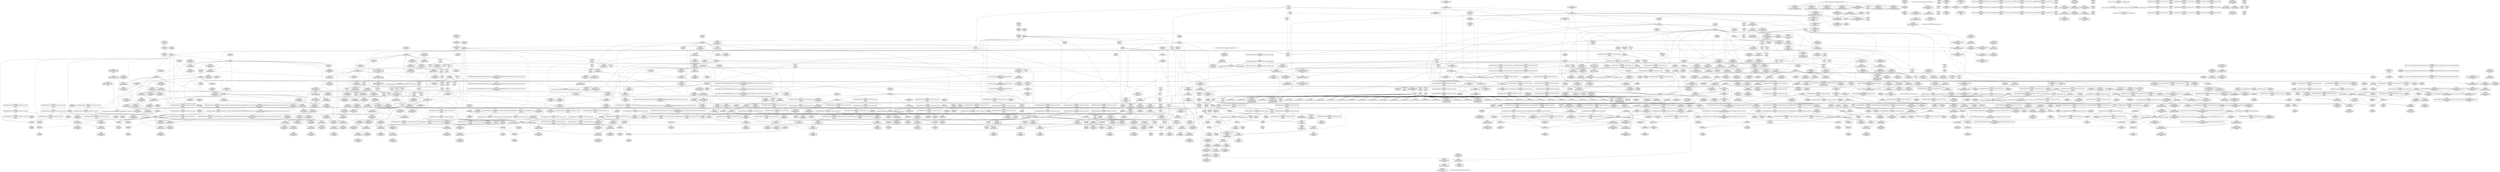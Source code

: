 digraph {
	CE0x5585ac0 [shape=record,shape=Mrecord,label="{CE0x5585ac0|rcu_read_lock:call|include/linux/rcupdate.h,882}"]
	CE0x54ec0e0 [shape=record,shape=Mrecord,label="{CE0x54ec0e0|GLOBAL:lock_release|*Constant*|*SummSource*}"]
	CE0x55a5e30 [shape=record,shape=Mrecord,label="{CE0x55a5e30|rcu_lock_acquire:tmp2|*SummSource*}"]
	CE0x55a2fa0 [shape=record,shape=Mrecord,label="{CE0x55a2fa0|cred_sid:tmp6|security/selinux/hooks.c,197}"]
	CE0x556eb40 [shape=record,shape=Mrecord,label="{CE0x556eb40|i64*_getelementptr_inbounds_(_4_x_i64_,_4_x_i64_*___llvm_gcov_ctr135,_i64_0,_i64_3)|*Constant*|*SummSink*}"]
	CE0x55a05a0 [shape=record,shape=Mrecord,label="{CE0x55a05a0|_ret_void,_!dbg_!27735|include/linux/rcupdate.h,938|*SummSource*}"]
	CE0x5625cd0 [shape=record,shape=Mrecord,label="{CE0x5625cd0|__preempt_count_add:tmp7|./arch/x86/include/asm/preempt.h,73|*SummSource*}"]
	CE0x55c7240 [shape=record,shape=Mrecord,label="{CE0x55c7240|rcu_read_unlock:if.then|*SummSink*}"]
	CE0x5591a70 [shape=record,shape=Mrecord,label="{CE0x5591a70|rcu_lock_acquire:tmp3|*SummSource*}"]
	CE0x55066e0 [shape=record,shape=Mrecord,label="{CE0x55066e0|task_sid:tmp3|*SummSink*}"]
	CE0x706a860 [shape=record,shape=Mrecord,label="{CE0x706a860|GLOBAL:sock_has_perm|*Constant*|*SummSink*}"]
	CE0x55b5260 [shape=record,shape=Mrecord,label="{CE0x55b5260|i64*_getelementptr_inbounds_(_11_x_i64_,_11_x_i64_*___llvm_gcov_ctr127,_i64_0,_i64_9)|*Constant*}"]
	CE0x5626d60 [shape=record,shape=Mrecord,label="{CE0x5626d60|__preempt_count_add:tmp6|./arch/x86/include/asm/preempt.h,73|*SummSource*}"]
	CE0x55af060 [shape=record,shape=Mrecord,label="{CE0x55af060|i64*_getelementptr_inbounds_(_4_x_i64_,_4_x_i64_*___llvm_gcov_ctr135,_i64_0,_i64_0)|*Constant*}"]
	CE0x55627f0 [shape=record,shape=Mrecord,label="{CE0x55627f0|rcu_read_lock:tmp8|include/linux/rcupdate.h,882|*SummSink*}"]
	CE0x556cc10 [shape=record,shape=Mrecord,label="{CE0x556cc10|sock_has_perm:tmp11|security/selinux/hooks.c,3970|*SummSink*}"]
	CE0x5585de0 [shape=record,shape=Mrecord,label="{CE0x5585de0|_ret_void,_!dbg_!27717|include/linux/rcupdate.h,419|*SummSource*}"]
	CE0x559c660 [shape=record,shape=Mrecord,label="{CE0x559c660|_call_void_mcount()_#3|*SummSource*}"]
	CE0x5608400 [shape=record,shape=Mrecord,label="{CE0x5608400|__rcu_read_lock:tmp2}"]
	CE0x558f680 [shape=record,shape=Mrecord,label="{CE0x558f680|_ret_void,_!dbg_!27717|include/linux/rcupdate.h,424|*SummSink*}"]
	CE0x560a270 [shape=record,shape=Mrecord,label="{CE0x560a270|rcu_lock_release:tmp4|include/linux/rcupdate.h,423}"]
	CE0x5550750 [shape=record,shape=Mrecord,label="{CE0x5550750|task_sid:tmp22|security/selinux/hooks.c,208|*SummSource*}"]
	CE0x55f1290 [shape=record,shape=Mrecord,label="{CE0x55f1290|rcu_lock_release:tmp6|*SummSource*}"]
	CE0x55a7f00 [shape=record,shape=Mrecord,label="{CE0x55a7f00|__rcu_read_lock:tmp7|include/linux/rcupdate.h,240|*SummSource*}"]
	CE0x55895c0 [shape=record,shape=Mrecord,label="{CE0x55895c0|task_sid:tmp16|security/selinux/hooks.c,208}"]
	CE0x558f420 [shape=record,shape=Mrecord,label="{CE0x558f420|_ret_void,_!dbg_!27717|include/linux/rcupdate.h,424}"]
	CE0x54da930 [shape=record,shape=Mrecord,label="{CE0x54da930|_call_void_mcount()_#3|*SummSink*}"]
	CE0x558d250 [shape=record,shape=Mrecord,label="{CE0x558d250|rcu_lock_acquire:entry|*SummSink*}"]
	CE0x5517df0 [shape=record,shape=Mrecord,label="{CE0x5517df0|i32_16|*Constant*|*SummSink*}"]
	CE0x54ec340 [shape=record,shape=Mrecord,label="{CE0x54ec340|GLOBAL:lock_release|*Constant*|*SummSink*}"]
	CE0x54e0010 [shape=record,shape=Mrecord,label="{CE0x54e0010|i32_1|*Constant*|*SummSource*}"]
	CE0x559da50 [shape=record,shape=Mrecord,label="{CE0x559da50|task_sid:call7|security/selinux/hooks.c,208}"]
	CE0x55507c0 [shape=record,shape=Mrecord,label="{CE0x55507c0|task_sid:tmp22|security/selinux/hooks.c,208|*SummSink*}"]
	CE0x55c8500 [shape=record,shape=Mrecord,label="{CE0x55c8500|_call_void_asm_addl_$1,_%gs:$0_,_*m,ri,*m,_dirflag_,_fpsr_,_flags_(i32*___preempt_count,_i32_%val,_i32*___preempt_count)_#3,_!dbg_!27714,_!srcloc_!27717|./arch/x86/include/asm/preempt.h,72|*SummSink*}"]
	CE0x550e690 [shape=record,shape=Mrecord,label="{CE0x550e690|task_sid:tobool1|security/selinux/hooks.c,208|*SummSource*}"]
	CE0x5580900 [shape=record,shape=Mrecord,label="{CE0x5580900|task_sid:tmp9|security/selinux/hooks.c,208|*SummSource*}"]
	CE0x558a070 [shape=record,shape=Mrecord,label="{CE0x558a070|task_sid:tmp17|security/selinux/hooks.c,208|*SummSink*}"]
	CE0x55ce320 [shape=record,shape=Mrecord,label="{CE0x55ce320|_call_void_lockdep_rcu_suspicious(i8*_getelementptr_inbounds_(_25_x_i8_,_25_x_i8_*_.str45,_i32_0,_i32_0),_i32_934,_i8*_getelementptr_inbounds_(_44_x_i8_,_44_x_i8_*_.str47,_i32_0,_i32_0))_#10,_!dbg_!27726|include/linux/rcupdate.h,933}"]
	CE0x558e310 [shape=record,shape=Mrecord,label="{CE0x558e310|_call_void_rcu_lock_release(%struct.lockdep_map*_rcu_lock_map)_#10,_!dbg_!27733|include/linux/rcupdate.h,935|*SummSink*}"]
	CE0x55f0f80 [shape=record,shape=Mrecord,label="{CE0x55f0f80|i64*_getelementptr_inbounds_(_4_x_i64_,_4_x_i64_*___llvm_gcov_ctr133,_i64_0,_i64_3)|*Constant*|*SummSource*}"]
	CE0x5563720 [shape=record,shape=Mrecord,label="{CE0x5563720|avc_has_perm:auditdata|Function::avc_has_perm&Arg::auditdata::}"]
	CE0x55660a0 [shape=record,shape=Mrecord,label="{CE0x55660a0|8:_%struct.sock*,_:_SCME_36,37_}"]
	CE0x556e790 [shape=record,shape=Mrecord,label="{CE0x556e790|i8_0|*Constant*|*SummSink*}"]
	CE0x550f8d0 [shape=record,shape=Mrecord,label="{CE0x550f8d0|rcu_read_lock:tobool|include/linux/rcupdate.h,882|*SummSource*}"]
	CE0x55ba300 [shape=record,shape=Mrecord,label="{CE0x55ba300|rcu_read_unlock:tmp13|include/linux/rcupdate.h,933|*SummSource*}"]
	CE0x5591ba0 [shape=record,shape=Mrecord,label="{CE0x5591ba0|_call_void_mcount()_#3}"]
	CE0x55f2070 [shape=record,shape=Mrecord,label="{CE0x55f2070|__rcu_read_unlock:do.body|*SummSource*}"]
	CE0x55886d0 [shape=record,shape=Mrecord,label="{CE0x55886d0|task_sid:tobool4|security/selinux/hooks.c,208|*SummSink*}"]
	CE0x557bef0 [shape=record,shape=Mrecord,label="{CE0x557bef0|cred_sid:tmp3|*SummSource*}"]
	CE0x5621810 [shape=record,shape=Mrecord,label="{CE0x5621810|__preempt_count_sub:val|Function::__preempt_count_sub&Arg::val::|*SummSource*}"]
	CE0x54db310 [shape=record,shape=Mrecord,label="{CE0x54db310|selinux_socket_getpeername:call|security/selinux/hooks.c,4231}"]
	CE0x55f3f40 [shape=record,shape=Mrecord,label="{CE0x55f3f40|%struct.lockdep_map*_null|*Constant*|*SummSink*}"]
	CE0x55c4500 [shape=record,shape=Mrecord,label="{CE0x55c4500|rcu_lock_acquire:__here}"]
	CE0x5506990 [shape=record,shape=Mrecord,label="{CE0x5506990|GLOBAL:__preempt_count_add|*Constant*}"]
	CE0x55102c0 [shape=record,shape=Mrecord,label="{CE0x55102c0|GLOBAL:__llvm_gcov_ctr126|Global_var:__llvm_gcov_ctr126}"]
	CE0x55853a0 [shape=record,shape=Mrecord,label="{CE0x55853a0|COLLAPSED:_GCMRE___llvm_gcov_ctr131_internal_global_2_x_i64_zeroinitializer:_elem_0:default:}"]
	CE0x56484d0 [shape=record,shape=Mrecord,label="{CE0x56484d0|__preempt_count_add:tmp4|./arch/x86/include/asm/preempt.h,72|*SummSource*}"]
	CE0x55bef90 [shape=record,shape=Mrecord,label="{CE0x55bef90|GLOBAL:__preempt_count_add|*Constant*|*SummSource*}"]
	CE0x5567de0 [shape=record,shape=Mrecord,label="{CE0x5567de0|task_sid:entry}"]
	CE0x559dfd0 [shape=record,shape=Mrecord,label="{CE0x559dfd0|GLOBAL:cred_sid|*Constant*}"]
	CE0x54e8430 [shape=record,shape=Mrecord,label="{CE0x54e8430|i64*_getelementptr_inbounds_(_2_x_i64_,_2_x_i64_*___llvm_gcov_ctr98,_i64_0,_i64_1)|*Constant*|*SummSink*}"]
	CE0x55bb490 [shape=record,shape=Mrecord,label="{CE0x55bb490|i64*_getelementptr_inbounds_(_4_x_i64_,_4_x_i64_*___llvm_gcov_ctr128,_i64_0,_i64_3)|*Constant*}"]
	CE0x5509660 [shape=record,shape=Mrecord,label="{CE0x5509660|task_sid:do.end6|*SummSource*}"]
	CE0x552b170 [shape=record,shape=Mrecord,label="{CE0x552b170|rcu_read_unlock:tmp12|include/linux/rcupdate.h,933|*SummSink*}"]
	CE0x55a7470 [shape=record,shape=Mrecord,label="{CE0x55a7470|rcu_read_unlock:tmp7|include/linux/rcupdate.h,933|*SummSink*}"]
	CE0x558aea0 [shape=record,shape=Mrecord,label="{CE0x558aea0|i8_1|*Constant*|*SummSink*}"]
	CE0x5510d00 [shape=record,shape=Mrecord,label="{CE0x5510d00|sock_has_perm:tmp}"]
	CE0x54fc040 [shape=record,shape=Mrecord,label="{CE0x54fc040|32:_%struct.sock*,_:_CRE_24,32_|*MultipleSource*|security/selinux/hooks.c,4231|Function::selinux_socket_getpeername&Arg::sock::}"]
	CE0x5606850 [shape=record,shape=Mrecord,label="{CE0x5606850|_call_void_lock_release(%struct.lockdep_map*_%map,_i32_1,_i64_ptrtoint_(i8*_blockaddress(_rcu_lock_release,_%__here)_to_i64))_#10,_!dbg_!27716|include/linux/rcupdate.h,423}"]
	CE0x5583170 [shape=record,shape=Mrecord,label="{CE0x5583170|_call_void_asm_sideeffect_,_memory_,_dirflag_,_fpsr_,_flags_()_#3,_!dbg_!27714,_!srcloc_!27715|include/linux/rcupdate.h,239}"]
	CE0x550bc40 [shape=record,shape=Mrecord,label="{CE0x550bc40|task_sid:do.body5|*SummSource*}"]
	CE0x55bc820 [shape=record,shape=Mrecord,label="{CE0x55bc820|rcu_read_unlock:tmp13|include/linux/rcupdate.h,933}"]
	CE0x55564a0 [shape=record,shape=Mrecord,label="{CE0x55564a0|__preempt_count_sub:tmp5|./arch/x86/include/asm/preempt.h,77|*SummSource*}"]
	CE0x5590f90 [shape=record,shape=Mrecord,label="{CE0x5590f90|i64*_getelementptr_inbounds_(_4_x_i64_,_4_x_i64_*___llvm_gcov_ctr128,_i64_0,_i64_0)|*Constant*|*SummSink*}"]
	CE0x555f840 [shape=record,shape=Mrecord,label="{CE0x555f840|sock_has_perm:net3|security/selinux/hooks.c,3974|*SummSource*}"]
	CE0x558fe80 [shape=record,shape=Mrecord,label="{CE0x558fe80|GLOBAL:__rcu_read_unlock|*Constant*|*SummSource*}"]
	CE0x55b84f0 [shape=record,shape=Mrecord,label="{CE0x55b84f0|rcu_read_lock:tmp22|include/linux/rcupdate.h,884|*SummSource*}"]
	CE0x5520fe0 [shape=record,shape=Mrecord,label="{CE0x5520fe0|sock_has_perm:tmp14|security/selinux/hooks.c,3972|*SummSource*}"]
	CE0x5622020 [shape=record,shape=Mrecord,label="{CE0x5622020|__rcu_read_unlock:tmp3|*SummSource*}"]
	CE0x559d0b0 [shape=record,shape=Mrecord,label="{CE0x559d0b0|i64*_getelementptr_inbounds_(_4_x_i64_,_4_x_i64_*___llvm_gcov_ctr134,_i64_0,_i64_1)|*Constant*|*SummSink*}"]
	CE0x55a3110 [shape=record,shape=Mrecord,label="{CE0x55a3110|cred_sid:tmp6|security/selinux/hooks.c,197|*SummSource*}"]
	CE0x557b6d0 [shape=record,shape=Mrecord,label="{CE0x557b6d0|rcu_read_lock:tmp1|*SummSource*}"]
	CE0x560b0d0 [shape=record,shape=Mrecord,label="{CE0x560b0d0|__rcu_read_lock:do.end}"]
	CE0x55f1760 [shape=record,shape=Mrecord,label="{CE0x55f1760|rcu_lock_release:tmp7|*SummSource*}"]
	CE0x55b4190 [shape=record,shape=Mrecord,label="{CE0x55b4190|GLOBAL:lockdep_rcu_suspicious|*Constant*}"]
	CE0x54ec680 [shape=record,shape=Mrecord,label="{CE0x54ec680|i64_ptrtoint_(i8*_blockaddress(_rcu_lock_release,_%__here)_to_i64)|*Constant*|*SummSource*}"]
	CE0x558af10 [shape=record,shape=Mrecord,label="{CE0x558af10|i8*_getelementptr_inbounds_(_25_x_i8_,_25_x_i8_*_.str3,_i32_0,_i32_0)|*Constant*}"]
	CE0x55b7c80 [shape=record,shape=Mrecord,label="{CE0x55b7c80|i64*_getelementptr_inbounds_(_11_x_i64_,_11_x_i64_*___llvm_gcov_ctr127,_i64_0,_i64_10)|*Constant*}"]
	CE0x55a0080 [shape=record,shape=Mrecord,label="{CE0x55a0080|rcu_read_unlock:entry|*SummSink*}"]
	CE0x55b5af0 [shape=record,shape=Mrecord,label="{CE0x55b5af0|rcu_read_lock:tmp17|include/linux/rcupdate.h,882|*SummSink*}"]
	CE0x5582370 [shape=record,shape=Mrecord,label="{CE0x5582370|task_sid:tmp4|*LoadInst*|security/selinux/hooks.c,208|*SummSource*}"]
	CE0x5510040 [shape=record,shape=Mrecord,label="{CE0x5510040|__preempt_count_add:val|Function::__preempt_count_add&Arg::val::|*SummSink*}"]
	CE0x55be020 [shape=record,shape=Mrecord,label="{CE0x55be020|i64*_getelementptr_inbounds_(_4_x_i64_,_4_x_i64_*___llvm_gcov_ctr129,_i64_0,_i64_3)|*Constant*|*SummSource*}"]
	CE0x55c02f0 [shape=record,shape=Mrecord,label="{CE0x55c02f0|rcu_read_unlock:tmp3|*SummSource*}"]
	CE0x54ecef0 [shape=record,shape=Mrecord,label="{CE0x54ecef0|sock_has_perm:sid|security/selinux/hooks.c,3969|*SummSource*}"]
	CE0x550b350 [shape=record,shape=Mrecord,label="{CE0x550b350|task_sid:tmp10|security/selinux/hooks.c,208}"]
	CE0x557b560 [shape=record,shape=Mrecord,label="{CE0x557b560|rcu_read_lock:tmp|*SummSink*}"]
	CE0x55b9080 [shape=record,shape=Mrecord,label="{CE0x55b9080|i64*_getelementptr_inbounds_(_2_x_i64_,_2_x_i64_*___llvm_gcov_ctr131,_i64_0,_i64_0)|*Constant*}"]
	CE0x55c2550 [shape=record,shape=Mrecord,label="{CE0x55c2550|rcu_read_unlock:tmp4|include/linux/rcupdate.h,933|*SummSink*}"]
	CE0x5566560 [shape=record,shape=Mrecord,label="{CE0x5566560|8:_%struct.sock*,_:_SCME_40,41_}"]
	CE0x54e06f0 [shape=record,shape=Mrecord,label="{CE0x54e06f0|get_current:tmp3|*SummSink*}"]
	CE0x5578fd0 [shape=record,shape=Mrecord,label="{CE0x5578fd0|i64_3|*Constant*|*SummSource*}"]
	CE0x559f6f0 [shape=record,shape=Mrecord,label="{CE0x559f6f0|GLOBAL:rcu_read_unlock|*Constant*}"]
	CE0x556ab80 [shape=record,shape=Mrecord,label="{CE0x556ab80|sock_has_perm:tmp6|security/selinux/hooks.c,3969|*SummSink*}"]
	CE0x550ee20 [shape=record,shape=Mrecord,label="{CE0x550ee20|i32_22|*Constant*}"]
	CE0x5588f20 [shape=record,shape=Mrecord,label="{CE0x5588f20|i64_6|*Constant*|*SummSink*}"]
	CE0x557c6d0 [shape=record,shape=Mrecord,label="{CE0x557c6d0|_ret_void,_!dbg_!27717|include/linux/rcupdate.h,419|*SummSink*}"]
	CE0x556b720 [shape=record,shape=Mrecord,label="{CE0x556b720|sock_has_perm:tmp7|security/selinux/hooks.c,3969}"]
	CE0x5590b60 [shape=record,shape=Mrecord,label="{CE0x5590b60|__rcu_read_lock:bb}"]
	CE0x55aecf0 [shape=record,shape=Mrecord,label="{CE0x55aecf0|_call_void_mcount()_#3|*SummSink*}"]
	CE0x556fd00 [shape=record,shape=Mrecord,label="{CE0x556fd00|_call_void_mcount()_#3|*SummSink*}"]
	CE0x54dc830 [shape=record,shape=Mrecord,label="{CE0x54dc830|i64_1|*Constant*|*SummSource*}"]
	CE0x557b5f0 [shape=record,shape=Mrecord,label="{CE0x557b5f0|i64_1|*Constant*}"]
	CE0x55cbb50 [shape=record,shape=Mrecord,label="{CE0x55cbb50|i8*_getelementptr_inbounds_(_44_x_i8_,_44_x_i8_*_.str47,_i32_0,_i32_0)|*Constant*|*SummSink*}"]
	CE0x55159a0 [shape=record,shape=Mrecord,label="{CE0x55159a0|_ret_i32_%retval.0,_!dbg_!27740|security/selinux/hooks.c,3977|*SummSink*}"]
	CE0x5580ce0 [shape=record,shape=Mrecord,label="{CE0x5580ce0|_call_void_rcu_lock_acquire(%struct.lockdep_map*_rcu_lock_map)_#10,_!dbg_!27711|include/linux/rcupdate.h,881|*SummSink*}"]
	CE0x55832f0 [shape=record,shape=Mrecord,label="{CE0x55832f0|_call_void_asm_sideeffect_,_memory_,_dirflag_,_fpsr_,_flags_()_#3,_!dbg_!27714,_!srcloc_!27715|include/linux/rcupdate.h,239|*SummSink*}"]
	CE0x5506ff0 [shape=record,shape=Mrecord,label="{CE0x5506ff0|rcu_read_lock:tmp}"]
	CE0x5555f20 [shape=record,shape=Mrecord,label="{CE0x5555f20|__preempt_count_sub:sub|./arch/x86/include/asm/preempt.h,77|*SummSource*}"]
	CE0x5557dd0 [shape=record,shape=Mrecord,label="{CE0x5557dd0|__rcu_read_unlock:do.end|*SummSink*}"]
	CE0x54dee20 [shape=record,shape=Mrecord,label="{CE0x54dee20|task_sid:tmp2|*SummSource*}"]
	CE0x5622cc0 [shape=record,shape=Mrecord,label="{CE0x5622cc0|__preempt_count_sub:do.body|*SummSource*}"]
	CE0x5528b90 [shape=record,shape=Mrecord,label="{CE0x5528b90|sock_has_perm:ad|security/selinux/hooks.c, 3965|*SummSink*}"]
	CE0x557e3c0 [shape=record,shape=Mrecord,label="{CE0x557e3c0|task_sid:tmp8|security/selinux/hooks.c,208}"]
	CE0x55c3ed0 [shape=record,shape=Mrecord,label="{CE0x55c3ed0|rcu_lock_release:tmp2}"]
	CE0x550eb90 [shape=record,shape=Mrecord,label="{CE0x550eb90|i64_5|*Constant*|*SummSource*}"]
	CE0x55cc9e0 [shape=record,shape=Mrecord,label="{CE0x55cc9e0|rcu_read_unlock:tmp20|include/linux/rcupdate.h,933}"]
	CE0x56215c0 [shape=record,shape=Mrecord,label="{CE0x56215c0|_ret_void,_!dbg_!27720|./arch/x86/include/asm/preempt.h,78}"]
	CE0x55bc030 [shape=record,shape=Mrecord,label="{CE0x55bc030|i64*_getelementptr_inbounds_(_4_x_i64_,_4_x_i64_*___llvm_gcov_ctr128,_i64_0,_i64_3)|*Constant*|*SummSink*}"]
	CE0x54df9b0 [shape=record,shape=Mrecord,label="{CE0x54df9b0|selinux_socket_getpeername:tmp1}"]
	CE0x5567b80 [shape=record,shape=Mrecord,label="{CE0x5567b80|GLOBAL:task_sid|*Constant*|*SummSource*}"]
	CE0x5507f20 [shape=record,shape=Mrecord,label="{CE0x5507f20|_call_void_mcount()_#3}"]
	CE0x552a390 [shape=record,shape=Mrecord,label="{CE0x552a390|sock_has_perm:tmp19|security/selinux/hooks.c,3977|*SummSink*}"]
	CE0x55b4e50 [shape=record,shape=Mrecord,label="{CE0x55b4e50|i8*_getelementptr_inbounds_(_42_x_i8_,_42_x_i8_*_.str46,_i32_0,_i32_0)|*Constant*|*SummSink*}"]
	CE0x5569a80 [shape=record,shape=Mrecord,label="{CE0x5569a80|sock_has_perm:call|security/selinux/hooks.c,3967|*SummSource*}"]
	CE0x5509580 [shape=record,shape=Mrecord,label="{CE0x5509580|task_sid:do.end|*SummSink*}"]
	CE0x55a0010 [shape=record,shape=Mrecord,label="{CE0x55a0010|rcu_read_unlock:entry|*SummSource*}"]
	CE0x55574e0 [shape=record,shape=Mrecord,label="{CE0x55574e0|__preempt_count_sub:tmp|*SummSink*}"]
	CE0x54ec7e0 [shape=record,shape=Mrecord,label="{CE0x54ec7e0|i64*_getelementptr_inbounds_(_4_x_i64_,_4_x_i64_*___llvm_gcov_ctr133,_i64_0,_i64_3)|*Constant*}"]
	CE0x55a3670 [shape=record,shape=Mrecord,label="{CE0x55a3670|rcu_lock_acquire:tmp1|*SummSink*}"]
	CE0x55cef70 [shape=record,shape=Mrecord,label="{CE0x55cef70|i32_934|*Constant*}"]
	CE0x5565f70 [shape=record,shape=Mrecord,label="{CE0x5565f70|8:_%struct.sock*,_:_SCME_35,36_}"]
	CE0x56095b0 [shape=record,shape=Mrecord,label="{CE0x56095b0|__rcu_read_unlock:tmp5|include/linux/rcupdate.h,244|*SummSource*}"]
	CE0x558aa80 [shape=record,shape=Mrecord,label="{CE0x558aa80|task_sid:tmp19|security/selinux/hooks.c,208|*SummSink*}"]
	CE0x54f6630 [shape=record,shape=Mrecord,label="{CE0x54f6630|sock_has_perm:tmp|*SummSink*}"]
	CE0x557f890 [shape=record,shape=Mrecord,label="{CE0x557f890|task_sid:tmp6|security/selinux/hooks.c,208|*SummSource*}"]
	CE0x55a25f0 [shape=record,shape=Mrecord,label="{CE0x55a25f0|rcu_read_unlock:tmp8|include/linux/rcupdate.h,933|*SummSink*}"]
	CE0x5625f30 [shape=record,shape=Mrecord,label="{CE0x5625f30|__preempt_count_sub:tmp1|*SummSink*}"]
	CE0x560bc20 [shape=record,shape=Mrecord,label="{CE0x560bc20|_call_void_asm_addl_$1,_%gs:$0_,_*m,ri,*m,_dirflag_,_fpsr_,_flags_(i32*___preempt_count,_i32_%sub,_i32*___preempt_count)_#3,_!dbg_!27717,_!srcloc_!27718|./arch/x86/include/asm/preempt.h,77|*SummSource*}"]
	CE0x557c7d0 [shape=record,shape=Mrecord,label="{CE0x557c7d0|rcu_read_lock:call|include/linux/rcupdate.h,882|*SummSource*}"]
	CE0x5552ad0 [shape=record,shape=Mrecord,label="{CE0x5552ad0|i64*_getelementptr_inbounds_(_13_x_i64_,_13_x_i64_*___llvm_gcov_ctr126,_i64_0,_i64_9)|*Constant*}"]
	CE0x55fa040 [shape=record,shape=Mrecord,label="{CE0x55fa040|__rcu_read_unlock:tmp1|*SummSink*}"]
	CE0x5597600 [shape=record,shape=Mrecord,label="{CE0x5597600|rcu_lock_acquire:tmp5|include/linux/rcupdate.h,418}"]
	CE0x55288a0 [shape=record,shape=Mrecord,label="{CE0x55288a0|sock_has_perm:ad|security/selinux/hooks.c, 3965}"]
	CE0x5590e30 [shape=record,shape=Mrecord,label="{CE0x5590e30|__rcu_read_lock:do.body}"]
	CE0x55f50d0 [shape=record,shape=Mrecord,label="{CE0x55f50d0|rcu_lock_acquire:tmp7}"]
	CE0x5625ec0 [shape=record,shape=Mrecord,label="{CE0x5625ec0|__preempt_count_sub:do.body}"]
	CE0x55f37a0 [shape=record,shape=Mrecord,label="{CE0x55f37a0|i32_2|*Constant*}"]
	CE0x5528c90 [shape=record,shape=Mrecord,label="{CE0x5528c90|get_current:tmp4|./arch/x86/include/asm/current.h,14|*SummSink*}"]
	CE0x55011c0 [shape=record,shape=Mrecord,label="{CE0x55011c0|sock_has_perm:tmp18|security/selinux/hooks.c,3977|*SummSource*}"]
	CE0x55817b0 [shape=record,shape=Mrecord,label="{CE0x55817b0|i64*_getelementptr_inbounds_(_2_x_i64_,_2_x_i64_*___llvm_gcov_ctr131,_i64_0,_i64_1)|*Constant*|*SummSource*}"]
	CE0x5563a60 [shape=record,shape=Mrecord,label="{CE0x5563a60|_ret_i32_%retval.0,_!dbg_!27728|security/selinux/avc.c,775|*SummSource*}"]
	CE0x55a77c0 [shape=record,shape=Mrecord,label="{CE0x55a77c0|rcu_lock_acquire:map|Function::rcu_lock_acquire&Arg::map::}"]
	CE0x55a1a30 [shape=record,shape=Mrecord,label="{CE0x55a1a30|rcu_read_lock:bb|*SummSource*}"]
	CE0x5604de0 [shape=record,shape=Mrecord,label="{CE0x5604de0|rcu_lock_release:tmp5|include/linux/rcupdate.h,423}"]
	CE0x55bffd0 [shape=record,shape=Mrecord,label="{CE0x55bffd0|_call_void_mcount()_#3|*SummSink*}"]
	CE0x55f9560 [shape=record,shape=Mrecord,label="{CE0x55f9560|__preempt_count_sub:tmp3}"]
	CE0x5583990 [shape=record,shape=Mrecord,label="{CE0x5583990|task_sid:tmp4|*LoadInst*|security/selinux/hooks.c,208|*SummSink*}"]
	CE0x55b4de0 [shape=record,shape=Mrecord,label="{CE0x55b4de0|i8*_getelementptr_inbounds_(_42_x_i8_,_42_x_i8_*_.str46,_i32_0,_i32_0)|*Constant*|*SummSource*}"]
	CE0x5507e10 [shape=record,shape=Mrecord,label="{CE0x5507e10|rcu_read_lock:tmp3|*SummSink*}"]
	CE0x5528e60 [shape=record,shape=Mrecord,label="{CE0x5528e60|%struct.task_struct*_(%struct.task_struct**)*_asm_movq_%gs:$_1:P_,$0_,_r,im,_dirflag_,_fpsr_,_flags_}"]
	CE0x55bccd0 [shape=record,shape=Mrecord,label="{CE0x55bccd0|COLLAPSED:_GCMRE___llvm_gcov_ctr128_internal_global_4_x_i64_zeroinitializer:_elem_0:default:}"]
	CE0x55cce90 [shape=record,shape=Mrecord,label="{CE0x55cce90|rcu_read_unlock:tmp21|include/linux/rcupdate.h,935}"]
	CE0x5584750 [shape=record,shape=Mrecord,label="{CE0x5584750|cred_sid:tmp|*SummSink*}"]
	CE0x550fac0 [shape=record,shape=Mrecord,label="{CE0x550fac0|_call_void_rcu_read_lock()_#10,_!dbg_!27712|security/selinux/hooks.c,207|*SummSource*}"]
	CE0x55a1ad0 [shape=record,shape=Mrecord,label="{CE0x55a1ad0|rcu_read_lock:bb|*SummSink*}"]
	CE0x5579b10 [shape=record,shape=Mrecord,label="{CE0x5579b10|GLOBAL:task_sid.__warned|Global_var:task_sid.__warned|*SummSource*}"]
	CE0x5551870 [shape=record,shape=Mrecord,label="{CE0x5551870|task_sid:tmp24|security/selinux/hooks.c,208|*SummSink*}"]
	CE0x557fb30 [shape=record,shape=Mrecord,label="{CE0x557fb30|task_sid:tmp7|security/selinux/hooks.c,208|*SummSource*}"]
	CE0x55aec20 [shape=record,shape=Mrecord,label="{CE0x55aec20|_call_void_mcount()_#3}"]
	CE0x5565780 [shape=record,shape=Mrecord,label="{CE0x5565780|8:_%struct.sock*,_:_SCME_28,29_}"]
	CE0x5589cd0 [shape=record,shape=Mrecord,label="{CE0x5589cd0|i64*_getelementptr_inbounds_(_13_x_i64_,_13_x_i64_*___llvm_gcov_ctr126,_i64_0,_i64_8)|*Constant*}"]
	CE0x55998a0 [shape=record,shape=Mrecord,label="{CE0x55998a0|__rcu_read_lock:tmp1|*SummSource*}"]
	CE0x54eaeb0 [shape=record,shape=Mrecord,label="{CE0x54eaeb0|sock_has_perm:if.end|*SummSink*}"]
	CE0x55609c0 [shape=record,shape=Mrecord,label="{CE0x55609c0|sock_has_perm:sid5|security/selinux/hooks.c,3976|*SummSink*}"]
	CE0x558aa10 [shape=record,shape=Mrecord,label="{CE0x558aa10|task_sid:tmp19|security/selinux/hooks.c,208|*SummSource*}"]
	CE0x557f9c0 [shape=record,shape=Mrecord,label="{CE0x557f9c0|task_sid:tmp7|security/selinux/hooks.c,208}"]
	CE0x557efe0 [shape=record,shape=Mrecord,label="{CE0x557efe0|rcu_read_lock:do.body|*SummSink*}"]
	CE0x550aeb0 [shape=record,shape=Mrecord,label="{CE0x550aeb0|rcu_read_lock:land.lhs.true}"]
	CE0x5585060 [shape=record,shape=Mrecord,label="{CE0x5585060|task_sid:tobool|security/selinux/hooks.c,208}"]
	CE0x5553890 [shape=record,shape=Mrecord,label="{CE0x5553890|task_sid:tmp21|security/selinux/hooks.c,208|*SummSink*}"]
	CE0x54dda40 [shape=record,shape=Mrecord,label="{CE0x54dda40|sock_has_perm:tmp8|security/selinux/hooks.c,3969|*SummSink*}"]
	CE0x55b9c80 [shape=record,shape=Mrecord,label="{CE0x55b9c80|rcu_lock_acquire:tmp5|include/linux/rcupdate.h,418|*SummSink*}"]
	CE0x55a4fe0 [shape=record,shape=Mrecord,label="{CE0x55a4fe0|rcu_read_unlock:tmp1}"]
	CE0x5509cb0 [shape=record,shape=Mrecord,label="{CE0x5509cb0|task_sid:land.lhs.true2}"]
	CE0x5553350 [shape=record,shape=Mrecord,label="{CE0x5553350|task_sid:tmp21|security/selinux/hooks.c,208}"]
	CE0x55cf440 [shape=record,shape=Mrecord,label="{CE0x55cf440|i32_934|*Constant*|*SummSink*}"]
	CE0x55b2380 [shape=record,shape=Mrecord,label="{CE0x55b2380|rcu_read_lock:tmp14|include/linux/rcupdate.h,882|*SummSource*}"]
	CE0x5561900 [shape=record,shape=Mrecord,label="{CE0x5561900|sock_has_perm:sclass|security/selinux/hooks.c,3976}"]
	CE0x55c47b0 [shape=record,shape=Mrecord,label="{CE0x55c47b0|i64*_getelementptr_inbounds_(_4_x_i64_,_4_x_i64_*___llvm_gcov_ctr130,_i64_0,_i64_0)|*Constant*|*SummSink*}"]
	CE0x4c25fe0 [shape=record,shape=Mrecord,label="{CE0x4c25fe0|sock_has_perm:task|Function::sock_has_perm&Arg::task::|*SummSink*}"]
	CE0x550d100 [shape=record,shape=Mrecord,label="{CE0x550d100|sock_has_perm:cleanup|*SummSource*}"]
	CE0x55a1920 [shape=record,shape=Mrecord,label="{CE0x55a1920|rcu_read_lock:bb}"]
	CE0x552a700 [shape=record,shape=Mrecord,label="{CE0x552a700|sock_has_perm:tmp20|security/selinux/hooks.c,3977}"]
	CE0x55710a0 [shape=record,shape=Mrecord,label="{CE0x55710a0|rcu_read_lock:tmp11|include/linux/rcupdate.h,882}"]
	CE0x5509f90 [shape=record,shape=Mrecord,label="{CE0x5509f90|sock_has_perm:if.then}"]
	CE0x55067a0 [shape=record,shape=Mrecord,label="{CE0x55067a0|_call_void_mcount()_#3}"]
	CE0x5553d60 [shape=record,shape=Mrecord,label="{CE0x5553d60|task_sid:tmp23|security/selinux/hooks.c,208}"]
	CE0x552b040 [shape=record,shape=Mrecord,label="{CE0x552b040|rcu_read_unlock:tmp12|include/linux/rcupdate.h,933|*SummSource*}"]
	CE0x555b100 [shape=record,shape=Mrecord,label="{CE0x555b100|__preempt_count_add:tmp1|*SummSink*}"]
	CE0x55228a0 [shape=record,shape=Mrecord,label="{CE0x55228a0|sock_has_perm:tmp9|security/selinux/hooks.c,3969}"]
	CE0x54dc0a0 [shape=record,shape=Mrecord,label="{CE0x54dc0a0|i64_1|*Constant*}"]
	CE0x54e1560 [shape=record,shape=Mrecord,label="{CE0x54e1560|get_current:tmp}"]
	CE0x5567270 [shape=record,shape=Mrecord,label="{CE0x5567270|8:_%struct.sock*,_:_SCME_51,52_}"]
	CE0x5647ef0 [shape=record,shape=Mrecord,label="{CE0x5647ef0|_call_void_asm_addl_$1,_%gs:$0_,_*m,ri,*m,_dirflag_,_fpsr_,_flags_(i32*___preempt_count,_i32_%val,_i32*___preempt_count)_#3,_!dbg_!27714,_!srcloc_!27717|./arch/x86/include/asm/preempt.h,72|*SummSource*}"]
	CE0x550b560 [shape=record,shape=Mrecord,label="{CE0x550b560|task_sid:tmp10|security/selinux/hooks.c,208|*SummSource*}"]
	CE0x5566300 [shape=record,shape=Mrecord,label="{CE0x5566300|8:_%struct.sock*,_:_SCME_38,39_}"]
	CE0x54dcf10 [shape=record,shape=Mrecord,label="{CE0x54dcf10|COLLAPSED:_GCMRE___llvm_gcov_ctr364_internal_global_2_x_i64_zeroinitializer:_elem_0:default:}"]
	CE0x5586210 [shape=record,shape=Mrecord,label="{CE0x5586210|i64_3|*Constant*}"]
	CE0x54dbf40 [shape=record,shape=Mrecord,label="{CE0x54dbf40|selinux_socket_getpeername:sk|security/selinux/hooks.c,4231}"]
	CE0x54fa420 [shape=record,shape=Mrecord,label="{CE0x54fa420|i64_2|*Constant*}"]
	CE0x557ef40 [shape=record,shape=Mrecord,label="{CE0x557ef40|rcu_read_lock:do.body|*SummSource*}"]
	CE0x550f800 [shape=record,shape=Mrecord,label="{CE0x550f800|rcu_read_lock:tobool|include/linux/rcupdate.h,882|*SummSink*}"]
	CE0x5565550 [shape=record,shape=Mrecord,label="{CE0x5565550|8:_%struct.sock*,_:_SCME_26,27_}"]
	CE0x558c610 [shape=record,shape=Mrecord,label="{CE0x558c610|i32_208|*Constant*|*SummSink*}"]
	CE0x55a0390 [shape=record,shape=Mrecord,label="{CE0x55a0390|_ret_void,_!dbg_!27735|include/linux/rcupdate.h,938}"]
	CE0x550a3c0 [shape=record,shape=Mrecord,label="{CE0x550a3c0|cred_sid:tmp5|security/selinux/hooks.c,196}"]
	CE0x5567010 [shape=record,shape=Mrecord,label="{CE0x5567010|8:_%struct.sock*,_:_SCME_49,50_}"]
	CE0x54dedb0 [shape=record,shape=Mrecord,label="{CE0x54dedb0|task_sid:tmp2}"]
	CE0x54dfd90 [shape=record,shape=Mrecord,label="{CE0x54dfd90|sock_has_perm:tmp1|*SummSink*}"]
	CE0x5591fa0 [shape=record,shape=Mrecord,label="{CE0x5591fa0|rcu_lock_release:tmp1|*SummSource*}"]
	CE0x557ee20 [shape=record,shape=Mrecord,label="{CE0x557ee20|rcu_read_lock:do.body}"]
	CE0x559f460 [shape=record,shape=Mrecord,label="{CE0x559f460|_ret_i32_%tmp6,_!dbg_!27716|security/selinux/hooks.c,197|*SummSink*}"]
	CE0x556e540 [shape=record,shape=Mrecord,label="{CE0x556e540|i8_0|*Constant*}"]
	CE0x55c5d50 [shape=record,shape=Mrecord,label="{CE0x55c5d50|rcu_read_unlock:tmp11|include/linux/rcupdate.h,933|*SummSink*}"]
	CE0x5580890 [shape=record,shape=Mrecord,label="{CE0x5580890|0:_i8,_:_GCMR_task_sid.__warned_internal_global_i8_0,_section_.data.unlikely_,_align_1:_elem_0:default:}"]
	CE0x55b3080 [shape=record,shape=Mrecord,label="{CE0x55b3080|i64*_getelementptr_inbounds_(_11_x_i64_,_11_x_i64_*___llvm_gcov_ctr127,_i64_0,_i64_8)|*Constant*}"]
	CE0x5592570 [shape=record,shape=Mrecord,label="{CE0x5592570|rcu_lock_release:indirectgoto|*SummSource*}"]
	CE0x5553230 [shape=record,shape=Mrecord,label="{CE0x5553230|task_sid:tmp20|security/selinux/hooks.c,208}"]
	CE0x5554090 [shape=record,shape=Mrecord,label="{CE0x5554090|i64*_getelementptr_inbounds_(_13_x_i64_,_13_x_i64_*___llvm_gcov_ctr126,_i64_0,_i64_10)|*Constant*|*SummSource*}"]
	CE0x55faff0 [shape=record,shape=Mrecord,label="{CE0x55faff0|__rcu_read_unlock:tmp6|include/linux/rcupdate.h,245|*SummSource*}"]
	CE0x55674d0 [shape=record,shape=Mrecord,label="{CE0x55674d0|8:_%struct.sock*,_:_SCME_53,54_}"]
	CE0x56214d0 [shape=record,shape=Mrecord,label="{CE0x56214d0|__preempt_count_sub:entry|*SummSink*}"]
	CE0x5590580 [shape=record,shape=Mrecord,label="{CE0x5590580|_ret_void,_!dbg_!27717|include/linux/rcupdate.h,245}"]
	CE0x54f60d0 [shape=record,shape=Mrecord,label="{CE0x54f60d0|sock_has_perm:sk|Function::sock_has_perm&Arg::sk::|*SummSource*}"]
	CE0x559fed0 [shape=record,shape=Mrecord,label="{CE0x559fed0|GLOBAL:rcu_read_unlock|*Constant*|*SummSink*}"]
	CE0x555edf0 [shape=record,shape=Mrecord,label="{CE0x555edf0|sock_has_perm:net1|security/selinux/hooks.c,3973}"]
	CE0x559d6f0 [shape=record,shape=Mrecord,label="{CE0x559d6f0|i64*_getelementptr_inbounds_(_13_x_i64_,_13_x_i64_*___llvm_gcov_ctr126,_i64_0,_i64_12)|*Constant*|*SummSource*}"]
	CE0x557d300 [shape=record,shape=Mrecord,label="{CE0x557d300|i64*_getelementptr_inbounds_(_13_x_i64_,_13_x_i64_*___llvm_gcov_ctr126,_i64_0,_i64_0)|*Constant*|*SummSource*}"]
	CE0x5502a50 [shape=record,shape=Mrecord,label="{CE0x5502a50|cred_sid:security|security/selinux/hooks.c,196|*SummSource*}"]
	CE0x5561e20 [shape=record,shape=Mrecord,label="{CE0x5561e20|i32_(i32,_i32,_i16,_i32,_%struct.common_audit_data*)*_bitcast_(i32_(i32,_i32,_i16,_i32,_%struct.common_audit_data.495*)*_avc_has_perm_to_i32_(i32,_i32,_i16,_i32,_%struct.common_audit_data*)*)|*Constant*}"]
	CE0x5521d40 [shape=record,shape=Mrecord,label="{CE0x5521d40|i8_2|*Constant*}"]
	CE0x558e170 [shape=record,shape=Mrecord,label="{CE0x558e170|_call_void_rcu_lock_release(%struct.lockdep_map*_rcu_lock_map)_#10,_!dbg_!27733|include/linux/rcupdate.h,935}"]
	CE0x55803d0 [shape=record,shape=Mrecord,label="{CE0x55803d0|COLLAPSED:_GCMRE___llvm_gcov_ctr127_internal_global_11_x_i64_zeroinitializer:_elem_0:default:}"]
	CE0x558f7c0 [shape=record,shape=Mrecord,label="{CE0x558f7c0|_call_void___rcu_read_unlock()_#10,_!dbg_!27734|include/linux/rcupdate.h,937}"]
	CE0x55c92a0 [shape=record,shape=Mrecord,label="{CE0x55c92a0|rcu_read_unlock:tobool1|include/linux/rcupdate.h,933}"]
	CE0x55c0360 [shape=record,shape=Mrecord,label="{CE0x55c0360|rcu_read_unlock:tmp3|*SummSink*}"]
	CE0x5648460 [shape=record,shape=Mrecord,label="{CE0x5648460|__preempt_count_add:tmp4|./arch/x86/include/asm/preempt.h,72}"]
	CE0x55cba80 [shape=record,shape=Mrecord,label="{CE0x55cba80|i8*_getelementptr_inbounds_(_44_x_i8_,_44_x_i8_*_.str47,_i32_0,_i32_0)|*Constant*|*SummSource*}"]
	CE0x5500a10 [shape=record,shape=Mrecord,label="{CE0x5500a10|sock_has_perm:retval.0|*SummSink*}"]
	CE0x559c900 [shape=record,shape=Mrecord,label="{CE0x559c900|void_(i32*,_i32,_i32*)*_asm_addl_$1,_%gs:$0_,_*m,ri,*m,_dirflag_,_fpsr_,_flags_|*SummSource*}"]
	CE0x550f230 [shape=record,shape=Mrecord,label="{CE0x550f230|i64_1|*Constant*}"]
	CE0x556e220 [shape=record,shape=Mrecord,label="{CE0x556e220|sock_has_perm:tmp5|security/selinux/hooks.c,3966|*SummSource*}"]
	CE0x55076d0 [shape=record,shape=Mrecord,label="{CE0x55076d0|_call_void_rcu_lock_acquire(%struct.lockdep_map*_rcu_lock_map)_#10,_!dbg_!27711|include/linux/rcupdate.h,881}"]
	CE0x55f0500 [shape=record,shape=Mrecord,label="{CE0x55f0500|COLLAPSED:_GCMRE___llvm_gcov_ctr130_internal_global_4_x_i64_zeroinitializer:_elem_0:default:}"]
	CE0x54dd490 [shape=record,shape=Mrecord,label="{CE0x54dd490|i32_5|*Constant*|*SummSource*}"]
	CE0x5553710 [shape=record,shape=Mrecord,label="{CE0x5553710|task_sid:tmp22|security/selinux/hooks.c,208}"]
	CE0x55f17d0 [shape=record,shape=Mrecord,label="{CE0x55f17d0|rcu_lock_release:tmp7|*SummSink*}"]
	CE0x5567e70 [shape=record,shape=Mrecord,label="{CE0x5567e70|task_sid:entry|*SummSource*}"]
	CE0x55effa0 [shape=record,shape=Mrecord,label="{CE0x55effa0|_call_void_mcount()_#3|*SummSink*}"]
	CE0x5588bc0 [shape=record,shape=Mrecord,label="{CE0x5588bc0|i64_7|*Constant*|*SummSink*}"]
	CE0x54fe1a0 [shape=record,shape=Mrecord,label="{CE0x54fe1a0|sock_has_perm:sk_security|security/selinux/hooks.c,3964}"]
	CE0x55caef0 [shape=record,shape=Mrecord,label="{CE0x55caef0|rcu_read_unlock:tmp16|include/linux/rcupdate.h,933|*SummSink*}"]
	CE0x55b76e0 [shape=record,shape=Mrecord,label="{CE0x55b76e0|rcu_read_lock:tmp20|include/linux/rcupdate.h,882|*SummSink*}"]
	CE0x55a7cd0 [shape=record,shape=Mrecord,label="{CE0x55a7cd0|rcu_lock_acquire:bb}"]
	CE0x54f5860 [shape=record,shape=Mrecord,label="{CE0x54f5860|_call_void_mcount()_#3|*SummSource*}"]
	CE0x54f9e10 [shape=record,shape=Mrecord,label="{CE0x54f9e10|rcu_read_lock:tmp2}"]
	CE0x550b0d0 [shape=record,shape=Mrecord,label="{CE0x550b0d0|i64_4|*Constant*}"]
	CE0x55c2030 [shape=record,shape=Mrecord,label="{CE0x55c2030|i64*_getelementptr_inbounds_(_4_x_i64_,_4_x_i64_*___llvm_gcov_ctr130,_i64_0,_i64_2)|*Constant*|*SummSink*}"]
	CE0x55f9ac0 [shape=record,shape=Mrecord,label="{CE0x55f9ac0|i64*_getelementptr_inbounds_(_4_x_i64_,_4_x_i64_*___llvm_gcov_ctr135,_i64_0,_i64_2)|*Constant*}"]
	CE0x55875f0 [shape=record,shape=Mrecord,label="{CE0x55875f0|i64*_getelementptr_inbounds_(_11_x_i64_,_11_x_i64_*___llvm_gcov_ctr132,_i64_0,_i64_1)|*Constant*}"]
	CE0x5586c60 [shape=record,shape=Mrecord,label="{CE0x5586c60|GLOBAL:rcu_lock_acquire|*Constant*|*SummSource*}"]
	CE0x4c260c0 [shape=record,shape=Mrecord,label="{CE0x4c260c0|sock_has_perm:task|Function::sock_has_perm&Arg::task::|*SummSource*}"]
	CE0x54dae80 [shape=record,shape=Mrecord,label="{CE0x54dae80|selinux_socket_getpeername:bb}"]
	CE0x55a5ea0 [shape=record,shape=Mrecord,label="{CE0x55a5ea0|rcu_lock_acquire:tmp2|*SummSink*}"]
	CE0x5597780 [shape=record,shape=Mrecord,label="{CE0x5597780|__rcu_read_lock:tmp|*SummSink*}"]
	CE0x55519f0 [shape=record,shape=Mrecord,label="{CE0x55519f0|task_sid:tmp26|security/selinux/hooks.c,208}"]
	CE0x5586e00 [shape=record,shape=Mrecord,label="{CE0x5586e00|rcu_lock_acquire:entry|*SummSource*}"]
	CE0x55a5360 [shape=record,shape=Mrecord,label="{CE0x55a5360|rcu_read_lock:tmp7|include/linux/rcupdate.h,882|*SummSink*}"]
	CE0x550e7b0 [shape=record,shape=Mrecord,label="{CE0x550e7b0|task_sid:tobool1|security/selinux/hooks.c,208|*SummSink*}"]
	CE0x5599660 [shape=record,shape=Mrecord,label="{CE0x5599660|i64*_getelementptr_inbounds_(_4_x_i64_,_4_x_i64_*___llvm_gcov_ctr130,_i64_0,_i64_0)|*Constant*|*SummSource*}"]
	CE0x55b71a0 [shape=record,shape=Mrecord,label="{CE0x55b71a0|rcu_read_lock:tmp19|include/linux/rcupdate.h,882|*SummSource*}"]
	CE0x558afe0 [shape=record,shape=Mrecord,label="{CE0x558afe0|_call_void_lockdep_rcu_suspicious(i8*_getelementptr_inbounds_(_25_x_i8_,_25_x_i8_*_.str3,_i32_0,_i32_0),_i32_208,_i8*_getelementptr_inbounds_(_41_x_i8_,_41_x_i8_*_.str44,_i32_0,_i32_0))_#10,_!dbg_!27732|security/selinux/hooks.c,208}"]
	CE0x5571dc0 [shape=record,shape=Mrecord,label="{CE0x5571dc0|rcu_read_lock:call3|include/linux/rcupdate.h,882|*SummSource*}"]
	CE0x54d53e0 [shape=record,shape=Mrecord,label="{CE0x54d53e0|i64_1|*Constant*|*SummSink*}"]
	CE0x5604f60 [shape=record,shape=Mrecord,label="{CE0x5604f60|rcu_lock_release:tmp5|include/linux/rcupdate.h,423|*SummSource*}"]
	CE0x5570880 [shape=record,shape=Mrecord,label="{CE0x5570880|__preempt_count_add:tmp5|./arch/x86/include/asm/preempt.h,72|*SummSink*}"]
	CE0x5502b20 [shape=record,shape=Mrecord,label="{CE0x5502b20|cred_sid:security|security/selinux/hooks.c,196|*SummSink*}"]
	CE0x54d5f20 [shape=record,shape=Mrecord,label="{CE0x54d5f20|i64*_getelementptr_inbounds_(_2_x_i64_,_2_x_i64_*___llvm_gcov_ctr364,_i64_0,_i64_1)|*Constant*}"]
	CE0x54dcdb0 [shape=record,shape=Mrecord,label="{CE0x54dcdb0|i64*_getelementptr_inbounds_(_2_x_i64_,_2_x_i64_*___llvm_gcov_ctr364,_i64_0,_i64_0)|*Constant*}"]
	CE0x54df260 [shape=record,shape=Mrecord,label="{CE0x54df260|sock_has_perm:tmp9|security/selinux/hooks.c,3969|*SummSink*}"]
	CE0x557e330 [shape=record,shape=Mrecord,label="{CE0x557e330|task_sid:tmp7|security/selinux/hooks.c,208|*SummSink*}"]
	CE0x6708cb0 [shape=record,shape=Mrecord,label="{CE0x6708cb0|selinux_socket_getpeername:call1|security/selinux/hooks.c,4231|*SummSink*}"]
	CE0x550a110 [shape=record,shape=Mrecord,label="{CE0x550a110|cred_sid:tmp4|*LoadInst*|security/selinux/hooks.c,196}"]
	CE0x55cbf00 [shape=record,shape=Mrecord,label="{CE0x55cbf00|i64*_getelementptr_inbounds_(_11_x_i64_,_11_x_i64_*___llvm_gcov_ctr132,_i64_0,_i64_9)|*Constant*}"]
	CE0x5557ed0 [shape=record,shape=Mrecord,label="{CE0x5557ed0|i64_1|*Constant*}"]
	CE0x5582f50 [shape=record,shape=Mrecord,label="{CE0x5582f50|_call_void_mcount()_#3|*SummSink*}"]
	CE0x55622f0 [shape=record,shape=Mrecord,label="{CE0x55622f0|avc_has_perm:entry}"]
	CE0x55fadd0 [shape=record,shape=Mrecord,label="{CE0x55fadd0|__preempt_count_add:tmp5|./arch/x86/include/asm/preempt.h,72}"]
	CE0x55217d0 [shape=record,shape=Mrecord,label="{CE0x55217d0|0:_i8,_8:_%struct.lsm_network_audit*,_24:_%struct.selinux_audit_data*,_:_SCMRE_0,1_|*MultipleSource*|security/selinux/hooks.c, 3965|security/selinux/hooks.c,3972}"]
	CE0x5586680 [shape=record,shape=Mrecord,label="{CE0x5586680|cred_sid:tmp}"]
	CE0x55697b0 [shape=record,shape=Mrecord,label="{CE0x55697b0|i32_8|*Constant*}"]
	CE0x559c190 [shape=record,shape=Mrecord,label="{CE0x559c190|__rcu_read_unlock:tmp4|include/linux/rcupdate.h,244|*SummSink*}"]
	CE0x5531e70 [shape=record,shape=Mrecord,label="{CE0x5531e70|rcu_read_lock:entry|*SummSource*}"]
	CE0x56074c0 [shape=record,shape=Mrecord,label="{CE0x56074c0|__rcu_read_lock:tmp3|*SummSource*}"]
	CE0x55a5900 [shape=record,shape=Mrecord,label="{CE0x55a5900|GLOBAL:rcu_read_lock.__warned|Global_var:rcu_read_lock.__warned|*SummSink*}"]
	CE0x55bbc20 [shape=record,shape=Mrecord,label="{CE0x55bbc20|rcu_read_unlock:tmp2|*SummSink*}"]
	CE0x552ac90 [shape=record,shape=Mrecord,label="{CE0x552ac90|i64_6|*Constant*}"]
	CE0x54d4f30 [shape=record,shape=Mrecord,label="{CE0x54d4f30|sock_has_perm:sk|Function::sock_has_perm&Arg::sk::|*SummSink*}"]
	CE0x5567860 [shape=record,shape=Mrecord,label="{CE0x5567860|i64_56|*Constant*}"]
	CE0x54e6b10 [shape=record,shape=Mrecord,label="{CE0x54e6b10|selinux_socket_getpeername:tmp2}"]
	CE0x5579fc0 [shape=record,shape=Mrecord,label="{CE0x5579fc0|rcu_read_unlock:land.lhs.true|*SummSource*}"]
	CE0x5528dd0 [shape=record,shape=Mrecord,label="{CE0x5528dd0|GLOBAL:current_task|Global_var:current_task|*SummSink*}"]
	CE0x5551800 [shape=record,shape=Mrecord,label="{CE0x5551800|task_sid:tmp24|security/selinux/hooks.c,208|*SummSource*}"]
	CE0x559e9c0 [shape=record,shape=Mrecord,label="{CE0x559e9c0|GLOBAL:cred_sid|*Constant*|*SummSink*}"]
	CE0x54f9210 [shape=record,shape=Mrecord,label="{CE0x54f9210|selinux_socket_getpeername:entry}"]
	CE0x56091f0 [shape=record,shape=Mrecord,label="{CE0x56091f0|i64*_getelementptr_inbounds_(_4_x_i64_,_4_x_i64_*___llvm_gcov_ctr133,_i64_0,_i64_2)|*Constant*}"]
	CE0x5561200 [shape=record,shape=Mrecord,label="{CE0x5561200|sock_has_perm:tmp16|security/selinux/hooks.c,3976|*SummSource*}"]
	CE0x559eb00 [shape=record,shape=Mrecord,label="{CE0x559eb00|cred_sid:entry|*SummSource*}"]
	CE0x55a80d0 [shape=record,shape=Mrecord,label="{CE0x55a80d0|GLOBAL:__preempt_count_sub|*Constant*}"]
	CE0x5597180 [shape=record,shape=Mrecord,label="{CE0x5597180|__preempt_count_sub:entry}"]
	CE0x55a3fe0 [shape=record,shape=Mrecord,label="{CE0x55a3fe0|i32_1|*Constant*}"]
	CE0x55ce660 [shape=record,shape=Mrecord,label="{CE0x55ce660|_call_void_lockdep_rcu_suspicious(i8*_getelementptr_inbounds_(_25_x_i8_,_25_x_i8_*_.str45,_i32_0,_i32_0),_i32_934,_i8*_getelementptr_inbounds_(_44_x_i8_,_44_x_i8_*_.str47,_i32_0,_i32_0))_#10,_!dbg_!27726|include/linux/rcupdate.h,933|*SummSource*}"]
	CE0x558fcd0 [shape=record,shape=Mrecord,label="{CE0x558fcd0|GLOBAL:__rcu_read_unlock|*Constant*|*SummSink*}"]
	CE0x556db10 [shape=record,shape=Mrecord,label="{CE0x556db10|sock_has_perm:tmp3|security/selinux/hooks.c,3964|*SummSource*}"]
	CE0x555f260 [shape=record,shape=Mrecord,label="{CE0x555f260|sock_has_perm:u2|security/selinux/hooks.c,3974}"]
	CE0x55fe530 [shape=record,shape=Mrecord,label="{CE0x55fe530|i64*_getelementptr_inbounds_(_4_x_i64_,_4_x_i64_*___llvm_gcov_ctr135,_i64_0,_i64_0)|*Constant*|*SummSink*}"]
	CE0x5569b50 [shape=record,shape=Mrecord,label="{CE0x5569b50|sock_has_perm:call|security/selinux/hooks.c,3967|*SummSink*}"]
	CE0x557b660 [shape=record,shape=Mrecord,label="{CE0x557b660|rcu_read_lock:tmp1}"]
	CE0x5577170 [shape=record,shape=Mrecord,label="{CE0x5577170|task_sid:tmp12|security/selinux/hooks.c,208|*SummSource*}"]
	CE0x54f7bc0 [shape=record,shape=Mrecord,label="{CE0x54f7bc0|avc_has_perm:requested|Function::avc_has_perm&Arg::requested::}"]
	CE0x55a2190 [shape=record,shape=Mrecord,label="{CE0x55a2190|i64_0|*Constant*}"]
	CE0x55bc370 [shape=record,shape=Mrecord,label="{CE0x55bc370|__rcu_read_lock:tmp6|include/linux/rcupdate.h,240|*SummSource*}"]
	CE0x5570a80 [shape=record,shape=Mrecord,label="{CE0x5570a80|rcu_read_lock:tmp9|include/linux/rcupdate.h,882|*SummSink*}"]
	CE0x5581b90 [shape=record,shape=Mrecord,label="{CE0x5581b90|rcu_read_lock:land.lhs.true2|*SummSource*}"]
	CE0x557b3f0 [shape=record,shape=Mrecord,label="{CE0x557b3f0|task_sid:tmp1|*SummSink*}"]
	CE0x5599540 [shape=record,shape=Mrecord,label="{CE0x5599540|i64*_getelementptr_inbounds_(_4_x_i64_,_4_x_i64_*___llvm_gcov_ctr133,_i64_0,_i64_1)|*Constant*|*SummSource*}"]
	CE0x55cc7f0 [shape=record,shape=Mrecord,label="{CE0x55cc7f0|rcu_read_unlock:tmp19|include/linux/rcupdate.h,933|*SummSink*}"]
	CE0x55b2be0 [shape=record,shape=Mrecord,label="{CE0x55b2be0|rcu_read_lock:tmp16|include/linux/rcupdate.h,882}"]
	CE0x558ab10 [shape=record,shape=Mrecord,label="{CE0x558ab10|i8_1|*Constant*|*SummSource*}"]
	CE0x550d530 [shape=record,shape=Mrecord,label="{CE0x550d530|avc_has_perm:ssid|Function::avc_has_perm&Arg::ssid::}"]
	CE0x5580e10 [shape=record,shape=Mrecord,label="{CE0x5580e10|rcu_lock_acquire:entry}"]
	CE0x55b38a0 [shape=record,shape=Mrecord,label="{CE0x55b38a0|i8*_getelementptr_inbounds_(_25_x_i8_,_25_x_i8_*_.str45,_i32_0,_i32_0)|*Constant*}"]
	CE0x5607c30 [shape=record,shape=Mrecord,label="{CE0x5607c30|rcu_lock_acquire:indirectgoto|*SummSource*}"]
	CE0x5580a60 [shape=record,shape=Mrecord,label="{CE0x5580a60|task_sid:tobool1|security/selinux/hooks.c,208}"]
	CE0x55b44c0 [shape=record,shape=Mrecord,label="{CE0x55b44c0|i32_883|*Constant*|*SummSource*}"]
	CE0x555bd40 [shape=record,shape=Mrecord,label="{CE0x555bd40|__preempt_count_add:do.body|*SummSource*}"]
	CE0x560bb50 [shape=record,shape=Mrecord,label="{CE0x560bb50|__preempt_count_add:do.end}"]
	CE0x54fa490 [shape=record,shape=Mrecord,label="{CE0x54fa490|task_sid:tmp5|security/selinux/hooks.c,208}"]
	CE0x550e8c0 [shape=record,shape=Mrecord,label="{CE0x550e8c0|i64_5|*Constant*}"]
	CE0x5626a90 [shape=record,shape=Mrecord,label="{CE0x5626a90|_ret_void,_!dbg_!27720|./arch/x86/include/asm/preempt.h,78|*SummSource*}"]
	CE0x55c3460 [shape=record,shape=Mrecord,label="{CE0x55c3460|GLOBAL:__llvm_gcov_ctr132|Global_var:__llvm_gcov_ctr132|*SummSink*}"]
	CE0x55c3b80 [shape=record,shape=Mrecord,label="{CE0x55c3b80|rcu_read_unlock:if.end|*SummSink*}"]
	CE0x55c5910 [shape=record,shape=Mrecord,label="{CE0x55c5910|rcu_read_unlock:tmp11|include/linux/rcupdate.h,933}"]
	CE0x55bf7a0 [shape=record,shape=Mrecord,label="{CE0x55bf7a0|_ret_void,_!dbg_!27719|./arch/x86/include/asm/preempt.h,73|*SummSource*}"]
	CE0x55c7c30 [shape=record,shape=Mrecord,label="{CE0x55c7c30|GLOBAL:rcu_read_unlock.__warned|Global_var:rcu_read_unlock.__warned|*SummSource*}"]
	CE0x72a8980 [shape=record,shape=Mrecord,label="{CE0x72a8980|selinux_socket_getpeername:call1|security/selinux/hooks.c,4231|*SummSource*}"]
	CE0x5608a80 [shape=record,shape=Mrecord,label="{CE0x5608a80|i64*_getelementptr_inbounds_(_4_x_i64_,_4_x_i64_*___llvm_gcov_ctr133,_i64_0,_i64_1)|*Constant*|*SummSink*}"]
	CE0x56265d0 [shape=record,shape=Mrecord,label="{CE0x56265d0|__preempt_count_sub:tmp7|./arch/x86/include/asm/preempt.h,78|*SummSource*}"]
	CE0x54e3160 [shape=record,shape=Mrecord,label="{CE0x54e3160|GLOBAL:current_task|Global_var:current_task}"]
	CE0x55c8920 [shape=record,shape=Mrecord,label="{CE0x55c8920|rcu_read_unlock:tmp8|include/linux/rcupdate.h,933}"]
	CE0x55bfa20 [shape=record,shape=Mrecord,label="{CE0x55bfa20|i64*_getelementptr_inbounds_(_11_x_i64_,_11_x_i64_*___llvm_gcov_ctr132,_i64_0,_i64_0)|*Constant*|*SummSource*}"]
	CE0x55a2330 [shape=record,shape=Mrecord,label="{CE0x55a2330|rcu_read_lock:tmp4|include/linux/rcupdate.h,882|*SummSource*}"]
	CE0x55b5460 [shape=record,shape=Mrecord,label="{CE0x55b5460|i64*_getelementptr_inbounds_(_11_x_i64_,_11_x_i64_*___llvm_gcov_ctr127,_i64_0,_i64_9)|*Constant*|*SummSink*}"]
	CE0x54de8c0 [shape=record,shape=Mrecord,label="{CE0x54de8c0|sock_has_perm:sk_security|security/selinux/hooks.c,3964|*SummSource*}"]
	CE0x5622840 [shape=record,shape=Mrecord,label="{CE0x5622840|i64*_getelementptr_inbounds_(_4_x_i64_,_4_x_i64_*___llvm_gcov_ctr129,_i64_0,_i64_1)|*Constant*|*SummSource*}"]
	CE0x54e6e50 [shape=record,shape=Mrecord,label="{CE0x54e6e50|get_current:tmp3}"]
	CE0x5587320 [shape=record,shape=Mrecord,label="{CE0x5587320|rcu_read_unlock:tmp1|*SummSource*}"]
	CE0x5526b50 [shape=record,shape=Mrecord,label="{CE0x5526b50|get_current:tmp2|*SummSink*}"]
	CE0x5521150 [shape=record,shape=Mrecord,label="{CE0x5521150|sock_has_perm:tmp14|security/selinux/hooks.c,3972|*SummSink*}"]
	CE0x556bd90 [shape=record,shape=Mrecord,label="{CE0x556bd90|GLOBAL:__llvm_gcov_ctr327|Global_var:__llvm_gcov_ctr327|*SummSink*}"]
	CE0x55703c0 [shape=record,shape=Mrecord,label="{CE0x55703c0|i64*_getelementptr_inbounds_(_4_x_i64_,_4_x_i64_*___llvm_gcov_ctr129,_i64_0,_i64_1)|*Constant*|*SummSink*}"]
	CE0x5502fd0 [shape=record,shape=Mrecord,label="{CE0x5502fd0|_call_void_mcount()_#3|*SummSource*}"]
	CE0x555f7d0 [shape=record,shape=Mrecord,label="{CE0x555f7d0|sock_has_perm:net3|security/selinux/hooks.c,3974}"]
	CE0x5604350 [shape=record,shape=Mrecord,label="{CE0x5604350|__preempt_count_add:tmp2|*SummSink*}"]
	CE0x55b9ff0 [shape=record,shape=Mrecord,label="{CE0x55b9ff0|_call_void_lock_acquire(%struct.lockdep_map*_%map,_i32_0,_i32_0,_i32_2,_i32_0,_%struct.lockdep_map*_null,_i64_ptrtoint_(i8*_blockaddress(_rcu_lock_acquire,_%__here)_to_i64))_#10,_!dbg_!27716|include/linux/rcupdate.h,418|*SummSource*}"]
	CE0x55cd750 [shape=record,shape=Mrecord,label="{CE0x55cd750|i64*_getelementptr_inbounds_(_11_x_i64_,_11_x_i64_*___llvm_gcov_ctr132,_i64_0,_i64_10)|*Constant*|*SummSource*}"]
	CE0x55c2a70 [shape=record,shape=Mrecord,label="{CE0x55c2a70|__rcu_read_lock:tmp4|include/linux/rcupdate.h,239|*SummSink*}"]
	CE0x559ef90 [shape=record,shape=Mrecord,label="{CE0x559ef90|cred_sid:cred|Function::cred_sid&Arg::cred::|*SummSource*}"]
	CE0x556c920 [shape=record,shape=Mrecord,label="{CE0x556c920|i64*_getelementptr_inbounds_(_6_x_i64_,_6_x_i64_*___llvm_gcov_ctr327,_i64_0,_i64_3)|*Constant*}"]
	CE0x5604110 [shape=record,shape=Mrecord,label="{CE0x5604110|__preempt_count_sub:tmp4|./arch/x86/include/asm/preempt.h,77|*SummSource*}"]
	CE0x56069f0 [shape=record,shape=Mrecord,label="{CE0x56069f0|_call_void_lock_release(%struct.lockdep_map*_%map,_i32_1,_i64_ptrtoint_(i8*_blockaddress(_rcu_lock_release,_%__here)_to_i64))_#10,_!dbg_!27716|include/linux/rcupdate.h,423|*SummSink*}"]
	CE0x556bc20 [shape=record,shape=Mrecord,label="{CE0x556bc20|i64_0|*Constant*|*SummSink*}"]
	CE0x5622200 [shape=record,shape=Mrecord,label="{CE0x5622200|i64*_getelementptr_inbounds_(_4_x_i64_,_4_x_i64_*___llvm_gcov_ctr134,_i64_0,_i64_2)|*Constant*}"]
	CE0x54fa630 [shape=record,shape=Mrecord,label="{CE0x54fa630|task_sid:tmp5|security/selinux/hooks.c,208|*SummSink*}"]
	CE0x5520a80 [shape=record,shape=Mrecord,label="{CE0x5520a80|sock_has_perm:tmp13|security/selinux/hooks.c,3972|*SummSink*}"]
	CE0x559d8d0 [shape=record,shape=Mrecord,label="{CE0x559d8d0|task_sid:tmp26|security/selinux/hooks.c,208|*SummSink*}"]
	CE0x5500e80 [shape=record,shape=Mrecord,label="{CE0x5500e80|i64*_getelementptr_inbounds_(_6_x_i64_,_6_x_i64_*___llvm_gcov_ctr327,_i64_0,_i64_5)|*Constant*|*SummSink*}"]
	CE0x54e4950 [shape=record,shape=Mrecord,label="{CE0x54e4950|32:_%struct.sock*,_:_CRE_40,48_|*MultipleSource*|security/selinux/hooks.c,4231|Function::selinux_socket_getpeername&Arg::sock::}"]
	CE0x55f7c30 [shape=record,shape=Mrecord,label="{CE0x55f7c30|rcu_lock_acquire:indirectgoto}"]
	CE0x5576690 [shape=record,shape=Mrecord,label="{CE0x5576690|rcu_read_unlock:do.body|*SummSink*}"]
	CE0x55bb810 [shape=record,shape=Mrecord,label="{CE0x55bb810|__preempt_count_sub:tmp6|./arch/x86/include/asm/preempt.h,78|*SummSink*}"]
	CE0x555e1c0 [shape=record,shape=Mrecord,label="{CE0x555e1c0|sock_has_perm:tmp17|security/selinux/hooks.c,3976}"]
	CE0x55c9a40 [shape=record,shape=Mrecord,label="{CE0x55c9a40|_call_void_asm_sideeffect_,_memory_,_dirflag_,_fpsr_,_flags_()_#3,_!dbg_!27711,_!srcloc_!27714|include/linux/rcupdate.h,244|*SummSink*}"]
	CE0x5551ee0 [shape=record,shape=Mrecord,label="{CE0x5551ee0|task_sid:tmp25|security/selinux/hooks.c,208|*SummSink*}"]
	CE0x54ec920 [shape=record,shape=Mrecord,label="{CE0x54ec920|selinux_socket_getpeername:tmp3|*SummSource*}"]
	CE0x56068c0 [shape=record,shape=Mrecord,label="{CE0x56068c0|_call_void_lock_release(%struct.lockdep_map*_%map,_i32_1,_i64_ptrtoint_(i8*_blockaddress(_rcu_lock_release,_%__here)_to_i64))_#10,_!dbg_!27716|include/linux/rcupdate.h,423|*SummSource*}"]
	CE0x55b2d90 [shape=record,shape=Mrecord,label="{CE0x55b2d90|rcu_read_lock:tmp16|include/linux/rcupdate.h,882|*SummSource*}"]
	CE0x5565130 [shape=record,shape=Mrecord,label="{CE0x5565130|8:_%struct.sock*,_:_SCME_24,25_}"]
	CE0x55b6240 [shape=record,shape=Mrecord,label="{CE0x55b6240|i8_1|*Constant*}"]
	CE0x54fdfe0 [shape=record,shape=Mrecord,label="{CE0x54fdfe0|sock_has_perm:sk_security|security/selinux/hooks.c,3964|*SummSink*}"]
	CE0x5604910 [shape=record,shape=Mrecord,label="{CE0x5604910|i64*_getelementptr_inbounds_(_4_x_i64_,_4_x_i64_*___llvm_gcov_ctr134,_i64_0,_i64_0)|*Constant*|*SummSource*}"]
	CE0x5566ee0 [shape=record,shape=Mrecord,label="{CE0x5566ee0|8:_%struct.sock*,_:_SCME_48,49_}"]
	CE0x5562b20 [shape=record,shape=Mrecord,label="{CE0x5562b20|rcu_read_lock:tobool1|include/linux/rcupdate.h,882|*SummSink*}"]
	CE0x54e5580 [shape=record,shape=Mrecord,label="{CE0x54e5580|32:_%struct.sock*,_:_CRE_0,4_|*MultipleSource*|security/selinux/hooks.c,4231|Function::selinux_socket_getpeername&Arg::sock::}"]
	CE0x55638e0 [shape=record,shape=Mrecord,label="{CE0x55638e0|avc_has_perm:auditdata|Function::avc_has_perm&Arg::auditdata::|*SummSink*}"]
	CE0x54da0f0 [shape=record,shape=Mrecord,label="{CE0x54da0f0|selinux_socket_getpeername:tmp}"]
	CE0x5517ef0 [shape=record,shape=Mrecord,label="{CE0x5517ef0|sock_has_perm:perms|Function::sock_has_perm&Arg::perms::|*SummSink*}"]
	CE0x54e6c10 [shape=record,shape=Mrecord,label="{CE0x54e6c10|8:_%struct.sock*,_:_SCME_16,18_|*MultipleSource*|security/selinux/hooks.c, 3966|security/selinux/hooks.c,3966|security/selinux/hooks.c,3966}"]
	CE0x54fffe0 [shape=record,shape=Mrecord,label="{CE0x54fffe0|selinux_socket_getpeername:tmp3|*SummSink*}"]
	CE0x560ea60 [shape=record,shape=Mrecord,label="{CE0x560ea60|i64*_getelementptr_inbounds_(_4_x_i64_,_4_x_i64_*___llvm_gcov_ctr134,_i64_0,_i64_3)|*Constant*|*SummSource*}"]
	CE0x55c0120 [shape=record,shape=Mrecord,label="{CE0x55c0120|i64*_getelementptr_inbounds_(_4_x_i64_,_4_x_i64_*___llvm_gcov_ctr130,_i64_0,_i64_2)|*Constant*}"]
	CE0x5582540 [shape=record,shape=Mrecord,label="{CE0x5582540|cred_sid:tmp1}"]
	CE0x55648c0 [shape=record,shape=Mrecord,label="{CE0x55648c0|i64*_getelementptr_inbounds_(_13_x_i64_,_13_x_i64_*___llvm_gcov_ctr126,_i64_0,_i64_1)|*Constant*|*SummSource*}"]
	CE0x550d8a0 [shape=record,shape=Mrecord,label="{CE0x550d8a0|avc_has_perm:tsid|Function::avc_has_perm&Arg::tsid::}"]
	CE0x55a2400 [shape=record,shape=Mrecord,label="{CE0x55a2400|rcu_read_lock:tmp4|include/linux/rcupdate.h,882|*SummSink*}"]
	CE0x55b3af0 [shape=record,shape=Mrecord,label="{CE0x55b3af0|i8*_getelementptr_inbounds_(_25_x_i8_,_25_x_i8_*_.str45,_i32_0,_i32_0)|*Constant*|*SummSource*}"]
	CE0x5510fb0 [shape=record,shape=Mrecord,label="{CE0x5510fb0|GLOBAL:__llvm_gcov_ctr327|Global_var:__llvm_gcov_ctr327|*SummSource*}"]
	CE0x5582620 [shape=record,shape=Mrecord,label="{CE0x5582620|cred_sid:tmp1|*SummSink*}"]
	CE0x5609ed0 [shape=record,shape=Mrecord,label="{CE0x5609ed0|i64*_getelementptr_inbounds_(_4_x_i64_,_4_x_i64_*___llvm_gcov_ctr133,_i64_0,_i64_2)|*Constant*|*SummSource*}"]
	CE0x54e5d40 [shape=record,shape=Mrecord,label="{CE0x54e5d40|i64*_getelementptr_inbounds_(_6_x_i64_,_6_x_i64_*___llvm_gcov_ctr327,_i64_0,_i64_0)|*Constant*|*SummSource*}"]
	CE0x54dd720 [shape=record,shape=Mrecord,label="{CE0x54dd720|sock_has_perm:bb}"]
	CE0x559cdd0 [shape=record,shape=Mrecord,label="{CE0x559cdd0|rcu_lock_release:indirectgoto}"]
	CE0x55661d0 [shape=record,shape=Mrecord,label="{CE0x55661d0|8:_%struct.sock*,_:_SCME_37,38_}"]
	CE0x559cd10 [shape=record,shape=Mrecord,label="{CE0x559cd10|rcu_lock_release:bb|*SummSink*}"]
	CE0x557e9c0 [shape=record,shape=Mrecord,label="{CE0x557e9c0|rcu_read_unlock:tmp7|include/linux/rcupdate.h,933}"]
	CE0x55985e0 [shape=record,shape=Mrecord,label="{CE0x55985e0|i32_0|*Constant*}"]
	CE0x55bf810 [shape=record,shape=Mrecord,label="{CE0x55bf810|_ret_void,_!dbg_!27719|./arch/x86/include/asm/preempt.h,73|*SummSink*}"]
	CE0x54ee0d0 [shape=record,shape=Mrecord,label="{CE0x54ee0d0|COLLAPSED:_GCMRE_current_task_external_global_%struct.task_struct*:_elem_0:default:}"]
	CE0x556b7b0 [shape=record,shape=Mrecord,label="{CE0x556b7b0|sock_has_perm:tmp7|security/selinux/hooks.c,3969|*SummSink*}"]
	CE0x557de20 [shape=record,shape=Mrecord,label="{CE0x557de20|i64*_getelementptr_inbounds_(_2_x_i64_,_2_x_i64_*___llvm_gcov_ctr131,_i64_0,_i64_1)|*Constant*|*SummSink*}"]
	CE0x54f6060 [shape=record,shape=Mrecord,label="{CE0x54f6060|sock_has_perm:sk|Function::sock_has_perm&Arg::sk::}"]
	CE0x555f390 [shape=record,shape=Mrecord,label="{CE0x555f390|sock_has_perm:u2|security/selinux/hooks.c,3974|*SummSource*}"]
	CE0x55fb170 [shape=record,shape=Mrecord,label="{CE0x55fb170|__rcu_read_unlock:tmp6|include/linux/rcupdate.h,245|*SummSink*}"]
	CE0x55bf0b0 [shape=record,shape=Mrecord,label="{CE0x55bf0b0|__preempt_count_add:entry|*SummSource*}"]
	CE0x5607120 [shape=record,shape=Mrecord,label="{CE0x5607120|__rcu_read_lock:do.end|*SummSink*}"]
	CE0x559cf30 [shape=record,shape=Mrecord,label="{CE0x559cf30|i64*_getelementptr_inbounds_(_4_x_i64_,_4_x_i64_*___llvm_gcov_ctr128,_i64_0,_i64_0)|*Constant*|*SummSource*}"]
	CE0x5608470 [shape=record,shape=Mrecord,label="{CE0x5608470|__rcu_read_lock:tmp2|*SummSource*}"]
	CE0x55819e0 [shape=record,shape=Mrecord,label="{CE0x55819e0|rcu_read_lock:land.lhs.true|*SummSink*}"]
	CE0x5561790 [shape=record,shape=Mrecord,label="{CE0x5561790|i32_4|*Constant*|*SummSink*}"]
	CE0x560c4b0 [shape=record,shape=Mrecord,label="{CE0x560c4b0|i64_1|*Constant*}"]
	CE0x55a70f0 [shape=record,shape=Mrecord,label="{CE0x55a70f0|rcu_read_lock:tmp5|include/linux/rcupdate.h,882}"]
	CE0x55fa5d0 [shape=record,shape=Mrecord,label="{CE0x55fa5d0|i64*_getelementptr_inbounds_(_4_x_i64_,_4_x_i64_*___llvm_gcov_ctr135,_i64_0,_i64_3)|*Constant*}"]
	CE0x551d8f0 [shape=record,shape=Mrecord,label="{CE0x551d8f0|i64*_getelementptr_inbounds_(_4_x_i64_,_4_x_i64_*___llvm_gcov_ctr130,_i64_0,_i64_0)|*Constant*}"]
	CE0x560e900 [shape=record,shape=Mrecord,label="{CE0x560e900|i64*_getelementptr_inbounds_(_4_x_i64_,_4_x_i64_*___llvm_gcov_ctr134,_i64_0,_i64_3)|*Constant*}"]
	CE0x559ea30 [shape=record,shape=Mrecord,label="{CE0x559ea30|cred_sid:entry}"]
	CE0x55c1950 [shape=record,shape=Mrecord,label="{CE0x55c1950|_call_void___preempt_count_add(i32_1)_#10,_!dbg_!27711|include/linux/rcupdate.h,239|*SummSource*}"]
	CE0x5625840 [shape=record,shape=Mrecord,label="{CE0x5625840|__preempt_count_sub:tmp|*SummSource*}"]
	"CONST[source:2(external),value:2(dynamic)][purpose:{subject}][SrcIdx:2]"
	"CONST[source:0(mediator),value:2(dynamic)][purpose:{object}]"
	CE0x54fa560 [shape=record,shape=Mrecord,label="{CE0x54fa560|task_sid:tmp5|security/selinux/hooks.c,208|*SummSource*}"]
	CE0x5590bd0 [shape=record,shape=Mrecord,label="{CE0x5590bd0|__rcu_read_lock:bb|*SummSource*}"]
	CE0x55ae6e0 [shape=record,shape=Mrecord,label="{CE0x55ae6e0|__preempt_count_sub:do.end}"]
	CE0x556f220 [shape=record,shape=Mrecord,label="{CE0x556f220|i64*_getelementptr_inbounds_(_4_x_i64_,_4_x_i64_*___llvm_gcov_ctr129,_i64_0,_i64_0)|*Constant*|*SummSource*}"]
	"CONST[source:1(input),value:2(dynamic)][purpose:{object}][SrcIdx:0]"
	CE0x54fdf70 [shape=record,shape=Mrecord,label="{CE0x54fdf70|i32_59|*Constant*|*SummSource*}"]
	CE0x5566c80 [shape=record,shape=Mrecord,label="{CE0x5566c80|8:_%struct.sock*,_:_SCME_46,47_}"]
	CE0x558f510 [shape=record,shape=Mrecord,label="{CE0x558f510|_ret_void,_!dbg_!27717|include/linux/rcupdate.h,424|*SummSource*}"]
	CE0x550bef0 [shape=record,shape=Mrecord,label="{CE0x550bef0|task_sid:land.lhs.true|*SummSource*}"]
	CE0x55ce790 [shape=record,shape=Mrecord,label="{CE0x55ce790|_call_void_lockdep_rcu_suspicious(i8*_getelementptr_inbounds_(_25_x_i8_,_25_x_i8_*_.str45,_i32_0,_i32_0),_i32_934,_i8*_getelementptr_inbounds_(_44_x_i8_,_44_x_i8_*_.str47,_i32_0,_i32_0))_#10,_!dbg_!27726|include/linux/rcupdate.h,933|*SummSink*}"]
	CE0x5588e70 [shape=record,shape=Mrecord,label="{CE0x5588e70|i64_6|*Constant*|*SummSource*}"]
	CE0x552b620 [shape=record,shape=Mrecord,label="{CE0x552b620|rcu_read_lock:tmp13|include/linux/rcupdate.h,882}"]
	CE0x558ce30 [shape=record,shape=Mrecord,label="{CE0x558ce30|task_sid:tmp18|security/selinux/hooks.c,208|*SummSink*}"]
	CE0x557a430 [shape=record,shape=Mrecord,label="{CE0x557a430|task_sid:tmp|*SummSink*}"]
	CE0x55c8680 [shape=record,shape=Mrecord,label="{CE0x55c8680|void_(i32*,_i32,_i32*)*_asm_addl_$1,_%gs:$0_,_*m,ri,*m,_dirflag_,_fpsr_,_flags_}"]
	CE0x5550680 [shape=record,shape=Mrecord,label="{CE0x5550680|i8*_getelementptr_inbounds_(_41_x_i8_,_41_x_i8_*_.str44,_i32_0,_i32_0)|*Constant*|*SummSink*}"]
	CE0x5570460 [shape=record,shape=Mrecord,label="{CE0x5570460|__preempt_count_sub:tmp1|*SummSource*}"]
	CE0x5580c30 [shape=record,shape=Mrecord,label="{CE0x5580c30|task_sid:tmp9|security/selinux/hooks.c,208|*SummSink*}"]
	CE0x559e420 [shape=record,shape=Mrecord,label="{CE0x559e420|task_sid:call7|security/selinux/hooks.c,208|*SummSource*}"]
	CE0x55825b0 [shape=record,shape=Mrecord,label="{CE0x55825b0|cred_sid:tmp1|*SummSource*}"]
	CE0x555ee60 [shape=record,shape=Mrecord,label="{CE0x555ee60|sock_has_perm:net1|security/selinux/hooks.c,3973|*SummSource*}"]
	CE0x55cc160 [shape=record,shape=Mrecord,label="{CE0x55cc160|i64*_getelementptr_inbounds_(_11_x_i64_,_11_x_i64_*___llvm_gcov_ctr132,_i64_0,_i64_9)|*Constant*|*SummSink*}"]
	CE0x5511290 [shape=record,shape=Mrecord,label="{CE0x5511290|_call_void_mcount()_#3|*SummSource*}"]
	CE0x54e14f0 [shape=record,shape=Mrecord,label="{CE0x54e14f0|COLLAPSED:_GCMRE___llvm_gcov_ctr98_internal_global_2_x_i64_zeroinitializer:_elem_0:default:}"]
	CE0x5625660 [shape=record,shape=Mrecord,label="{CE0x5625660|__preempt_count_sub:tmp}"]
	CE0x55c2740 [shape=record,shape=Mrecord,label="{CE0x55c2740|i64*_getelementptr_inbounds_(_4_x_i64_,_4_x_i64_*___llvm_gcov_ctr128,_i64_0,_i64_2)|*Constant*|*SummSink*}"]
	CE0x55eff30 [shape=record,shape=Mrecord,label="{CE0x55eff30|_call_void_mcount()_#3|*SummSource*}"]
	CE0x555f500 [shape=record,shape=Mrecord,label="{CE0x555f500|sock_has_perm:u2|security/selinux/hooks.c,3974|*SummSink*}"]
	CE0x55b8350 [shape=record,shape=Mrecord,label="{CE0x55b8350|rcu_read_lock:tmp22|include/linux/rcupdate.h,884}"]
	CE0x559b970 [shape=record,shape=Mrecord,label="{CE0x559b970|__rcu_read_unlock:bb|*SummSource*}"]
	CE0x5510d70 [shape=record,shape=Mrecord,label="{CE0x5510d70|COLLAPSED:_GCMRE___llvm_gcov_ctr327_internal_global_6_x_i64_zeroinitializer:_elem_0:default:}"]
	CE0x55bff60 [shape=record,shape=Mrecord,label="{CE0x55bff60|_call_void_mcount()_#3|*SummSource*}"]
	CE0x555b230 [shape=record,shape=Mrecord,label="{CE0x555b230|i64*_getelementptr_inbounds_(_4_x_i64_,_4_x_i64_*___llvm_gcov_ctr129,_i64_0,_i64_0)|*Constant*}"]
	CE0x54ed400 [shape=record,shape=Mrecord,label="{CE0x54ed400|16:_i32,_24:_i16,_:_CRE_16,20_|*MultipleSource*|*LoadInst*|security/selinux/hooks.c,3964|security/selinux/hooks.c,3964|security/selinux/hooks.c,3969}"]
	CE0x55f96e0 [shape=record,shape=Mrecord,label="{CE0x55f96e0|__preempt_count_sub:tmp3|*SummSink*}"]
	CE0x557c400 [shape=record,shape=Mrecord,label="{CE0x557c400|task_sid:tmp|*SummSource*}"]
	CE0x55214c0 [shape=record,shape=Mrecord,label="{CE0x55214c0|sock_has_perm:type|security/selinux/hooks.c,3972}"]
	CE0x5518f70 [shape=record,shape=Mrecord,label="{CE0x5518f70|sock_has_perm:perms|Function::sock_has_perm&Arg::perms::}"]
	CE0x55fb510 [shape=record,shape=Mrecord,label="{CE0x55fb510|__rcu_read_unlock:tmp7|include/linux/rcupdate.h,245|*SummSource*}"]
	CE0x5515930 [shape=record,shape=Mrecord,label="{CE0x5515930|_ret_i32_%retval.0,_!dbg_!27740|security/selinux/hooks.c,3977}"]
	CE0x5584250 [shape=record,shape=Mrecord,label="{CE0x5584250|task_sid:if.then}"]
	CE0x55b52d0 [shape=record,shape=Mrecord,label="{CE0x55b52d0|i64*_getelementptr_inbounds_(_11_x_i64_,_11_x_i64_*___llvm_gcov_ctr127,_i64_0,_i64_9)|*Constant*|*SummSource*}"]
	CE0x557f900 [shape=record,shape=Mrecord,label="{CE0x557f900|task_sid:tmp6|security/selinux/hooks.c,208|*SummSink*}"]
	CE0x54e5650 [shape=record,shape=Mrecord,label="{CE0x54e5650|selinux_socket_getpeername:tmp3}"]
	CE0x55a5780 [shape=record,shape=Mrecord,label="{CE0x55a5780|GLOBAL:rcu_read_lock.__warned|Global_var:rcu_read_lock.__warned|*SummSource*}"]
	CE0x5550560 [shape=record,shape=Mrecord,label="{CE0x5550560|i8*_getelementptr_inbounds_(_41_x_i8_,_41_x_i8_*_.str44,_i32_0,_i32_0)|*Constant*}"]
	CE0x557d500 [shape=record,shape=Mrecord,label="{CE0x557d500|i64*_getelementptr_inbounds_(_13_x_i64_,_13_x_i64_*___llvm_gcov_ctr126,_i64_0,_i64_0)|*Constant*|*SummSink*}"]
	CE0x557f580 [shape=record,shape=Mrecord,label="{CE0x557f580|i64_3|*Constant*}"]
	CE0x54d5150 [shape=record,shape=Mrecord,label="{CE0x54d5150|_ret_%struct.task_struct*_%tmp4,_!dbg_!27714|./arch/x86/include/asm/current.h,14}"]
	CE0x5582e80 [shape=record,shape=Mrecord,label="{CE0x5582e80|_call_void_mcount()_#3|*SummSource*}"]
	CE0x558f960 [shape=record,shape=Mrecord,label="{CE0x558f960|_call_void___rcu_read_unlock()_#10,_!dbg_!27734|include/linux/rcupdate.h,937|*SummSink*}"]
	CE0x5564210 [shape=record,shape=Mrecord,label="{CE0x5564210|8:_%struct.sock*,_:_SCME_0,4_|*MultipleSource*|security/selinux/hooks.c, 3966|security/selinux/hooks.c,3966|security/selinux/hooks.c,3966}"]
	CE0x55a1be0 [shape=record,shape=Mrecord,label="{CE0x55a1be0|rcu_read_lock:if.end}"]
	CE0x55bbf30 [shape=record,shape=Mrecord,label="{CE0x55bbf30|rcu_read_unlock:tmp3}"]
	CE0x5604630 [shape=record,shape=Mrecord,label="{CE0x5604630|__rcu_read_lock:do.end|*SummSource*}"]
	CE0x559e490 [shape=record,shape=Mrecord,label="{CE0x559e490|task_sid:call7|security/selinux/hooks.c,208|*SummSink*}"]
	CE0x559dbf0 [shape=record,shape=Mrecord,label="{CE0x559dbf0|task_sid:tmp27|security/selinux/hooks.c,208|*SummSource*}"]
	CE0x560d4c0 [shape=record,shape=Mrecord,label="{CE0x560d4c0|__preempt_count_sub:do.end|*SummSink*}"]
	CE0x557d9f0 [shape=record,shape=Mrecord,label="{CE0x557d9f0|task_sid:real_cred|security/selinux/hooks.c,208|*SummSource*}"]
	CE0x55c0ae0 [shape=record,shape=Mrecord,label="{CE0x55c0ae0|rcu_read_unlock:tmp9|include/linux/rcupdate.h,933}"]
	CE0x5506e40 [shape=record,shape=Mrecord,label="{CE0x5506e40|i64*_getelementptr_inbounds_(_11_x_i64_,_11_x_i64_*___llvm_gcov_ctr127,_i64_0,_i64_0)|*Constant*|*SummSink*}"]
	CE0x55c57a0 [shape=record,shape=Mrecord,label="{CE0x55c57a0|rcu_read_unlock:tmp10|include/linux/rcupdate.h,933|*SummSink*}"]
	CE0x5576800 [shape=record,shape=Mrecord,label="{CE0x5576800|rcu_read_unlock:if.then}"]
	CE0x560b650 [shape=record,shape=Mrecord,label="{CE0x560b650|__preempt_count_sub:tmp6|./arch/x86/include/asm/preempt.h,78|*SummSource*}"]
	CE0x5597040 [shape=record,shape=Mrecord,label="{CE0x5597040|GLOBAL:__preempt_count_sub|*Constant*|*SummSource*}"]
	CE0x54f50d0 [shape=record,shape=Mrecord,label="{CE0x54f50d0|32:_%struct.sock*,_:_CRE_32,40_|*MultipleSource*|security/selinux/hooks.c,4231|Function::selinux_socket_getpeername&Arg::sock::}"]
	CE0x55701d0 [shape=record,shape=Mrecord,label="{CE0x55701d0|__preempt_count_add:do.body|*SummSink*}"]
	CE0x55912c0 [shape=record,shape=Mrecord,label="{CE0x55912c0|rcu_lock_acquire:tmp4|include/linux/rcupdate.h,418|*SummSource*}"]
	CE0x55a47b0 [shape=record,shape=Mrecord,label="{CE0x55a47b0|rcu_read_lock:tmp7|include/linux/rcupdate.h,882}"]
	CE0x560f150 [shape=record,shape=Mrecord,label="{CE0x560f150|__preempt_count_add:tmp6|./arch/x86/include/asm/preempt.h,73}"]
	CE0x54e88a0 [shape=record,shape=Mrecord,label="{CE0x54e88a0|i64*_getelementptr_inbounds_(_2_x_i64_,_2_x_i64_*___llvm_gcov_ctr98,_i64_0,_i64_1)|*Constant*|*SummSource*}"]
	CE0x558bc80 [shape=record,shape=Mrecord,label="{CE0x558bc80|GLOBAL:lockdep_rcu_suspicious|*Constant*|*SummSource*}"]
	CE0x5588190 [shape=record,shape=Mrecord,label="{CE0x5588190|task_sid:tobool4|security/selinux/hooks.c,208|*SummSource*}"]
	CE0x5584e90 [shape=record,shape=Mrecord,label="{CE0x5584e90|task_sid:call|security/selinux/hooks.c,208|*SummSink*}"]
	CE0x55a1210 [shape=record,shape=Mrecord,label="{CE0x55a1210|rcu_read_lock:tmp8|include/linux/rcupdate.h,882}"]
	CE0x54dfd20 [shape=record,shape=Mrecord,label="{CE0x54dfd20|sock_has_perm:tmp1|*SummSource*}"]
	CE0x54da880 [shape=record,shape=Mrecord,label="{CE0x54da880|_ret_%struct.task_struct*_%tmp4,_!dbg_!27714|./arch/x86/include/asm/current.h,14|*SummSource*}"]
	CE0x5516d10 [shape=record,shape=Mrecord,label="{CE0x5516d10|GLOBAL:sock_has_perm|*Constant*}"]
	CE0x55bf510 [shape=record,shape=Mrecord,label="{CE0x55bf510|rcu_read_unlock:tobool|include/linux/rcupdate.h,933|*SummSource*}"]
	CE0x55cba10 [shape=record,shape=Mrecord,label="{CE0x55cba10|i8*_getelementptr_inbounds_(_44_x_i8_,_44_x_i8_*_.str47,_i32_0,_i32_0)|*Constant*}"]
	CE0x55bed10 [shape=record,shape=Mrecord,label="{CE0x55bed10|rcu_read_unlock:tmp10|include/linux/rcupdate.h,933}"]
	CE0x557e8e0 [shape=record,shape=Mrecord,label="{CE0x557e8e0|rcu_read_unlock:tmp6|include/linux/rcupdate.h,933|*SummSource*}"]
	CE0x55209a0 [shape=record,shape=Mrecord,label="{CE0x55209a0|sock_has_perm:tmp13|security/selinux/hooks.c,3972}"]
	CE0x55c1b30 [shape=record,shape=Mrecord,label="{CE0x55c1b30|rcu_read_unlock:bb|*SummSource*}"]
	CE0x55993c0 [shape=record,shape=Mrecord,label="{CE0x55993c0|rcu_lock_release:tmp1|*SummSink*}"]
	CE0x55877c0 [shape=record,shape=Mrecord,label="{CE0x55877c0|task_sid:call3|security/selinux/hooks.c,208}"]
	CE0x55106c0 [shape=record,shape=Mrecord,label="{CE0x55106c0|_call_void_mcount()_#3|*SummSource*}"]
	CE0x54ddd10 [shape=record,shape=Mrecord,label="{CE0x54ddd10|sock_has_perm:net|security/selinux/hooks.c, 3966|*SummSink*}"]
	CE0x55c51f0 [shape=record,shape=Mrecord,label="{CE0x55c51f0|_call_void___preempt_count_sub(i32_1)_#10,_!dbg_!27715|include/linux/rcupdate.h,244|*SummSink*}"]
	CE0x558a600 [shape=record,shape=Mrecord,label="{CE0x558a600|i64*_getelementptr_inbounds_(_13_x_i64_,_13_x_i64_*___llvm_gcov_ctr126,_i64_0,_i64_8)|*Constant*|*SummSink*}"]
	CE0x55a3880 [shape=record,shape=Mrecord,label="{CE0x55a3880|i64*_getelementptr_inbounds_(_4_x_i64_,_4_x_i64_*___llvm_gcov_ctr130,_i64_0,_i64_1)|*Constant*}"]
	CE0x558e870 [shape=record,shape=Mrecord,label="{CE0x558e870|GLOBAL:rcu_lock_release|*Constant*|*SummSink*}"]
	CE0x556ac20 [shape=record,shape=Mrecord,label="{CE0x556ac20|i64_0|*Constant*}"]
	CE0x558a6d0 [shape=record,shape=Mrecord,label="{CE0x558a6d0|task_sid:tmp18|security/selinux/hooks.c,208}"]
	CE0x557aa40 [shape=record,shape=Mrecord,label="{CE0x557aa40|i32_77|*Constant*|*SummSink*}"]
	CE0x558d660 [shape=record,shape=Mrecord,label="{CE0x558d660|rcu_read_unlock:tmp21|include/linux/rcupdate.h,935|*SummSink*}"]
	CE0x55bfd20 [shape=record,shape=Mrecord,label="{CE0x55bfd20|rcu_read_unlock:tmp}"]
	CE0x55a2c10 [shape=record,shape=Mrecord,label="{CE0x55a2c10|rcu_read_lock:do.end|*SummSink*}"]
	CE0x5562f40 [shape=record,shape=Mrecord,label="{CE0x5562f40|i64_4|*Constant*}"]
	CE0x55c1080 [shape=record,shape=Mrecord,label="{CE0x55c1080|rcu_lock_release:tmp3|*SummSource*}"]
	CE0x558a000 [shape=record,shape=Mrecord,label="{CE0x558a000|task_sid:tmp17|security/selinux/hooks.c,208|*SummSource*}"]
	CE0x55880c0 [shape=record,shape=Mrecord,label="{CE0x55880c0|task_sid:call3|security/selinux/hooks.c,208|*SummSink*}"]
	CE0x555baa0 [shape=record,shape=Mrecord,label="{CE0x555baa0|__preempt_count_add:bb|*SummSink*}"]
	CE0x557ff70 [shape=record,shape=Mrecord,label="{CE0x557ff70|cred_sid:sid|security/selinux/hooks.c,197|*SummSink*}"]
	CE0x54e0a90 [shape=record,shape=Mrecord,label="{CE0x54e0a90|i64_1|*Constant*}"]
	CE0x54f90e0 [shape=record,shape=Mrecord,label="{CE0x54f90e0|__rcu_read_lock:tmp7|include/linux/rcupdate.h,240}"]
	CE0x54e8c20 [shape=record,shape=Mrecord,label="{CE0x54e8c20|selinux_socket_getpeername:sock|Function::selinux_socket_getpeername&Arg::sock::}"]
	CE0x55908e0 [shape=record,shape=Mrecord,label="{CE0x55908e0|GLOBAL:rcu_lock_release|*Constant*}"]
	CE0x55a54d0 [shape=record,shape=Mrecord,label="{CE0x55a54d0|GLOBAL:rcu_read_lock.__warned|Global_var:rcu_read_lock.__warned}"]
	CE0x555ba30 [shape=record,shape=Mrecord,label="{CE0x555ba30|__preempt_count_add:bb|*SummSource*}"]
	CE0x559d7f0 [shape=record,shape=Mrecord,label="{CE0x559d7f0|i64*_getelementptr_inbounds_(_13_x_i64_,_13_x_i64_*___llvm_gcov_ctr126,_i64_0,_i64_12)|*Constant*|*SummSink*}"]
	CE0x550d7e0 [shape=record,shape=Mrecord,label="{CE0x550d7e0|avc_has_perm:ssid|Function::avc_has_perm&Arg::ssid::|*SummSink*}"]
	CE0x5561cb0 [shape=record,shape=Mrecord,label="{CE0x5561cb0|sock_has_perm:call6|security/selinux/hooks.c,3976|*SummSink*}"]
	CE0x55709b0 [shape=record,shape=Mrecord,label="{CE0x55709b0|rcu_read_lock:tmp9|include/linux/rcupdate.h,882|*SummSource*}"]
	CE0x4c26050 [shape=record,shape=Mrecord,label="{CE0x4c26050|sock_has_perm:task|Function::sock_has_perm&Arg::task::}"]
	CE0x559fe60 [shape=record,shape=Mrecord,label="{CE0x559fe60|GLOBAL:rcu_read_unlock|*Constant*|*SummSource*}"]
	CE0x5589bd0 [shape=record,shape=Mrecord,label="{CE0x5589bd0|task_sid:tmp16|security/selinux/hooks.c,208|*SummSource*}"]
	CE0x55625d0 [shape=record,shape=Mrecord,label="{CE0x55625d0|rcu_read_lock:tobool1|include/linux/rcupdate.h,882}"]
	CE0x55b2a70 [shape=record,shape=Mrecord,label="{CE0x55b2a70|rcu_read_lock:tmp15|include/linux/rcupdate.h,882|*SummSink*}"]
	CE0x55c3550 [shape=record,shape=Mrecord,label="{CE0x55c3550|__rcu_read_lock:tmp5|include/linux/rcupdate.h,239}"]
	CE0x54ea500 [shape=record,shape=Mrecord,label="{CE0x54ea500|32:_%struct.sock*,_:_CRE_4,6_|*MultipleSource*|security/selinux/hooks.c,4231|Function::selinux_socket_getpeername&Arg::sock::}"]
	CE0x55bdbf0 [shape=record,shape=Mrecord,label="{CE0x55bdbf0|i64*_getelementptr_inbounds_(_4_x_i64_,_4_x_i64_*___llvm_gcov_ctr130,_i64_0,_i64_1)|*Constant*|*SummSink*}"]
	CE0x54da720 [shape=record,shape=Mrecord,label="{CE0x54da720|selinux_socket_getpeername:bb|*SummSource*}"]
	CE0x55f63a0 [shape=record,shape=Mrecord,label="{CE0x55f63a0|rcu_lock_release:__here}"]
	CE0x5606b60 [shape=record,shape=Mrecord,label="{CE0x5606b60|i32_1|*Constant*}"]
	CE0x5589020 [shape=record,shape=Mrecord,label="{CE0x5589020|task_sid:tmp14|security/selinux/hooks.c,208}"]
	CE0x555daa0 [shape=record,shape=Mrecord,label="{CE0x555daa0|i8_2|*Constant*|*SummSource*}"]
	CE0x5588cf0 [shape=record,shape=Mrecord,label="{CE0x5588cf0|task_sid:tmp14|security/selinux/hooks.c,208|*SummSink*}"]
	CE0x55c8360 [shape=record,shape=Mrecord,label="{CE0x55c8360|rcu_read_unlock:land.lhs.true2|*SummSource*}"]
	CE0x5526bc0 [shape=record,shape=Mrecord,label="{CE0x5526bc0|get_current:tmp2|*SummSource*}"]
	CE0x5621f60 [shape=record,shape=Mrecord,label="{CE0x5621f60|__rcu_read_unlock:tmp3}"]
	CE0x55805b0 [shape=record,shape=Mrecord,label="{CE0x55805b0|i64*_getelementptr_inbounds_(_11_x_i64_,_11_x_i64_*___llvm_gcov_ctr127,_i64_0,_i64_0)|*Constant*|*SummSource*}"]
	CE0x55f7960 [shape=record,shape=Mrecord,label="{CE0x55f7960|i64*_getelementptr_inbounds_(_4_x_i64_,_4_x_i64_*___llvm_gcov_ctr129,_i64_0,_i64_2)|*Constant*}"]
	CE0x55a3600 [shape=record,shape=Mrecord,label="{CE0x55a3600|rcu_lock_acquire:tmp1|*SummSource*}"]
	CE0x559f590 [shape=record,shape=Mrecord,label="{CE0x559f590|_call_void_rcu_read_unlock()_#10,_!dbg_!27748|security/selinux/hooks.c,209|*SummSink*}"]
	CE0x5585410 [shape=record,shape=Mrecord,label="{CE0x5585410|cred_sid:tmp|*SummSource*}"]
	CE0x54d5080 [shape=record,shape=Mrecord,label="{CE0x54d5080|i32_16|*Constant*}"]
	CE0x5581aa0 [shape=record,shape=Mrecord,label="{CE0x5581aa0|rcu_read_lock:land.lhs.true2}"]
	CE0x5526cf0 [shape=record,shape=Mrecord,label="{CE0x5526cf0|i32_0|*Constant*}"]
	CE0x559d250 [shape=record,shape=Mrecord,label="{CE0x559d250|_call_void_mcount()_#3|*SummSink*}"]
	CE0x555dd90 [shape=record,shape=Mrecord,label="{CE0x555dd90|sock_has_perm:u|security/selinux/hooks.c,3973}"]
	CE0x56047a0 [shape=record,shape=Mrecord,label="{CE0x56047a0|__rcu_read_unlock:tmp|*SummSource*}"]
	CE0x55ce1b0 [shape=record,shape=Mrecord,label="{CE0x55ce1b0|rcu_read_unlock:tmp18|include/linux/rcupdate.h,933|*SummSink*}"]
	CE0x5590d50 [shape=record,shape=Mrecord,label="{CE0x5590d50|__rcu_read_lock:bb|*SummSink*}"]
	CE0x55be8d0 [shape=record,shape=Mrecord,label="{CE0x55be8d0|rcu_read_unlock:tobool1|include/linux/rcupdate.h,933|*SummSink*}"]
	CE0x557bb00 [shape=record,shape=Mrecord,label="{CE0x557bb00|GLOBAL:rcu_read_lock|*Constant*|*SummSource*}"]
	CE0x5604730 [shape=record,shape=Mrecord,label="{CE0x5604730|COLLAPSED:_GCMRE___llvm_gcov_ctr134_internal_global_4_x_i64_zeroinitializer:_elem_0:default:}"]
	"CONST[source:0(mediator),value:0(static)][purpose:{operation}][SrcIdx:1]"
	CE0x5562180 [shape=record,shape=Mrecord,label="{CE0x5562180|i32_(i32,_i32,_i16,_i32,_%struct.common_audit_data*)*_bitcast_(i32_(i32,_i32,_i16,_i32,_%struct.common_audit_data.495*)*_avc_has_perm_to_i32_(i32,_i32,_i16,_i32,_%struct.common_audit_data*)*)|*Constant*|*SummSink*}"]
	CE0x554ff10 [shape=record,shape=Mrecord,label="{CE0x554ff10|sock_has_perm:tmp2|*LoadInst*|security/selinux/hooks.c,3964|*SummSource*}"]
	CE0x552b2e0 [shape=record,shape=Mrecord,label="{CE0x552b2e0|rcu_read_unlock:call3|include/linux/rcupdate.h,933}"]
	CE0x5588050 [shape=record,shape=Mrecord,label="{CE0x5588050|task_sid:call3|security/selinux/hooks.c,208|*SummSource*}"]
	CE0x5570700 [shape=record,shape=Mrecord,label="{CE0x5570700|__preempt_count_add:tmp5|./arch/x86/include/asm/preempt.h,72|*SummSource*}"]
	CE0x5532cc0 [shape=record,shape=Mrecord,label="{CE0x5532cc0|rcu_read_unlock:tmp2}"]
	CE0x56084e0 [shape=record,shape=Mrecord,label="{CE0x56084e0|__rcu_read_lock:tmp2|*SummSink*}"]
	CE0x54ecdc0 [shape=record,shape=Mrecord,label="{CE0x54ecdc0|sock_has_perm:sid|security/selinux/hooks.c,3969}"]
	CE0x5598de0 [shape=record,shape=Mrecord,label="{CE0x5598de0|GLOBAL:lock_acquire|*Constant*|*SummSource*}"]
	CE0x54e5c50 [shape=record,shape=Mrecord,label="{CE0x54e5c50|i64*_getelementptr_inbounds_(_6_x_i64_,_6_x_i64_*___llvm_gcov_ctr327,_i64_0,_i64_0)|*Constant*}"]
	CE0x5582a70 [shape=record,shape=Mrecord,label="{CE0x5582a70|task_sid:bb}"]
	CE0x54fa960 [shape=record,shape=Mrecord,label="{CE0x54fa960|get_current:tmp|*SummSource*}"]
	CE0x5580440 [shape=record,shape=Mrecord,label="{CE0x5580440|rcu_read_lock:tmp|*SummSource*}"]
	CE0x5561190 [shape=record,shape=Mrecord,label="{CE0x5561190|sock_has_perm:tmp16|security/selinux/hooks.c,3976}"]
	CE0x557c840 [shape=record,shape=Mrecord,label="{CE0x557c840|rcu_read_lock:call|include/linux/rcupdate.h,882|*SummSink*}"]
	CE0x5647b20 [shape=record,shape=Mrecord,label="{CE0x5647b20|__preempt_count_add:tmp3|*SummSink*}"]
	CE0x556b640 [shape=record,shape=Mrecord,label="{CE0x556b640|i64_2|*Constant*|*SummSink*}"]
	CE0x5583710 [shape=record,shape=Mrecord,label="{CE0x5583710|_call_void_mcount()_#3|*SummSink*}"]
	CE0x559cc00 [shape=record,shape=Mrecord,label="{CE0x559cc00|void_(i32*,_i32,_i32*)*_asm_addl_$1,_%gs:$0_,_*m,ri,*m,_dirflag_,_fpsr_,_flags_|*SummSink*}"]
	CE0x5641810 [shape=record,shape=Mrecord,label="{CE0x5641810|__preempt_count_sub:tmp5|./arch/x86/include/asm/preempt.h,77|*SummSink*}"]
	CE0x555dbe0 [shape=record,shape=Mrecord,label="{CE0x555dbe0|sock_has_perm:u|security/selinux/hooks.c,3973|*SummSink*}"]
	CE0x55b6670 [shape=record,shape=Mrecord,label="{CE0x55b6670|_call_void_lockdep_rcu_suspicious(i8*_getelementptr_inbounds_(_25_x_i8_,_25_x_i8_*_.str45,_i32_0,_i32_0),_i32_883,_i8*_getelementptr_inbounds_(_42_x_i8_,_42_x_i8_*_.str46,_i32_0,_i32_0))_#10,_!dbg_!27728|include/linux/rcupdate.h,882|*SummSource*}"]
	CE0x5500cc0 [shape=record,shape=Mrecord,label="{CE0x5500cc0|i64*_getelementptr_inbounds_(_6_x_i64_,_6_x_i64_*___llvm_gcov_ctr327,_i64_0,_i64_5)|*Constant*|*SummSource*}"]
	CE0x55991d0 [shape=record,shape=Mrecord,label="{CE0x55991d0|i64*_getelementptr_inbounds_(_4_x_i64_,_4_x_i64_*___llvm_gcov_ctr133,_i64_0,_i64_1)|*Constant*}"]
	CE0x5587730 [shape=record,shape=Mrecord,label="{CE0x5587730|task_sid:tmp12|security/selinux/hooks.c,208|*SummSink*}"]
	CE0x5579f30 [shape=record,shape=Mrecord,label="{CE0x5579f30|rcu_read_unlock:land.lhs.true}"]
	CE0x5522a40 [shape=record,shape=Mrecord,label="{CE0x5522a40|sock_has_perm:tmp9|security/selinux/hooks.c,3969|*SummSource*}"]
	CE0x54ed570 [shape=record,shape=Mrecord,label="{CE0x54ed570|sock_has_perm:cmp|security/selinux/hooks.c,3969}"]
	CE0x550c190 [shape=record,shape=Mrecord,label="{CE0x550c190|i32_59|*Constant*|*SummSink*}"]
	CE0x5621920 [shape=record,shape=Mrecord,label="{CE0x5621920|i64*_getelementptr_inbounds_(_4_x_i64_,_4_x_i64_*___llvm_gcov_ctr134,_i64_0,_i64_1)|*Constant*|*SummSource*}"]
	CE0x55faf80 [shape=record,shape=Mrecord,label="{CE0x55faf80|__rcu_read_unlock:tmp6|include/linux/rcupdate.h,245}"]
	CE0x55f0730 [shape=record,shape=Mrecord,label="{CE0x55f0730|__rcu_read_lock:do.body|*SummSink*}"]
	CE0x54de4b0 [shape=record,shape=Mrecord,label="{CE0x54de4b0|_call_void___rcu_read_lock()_#10,_!dbg_!27710|include/linux/rcupdate.h,879}"]
	CE0x5561330 [shape=record,shape=Mrecord,label="{CE0x5561330|sock_has_perm:tmp16|security/selinux/hooks.c,3976|*SummSink*}"]
	CE0x560c520 [shape=record,shape=Mrecord,label="{CE0x560c520|__preempt_count_sub:tmp1}"]
	CE0x55b8d20 [shape=record,shape=Mrecord,label="{CE0x55b8d20|cred_sid:bb}"]
	CE0x55c3c90 [shape=record,shape=Mrecord,label="{CE0x55c3c90|rcu_read_unlock:bb}"]
	CE0x54db650 [shape=record,shape=Mrecord,label="{CE0x54db650|get_current:entry|*SummSink*}"]
	CE0x6708b10 [shape=record,shape=Mrecord,label="{CE0x6708b10|selinux_socket_getpeername:call1|security/selinux/hooks.c,4231}"]
	CE0x55606d0 [shape=record,shape=Mrecord,label="{CE0x55606d0|sock_has_perm:sid5|security/selinux/hooks.c,3976}"]
	CE0x55c15b0 [shape=record,shape=Mrecord,label="{CE0x55c15b0|rcu_read_unlock:call|include/linux/rcupdate.h,933|*SummSource*}"]
	CE0x5552b40 [shape=record,shape=Mrecord,label="{CE0x5552b40|i64*_getelementptr_inbounds_(_13_x_i64_,_13_x_i64_*___llvm_gcov_ctr126,_i64_0,_i64_9)|*Constant*|*SummSource*}"]
	CE0x54e5bc0 [shape=record,shape=Mrecord,label="{CE0x54e5bc0|sock_has_perm:cleanup|*SummSink*}"]
	CE0x550e4d0 [shape=record,shape=Mrecord,label="{CE0x550e4d0|GLOBAL:rcu_lock_acquire|*Constant*|*SummSink*}"]
	CE0x54fc8c0 [shape=record,shape=Mrecord,label="{CE0x54fc8c0|get_current:tmp4|./arch/x86/include/asm/current.h,14}"]
	CE0x55a4f50 [shape=record,shape=Mrecord,label="{CE0x55a4f50|rcu_read_unlock:tmp|*SummSink*}"]
	CE0x5584390 [shape=record,shape=Mrecord,label="{CE0x5584390|task_sid:if.then|*SummSource*}"]
	CE0x55a7910 [shape=record,shape=Mrecord,label="{CE0x55a7910|rcu_lock_acquire:map|Function::rcu_lock_acquire&Arg::map::|*SummSource*}"]
	CE0x557ec60 [shape=record,shape=Mrecord,label="{CE0x557ec60|rcu_read_lock:if.end|*SummSource*}"]
	CE0x559bc50 [shape=record,shape=Mrecord,label="{CE0x559bc50|i64*_getelementptr_inbounds_(_4_x_i64_,_4_x_i64_*___llvm_gcov_ctr129,_i64_0,_i64_1)|*Constant*}"]
	CE0x55095f0 [shape=record,shape=Mrecord,label="{CE0x55095f0|task_sid:do.end6}"]
	CE0x5592750 [shape=record,shape=Mrecord,label="{CE0x5592750|i64*_getelementptr_inbounds_(_4_x_i64_,_4_x_i64_*___llvm_gcov_ctr133,_i64_0,_i64_0)|*Constant*}"]
	CE0x555bbd0 [shape=record,shape=Mrecord,label="{CE0x555bbd0|__preempt_count_add:do.body}"]
	CE0x55a0c00 [shape=record,shape=Mrecord,label="{CE0x55a0c00|rcu_read_lock:if.then|*SummSink*}"]
	CE0x552a0a0 [shape=record,shape=Mrecord,label="{CE0x552a0a0|sock_has_perm:tmp19|security/selinux/hooks.c,3977}"]
	CE0x55a8380 [shape=record,shape=Mrecord,label="{CE0x55a8380|i64*_getelementptr_inbounds_(_4_x_i64_,_4_x_i64_*___llvm_gcov_ctr128,_i64_0,_i64_1)|*Constant*|*SummSource*}"]
	CE0x557dc40 [shape=record,shape=Mrecord,label="{CE0x557dc40|task_sid:real_cred|security/selinux/hooks.c,208|*SummSink*}"]
	CE0x5506840 [shape=record,shape=Mrecord,label="{CE0x5506840|_call_void___preempt_count_add(i32_1)_#10,_!dbg_!27711|include/linux/rcupdate.h,239|*SummSink*}"]
	CE0x55b5a10 [shape=record,shape=Mrecord,label="{CE0x55b5a10|rcu_read_lock:tmp17|include/linux/rcupdate.h,882}"]
	CE0x559f300 [shape=record,shape=Mrecord,label="{CE0x559f300|_ret_i32_%tmp6,_!dbg_!27716|security/selinux/hooks.c,197|*SummSource*}"]
	CE0x5561610 [shape=record,shape=Mrecord,label="{CE0x5561610|i32_4|*Constant*|*SummSource*}"]
	CE0x550ff30 [shape=record,shape=Mrecord,label="{CE0x550ff30|__preempt_count_add:val|Function::__preempt_count_add&Arg::val::}"]
	CE0x55a61b0 [shape=record,shape=Mrecord,label="{CE0x55a61b0|rcu_lock_acquire:tmp3}"]
	CE0x5560cf0 [shape=record,shape=Mrecord,label="{CE0x5560cf0|sock_has_perm:sclass|security/selinux/hooks.c,3976|*SummSource*}"]
	CE0x55c24e0 [shape=record,shape=Mrecord,label="{CE0x55c24e0|rcu_read_unlock:tmp4|include/linux/rcupdate.h,933|*SummSource*}"]
	CE0x55f9420 [shape=record,shape=Mrecord,label="{CE0x55f9420|__preempt_count_sub:tmp2|*SummSource*}"]
	CE0x55c2250 [shape=record,shape=Mrecord,label="{CE0x55c2250|i64*_getelementptr_inbounds_(_4_x_i64_,_4_x_i64_*___llvm_gcov_ctr130,_i64_0,_i64_2)|*Constant*|*SummSource*}"]
	CE0x560bf00 [shape=record,shape=Mrecord,label="{CE0x560bf00|__preempt_count_sub:sub|./arch/x86/include/asm/preempt.h,77|*SummSink*}"]
	CE0x54db440 [shape=record,shape=Mrecord,label="{CE0x54db440|selinux_socket_getpeername:tmp|*SummSource*}"]
	CE0x55c8cc0 [shape=record,shape=Mrecord,label="{CE0x55c8cc0|i64*_getelementptr_inbounds_(_4_x_i64_,_4_x_i64_*___llvm_gcov_ctr128,_i64_0,_i64_2)|*Constant*|*SummSource*}"]
	CE0x558f0d0 [shape=record,shape=Mrecord,label="{CE0x558f0d0|rcu_lock_release:map|Function::rcu_lock_release&Arg::map::|*SummSink*}"]
	CE0x55a0ad0 [shape=record,shape=Mrecord,label="{CE0x55a0ad0|rcu_read_lock:if.then|*SummSource*}"]
	CE0x54dd330 [shape=record,shape=Mrecord,label="{CE0x54dd330|selinux_socket_getpeername:sk|security/selinux/hooks.c,4231|*SummSource*}"]
	CE0x5522ab0 [shape=record,shape=Mrecord,label="{CE0x5522ab0|sock_has_perm:net|security/selinux/hooks.c, 3966}"]
	CE0x550f120 [shape=record,shape=Mrecord,label="{CE0x550f120|cred_sid:security|security/selinux/hooks.c,196}"]
	CE0x5566430 [shape=record,shape=Mrecord,label="{CE0x5566430|8:_%struct.sock*,_:_SCME_39,40_}"]
	CE0x55c3f40 [shape=record,shape=Mrecord,label="{CE0x55c3f40|rcu_lock_release:tmp2|*SummSource*}"]
	CE0x5582c40 [shape=record,shape=Mrecord,label="{CE0x5582c40|task_sid:bb|*SummSink*}"]
	CE0x55c7320 [shape=record,shape=Mrecord,label="{CE0x55c7320|rcu_read_unlock:do.end}"]
	CE0x5588e00 [shape=record,shape=Mrecord,label="{CE0x5588e00|i64_6|*Constant*}"]
	CE0x55f2f90 [shape=record,shape=Mrecord,label="{CE0x55f2f90|__rcu_read_unlock:tmp4|include/linux/rcupdate.h,244|*SummSource*}"]
	CE0x55b2500 [shape=record,shape=Mrecord,label="{CE0x55b2500|rcu_read_lock:tmp14|include/linux/rcupdate.h,882|*SummSink*}"]
	CE0x54e90f0 [shape=record,shape=Mrecord,label="{CE0x54e90f0|cred_sid:tmp4|*LoadInst*|security/selinux/hooks.c,196|*SummSink*}"]
	CE0x55796a0 [shape=record,shape=Mrecord,label="{CE0x55796a0|task_sid:tmp9|security/selinux/hooks.c,208}"]
	CE0x54e5510 [shape=record,shape=Mrecord,label="{CE0x54e5510|selinux_socket_getpeername:tmp4|*LoadInst*|security/selinux/hooks.c,4231}"]
	CE0x55b80f0 [shape=record,shape=Mrecord,label="{CE0x55b80f0|i64*_getelementptr_inbounds_(_11_x_i64_,_11_x_i64_*___llvm_gcov_ctr127,_i64_0,_i64_10)|*Constant*|*SummSink*}"]
	CE0x5551690 [shape=record,shape=Mrecord,label="{CE0x5551690|i64*_getelementptr_inbounds_(_13_x_i64_,_13_x_i64_*___llvm_gcov_ctr126,_i64_0,_i64_11)|*Constant*|*SummSource*}"]
	CE0x5647910 [shape=record,shape=Mrecord,label="{CE0x5647910|i64*_getelementptr_inbounds_(_4_x_i64_,_4_x_i64_*___llvm_gcov_ctr135,_i64_0,_i64_2)|*Constant*|*SummSink*}"]
	CE0x55f10a0 [shape=record,shape=Mrecord,label="{CE0x55f10a0|rcu_lock_release:tmp6}"]
	CE0x5569870 [shape=record,shape=Mrecord,label="{CE0x5569870|i32_8|*Constant*|*SummSource*}"]
	CE0x55cb060 [shape=record,shape=Mrecord,label="{CE0x55cb060|i64*_getelementptr_inbounds_(_11_x_i64_,_11_x_i64_*___llvm_gcov_ctr132,_i64_0,_i64_8)|*Constant*}"]
	CE0x556f390 [shape=record,shape=Mrecord,label="{CE0x556f390|__preempt_count_sub:tmp7|./arch/x86/include/asm/preempt.h,78|*SummSink*}"]
	CE0x55fa970 [shape=record,shape=Mrecord,label="{CE0x55fa970|_call_void_asm_addl_$1,_%gs:$0_,_*m,ri,*m,_dirflag_,_fpsr_,_flags_(i32*___preempt_count,_i32_%sub,_i32*___preempt_count)_#3,_!dbg_!27717,_!srcloc_!27718|./arch/x86/include/asm/preempt.h,77}"]
	CE0x5626830 [shape=record,shape=Mrecord,label="{CE0x5626830|__preempt_count_sub:val|Function::__preempt_count_sub&Arg::val::|*SummSink*}"]
	CE0x558c000 [shape=record,shape=Mrecord,label="{CE0x558c000|i8*_getelementptr_inbounds_(_25_x_i8_,_25_x_i8_*_.str3,_i32_0,_i32_0)|*Constant*|*SummSink*}"]
	CE0x5583ab0 [shape=record,shape=Mrecord,label="{CE0x5583ab0|task_sid:call|security/selinux/hooks.c,208}"]
	CE0x558a140 [shape=record,shape=Mrecord,label="{CE0x558a140|i64*_getelementptr_inbounds_(_13_x_i64_,_13_x_i64_*___llvm_gcov_ctr126,_i64_0,_i64_8)|*Constant*|*SummSource*}"]
	CE0x55c7540 [shape=record,shape=Mrecord,label="{CE0x55c7540|rcu_read_unlock:do.end|*SummSink*}"]
	CE0x55f4140 [shape=record,shape=Mrecord,label="{CE0x55f4140|i64_ptrtoint_(i8*_blockaddress(_rcu_lock_acquire,_%__here)_to_i64)|*Constant*|*SummSource*}"]
	CE0x55987a0 [shape=record,shape=Mrecord,label="{CE0x55987a0|GLOBAL:lock_acquire|*Constant*}"]
	CE0x54ecbd0 [shape=record,shape=Mrecord,label="{CE0x54ecbd0|i32_2|*Constant*|*SummSource*}"]
	CE0x55baf90 [shape=record,shape=Mrecord,label="{CE0x55baf90|0:_i8,_:_GCMR_rcu_read_unlock.__warned_internal_global_i8_0,_section_.data.unlikely_,_align_1:_elem_0:default:}"]
	CE0x5508cd0 [shape=record,shape=Mrecord,label="{CE0x5508cd0|sock_has_perm:bb|*SummSink*}"]
	CE0x54f5cb0 [shape=record,shape=Mrecord,label="{CE0x54f5cb0|sock_has_perm:if.then|*SummSink*}"]
	CE0x54e9320 [shape=record,shape=Mrecord,label="{CE0x54e9320|cred_sid:tmp5|security/selinux/hooks.c,196|*SummSource*}"]
	CE0x54ec510 [shape=record,shape=Mrecord,label="{CE0x54ec510|i64_ptrtoint_(i8*_blockaddress(_rcu_lock_release,_%__here)_to_i64)|*Constant*}"]
	CE0x55c3fb0 [shape=record,shape=Mrecord,label="{CE0x55c3fb0|rcu_lock_release:tmp2|*SummSink*}"]
	CE0x706a7f0 [shape=record,shape=Mrecord,label="{CE0x706a7f0|sock_has_perm:entry}"]
	CE0x558b3e0 [shape=record,shape=Mrecord,label="{CE0x558b3e0|_call_void_lockdep_rcu_suspicious(i8*_getelementptr_inbounds_(_25_x_i8_,_25_x_i8_*_.str3,_i32_0,_i32_0),_i32_208,_i8*_getelementptr_inbounds_(_41_x_i8_,_41_x_i8_*_.str44,_i32_0,_i32_0))_#10,_!dbg_!27732|security/selinux/hooks.c,208|*SummSource*}"]
	CE0x5565be0 [shape=record,shape=Mrecord,label="{CE0x5565be0|8:_%struct.sock*,_:_SCME_32,33_}"]
	CE0x5566db0 [shape=record,shape=Mrecord,label="{CE0x5566db0|8:_%struct.sock*,_:_SCME_47,48_}"]
	CE0x5626050 [shape=record,shape=Mrecord,label="{CE0x5626050|i64*_getelementptr_inbounds_(_4_x_i64_,_4_x_i64_*___llvm_gcov_ctr135,_i64_0,_i64_1)|*Constant*|*SummSource*}"]
	CE0x554fd00 [shape=record,shape=Mrecord,label="{CE0x554fd00|sock_has_perm:tmp2|*LoadInst*|security/selinux/hooks.c,3964}"]
	CE0x5510510 [shape=record,shape=Mrecord,label="{CE0x5510510|GLOBAL:__llvm_gcov_ctr126|Global_var:__llvm_gcov_ctr126|*SummSource*}"]
	CE0x560ae60 [shape=record,shape=Mrecord,label="{CE0x560ae60|i64*_getelementptr_inbounds_(_4_x_i64_,_4_x_i64_*___llvm_gcov_ctr134,_i64_0,_i64_2)|*Constant*|*SummSink*}"]
	CE0x559d860 [shape=record,shape=Mrecord,label="{CE0x559d860|task_sid:tmp26|security/selinux/hooks.c,208|*SummSource*}"]
	CE0x5607cf0 [shape=record,shape=Mrecord,label="{CE0x5607cf0|rcu_lock_acquire:indirectgoto|*SummSink*}"]
	CE0x54f6870 [shape=record,shape=Mrecord,label="{CE0x54f6870|selinux_socket_getpeername:tmp4|*LoadInst*|security/selinux/hooks.c,4231|*SummSource*}"]
	CE0x559c3e0 [shape=record,shape=Mrecord,label="{CE0x559c3e0|__rcu_read_unlock:tmp5|include/linux/rcupdate.h,244}"]
	CE0x55c41a0 [shape=record,shape=Mrecord,label="{CE0x55c41a0|rcu_lock_release:tmp3}"]
	CE0x5607010 [shape=record,shape=Mrecord,label="{CE0x5607010|i64*_getelementptr_inbounds_(_4_x_i64_,_4_x_i64_*___llvm_gcov_ctr134,_i64_0,_i64_0)|*Constant*|*SummSink*}"]
	CE0x557cee0 [shape=record,shape=Mrecord,label="{CE0x557cee0|cred_sid:tmp2|*SummSink*}"]
	CE0x54f8e00 [shape=record,shape=Mrecord,label="{CE0x54f8e00|__rcu_read_lock:tmp6|include/linux/rcupdate.h,240|*SummSink*}"]
	CE0x5577c80 [shape=record,shape=Mrecord,label="{CE0x5577c80|i64*_getelementptr_inbounds_(_11_x_i64_,_11_x_i64_*___llvm_gcov_ctr127,_i64_0,_i64_1)|*Constant*}"]
	CE0x55b7210 [shape=record,shape=Mrecord,label="{CE0x55b7210|rcu_read_lock:tmp19|include/linux/rcupdate.h,882|*SummSink*}"]
	CE0x55f6460 [shape=record,shape=Mrecord,label="{CE0x55f6460|rcu_lock_release:__here|*SummSource*}"]
	CE0x55634e0 [shape=record,shape=Mrecord,label="{CE0x55634e0|avc_has_perm:requested|Function::avc_has_perm&Arg::requested::|*SummSink*}"]
	CE0x55226f0 [shape=record,shape=Mrecord,label="{CE0x55226f0|sock_has_perm:net|security/selinux/hooks.c, 3966|*SummSource*}"]
	CE0x55c3840 [shape=record,shape=Mrecord,label="{CE0x55c3840|__rcu_read_lock:tmp5|include/linux/rcupdate.h,239|*SummSink*}"]
	CE0x556b220 [shape=record,shape=Mrecord,label="{CE0x556b220|sock_has_perm:cmp|security/selinux/hooks.c,3969|*SummSink*}"]
	CE0x55c7d60 [shape=record,shape=Mrecord,label="{CE0x55c7d60|GLOBAL:rcu_read_unlock.__warned|Global_var:rcu_read_unlock.__warned|*SummSink*}"]
	CE0x55cb6a0 [shape=record,shape=Mrecord,label="{CE0x55cb6a0|i64*_getelementptr_inbounds_(_11_x_i64_,_11_x_i64_*___llvm_gcov_ctr132,_i64_0,_i64_8)|*Constant*|*SummSink*}"]
	CE0x5506cd0 [shape=record,shape=Mrecord,label="{CE0x5506cd0|i64*_getelementptr_inbounds_(_11_x_i64_,_11_x_i64_*___llvm_gcov_ctr127,_i64_0,_i64_0)|*Constant*}"]
	CE0x55bde30 [shape=record,shape=Mrecord,label="{CE0x55bde30|i64*_getelementptr_inbounds_(_4_x_i64_,_4_x_i64_*___llvm_gcov_ctr129,_i64_0,_i64_3)|*Constant*}"]
	CE0x55a4960 [shape=record,shape=Mrecord,label="{CE0x55a4960|rcu_read_lock:tmp7|include/linux/rcupdate.h,882|*SummSource*}"]
	CE0x5566b50 [shape=record,shape=Mrecord,label="{CE0x5566b50|8:_%struct.sock*,_:_SCME_45,46_}"]
	CE0x550fe60 [shape=record,shape=Mrecord,label="{CE0x550fe60|_ret_void,_!dbg_!27719|./arch/x86/include/asm/preempt.h,73}"]
	CE0x558c480 [shape=record,shape=Mrecord,label="{CE0x558c480|i32_208|*Constant*|*SummSource*}"]
	CE0x54e8090 [shape=record,shape=Mrecord,label="{CE0x54e8090|get_current:tmp2}"]
	CE0x54db140 [shape=record,shape=Mrecord,label="{CE0x54db140|i64*_getelementptr_inbounds_(_2_x_i64_,_2_x_i64_*___llvm_gcov_ctr364,_i64_0,_i64_1)|*Constant*|*SummSink*}"]
	CE0x558dda0 [shape=record,shape=Mrecord,label="{CE0x558dda0|rcu_read_unlock:tmp22|include/linux/rcupdate.h,935|*SummSink*}"]
	CE0x5562c90 [shape=record,shape=Mrecord,label="{CE0x5562c90|i64_5|*Constant*}"]
	CE0x5565880 [shape=record,shape=Mrecord,label="{CE0x5565880|8:_%struct.sock*,_:_SCME_29,30_}"]
	CE0x55b5d00 [shape=record,shape=Mrecord,label="{CE0x55b5d00|rcu_read_lock:tmp18|include/linux/rcupdate.h,882}"]
	CE0x54e8a80 [shape=record,shape=Mrecord,label="{CE0x54e8a80|get_current:tmp1|*SummSource*}"]
	CE0x55f3a10 [shape=record,shape=Mrecord,label="{CE0x55f3a10|i64*_getelementptr_inbounds_(_4_x_i64_,_4_x_i64_*___llvm_gcov_ctr130,_i64_0,_i64_3)|*Constant*}"]
	CE0x560f3b0 [shape=record,shape=Mrecord,label="{CE0x560f3b0|__rcu_read_unlock:tmp2}"]
	CE0x5567ac0 [shape=record,shape=Mrecord,label="{CE0x5567ac0|i64_56|*Constant*|*SummSink*}"]
	CE0x557bf60 [shape=record,shape=Mrecord,label="{CE0x557bf60|cred_sid:tmp3|*SummSink*}"]
	CE0x55698e0 [shape=record,shape=Mrecord,label="{CE0x55698e0|i32_8|*Constant*|*SummSink*}"]
	CE0x5626dd0 [shape=record,shape=Mrecord,label="{CE0x5626dd0|__preempt_count_add:tmp6|./arch/x86/include/asm/preempt.h,73|*SummSink*}"]
	CE0x5581050 [shape=record,shape=Mrecord,label="{CE0x5581050|_call_void_rcu_lock_acquire(%struct.lockdep_map*_rcu_lock_map)_#10,_!dbg_!27711|include/linux/rcupdate.h,881|*SummSource*}"]
	CE0x54dc2b0 [shape=record,shape=Mrecord,label="{CE0x54dc2b0|i32_0|*Constant*|*SummSink*}"]
	CE0x558e1e0 [shape=record,shape=Mrecord,label="{CE0x558e1e0|_call_void_rcu_lock_release(%struct.lockdep_map*_rcu_lock_map)_#10,_!dbg_!27733|include/linux/rcupdate.h,935|*SummSource*}"]
	CE0x5591330 [shape=record,shape=Mrecord,label="{CE0x5591330|rcu_lock_acquire:tmp4|include/linux/rcupdate.h,418|*SummSink*}"]
	CE0x55f4d10 [shape=record,shape=Mrecord,label="{CE0x55f4d10|rcu_lock_acquire:tmp6|*SummSink*}"]
	CE0x55c8280 [shape=record,shape=Mrecord,label="{CE0x55c8280|rcu_read_unlock:land.lhs.true|*SummSink*}"]
	CE0x55cdb30 [shape=record,shape=Mrecord,label="{CE0x55cdb30|rcu_read_unlock:tmp17|include/linux/rcupdate.h,933|*SummSource*}"]
	CE0x555c7d0 [shape=record,shape=Mrecord,label="{CE0x555c7d0|i64*_getelementptr_inbounds_(_6_x_i64_,_6_x_i64_*___llvm_gcov_ctr327,_i64_0,_i64_3)|*Constant*|*SummSink*}"]
	CE0x54dc8e0 [shape=record,shape=Mrecord,label="{CE0x54dc8e0|i64*_getelementptr_inbounds_(_2_x_i64_,_2_x_i64_*___llvm_gcov_ctr364,_i64_0,_i64_1)|*Constant*|*SummSource*}"]
	CE0x5503040 [shape=record,shape=Mrecord,label="{CE0x5503040|_call_void_mcount()_#3|*SummSink*}"]
	CE0x55a84b0 [shape=record,shape=Mrecord,label="{CE0x55a84b0|i64*_getelementptr_inbounds_(_4_x_i64_,_4_x_i64_*___llvm_gcov_ctr128,_i64_0,_i64_1)|*Constant*|*SummSink*}"]
	CE0x55bfbb0 [shape=record,shape=Mrecord,label="{CE0x55bfbb0|i64*_getelementptr_inbounds_(_11_x_i64_,_11_x_i64_*___llvm_gcov_ctr132,_i64_0,_i64_0)|*Constant*|*SummSink*}"]
	CE0x54fc850 [shape=record,shape=Mrecord,label="{CE0x54fc850|get_current:bb|*SummSink*}"]
	CE0x5589740 [shape=record,shape=Mrecord,label="{CE0x5589740|task_sid:tmp15|security/selinux/hooks.c,208|*SummSink*}"]
	CE0x5565d10 [shape=record,shape=Mrecord,label="{CE0x5565d10|8:_%struct.sock*,_:_SCME_33,34_}"]
	CE0x560f490 [shape=record,shape=Mrecord,label="{CE0x560f490|__rcu_read_unlock:tmp2|*SummSink*}"]
	CE0x55f49f0 [shape=record,shape=Mrecord,label="{CE0x55f49f0|rcu_lock_acquire:tmp6}"]
	CE0x559bd60 [shape=record,shape=Mrecord,label="{CE0x559bd60|__rcu_read_unlock:bb|*SummSink*}"]
	CE0x556a090 [shape=record,shape=Mrecord,label="{CE0x556a090|i32_2|*Constant*}"]
	CE0x54e7670 [shape=record,shape=Mrecord,label="{CE0x54e7670|selinux_socket_getpeername:tmp2|*SummSource*}"]
	CE0x55f5280 [shape=record,shape=Mrecord,label="{CE0x55f5280|rcu_lock_acquire:tmp7|*SummSource*}"]
	CE0x5531e00 [shape=record,shape=Mrecord,label="{CE0x5531e00|rcu_read_lock:entry}"]
	CE0x550f2a0 [shape=record,shape=Mrecord,label="{CE0x550f2a0|task_sid:tmp1}"]
	CE0x560a350 [shape=record,shape=Mrecord,label="{CE0x560a350|rcu_lock_release:tmp4|include/linux/rcupdate.h,423|*SummSink*}"]
	CE0x55c4280 [shape=record,shape=Mrecord,label="{CE0x55c4280|rcu_lock_acquire:__here|*SummSink*}"]
	CE0x558ed40 [shape=record,shape=Mrecord,label="{CE0x558ed40|rcu_lock_release:entry|*SummSink*}"]
	CE0x550a290 [shape=record,shape=Mrecord,label="{CE0x550a290|cred_sid:tmp4|*LoadInst*|security/selinux/hooks.c,196|*SummSource*}"]
	CE0x55c9330 [shape=record,shape=Mrecord,label="{CE0x55c9330|rcu_read_unlock:tobool1|include/linux/rcupdate.h,933|*SummSource*}"]
	CE0x55800d0 [shape=record,shape=Mrecord,label="{CE0x55800d0|cred_sid:sid|security/selinux/hooks.c,197|*SummSource*}"]
	CE0x5566690 [shape=record,shape=Mrecord,label="{CE0x5566690|8:_%struct.sock*,_:_SCME_41,42_}"]
	CE0x5561b80 [shape=record,shape=Mrecord,label="{CE0x5561b80|sock_has_perm:call6|security/selinux/hooks.c,3976|*SummSource*}"]
	CE0x54e9430 [shape=record,shape=Mrecord,label="{CE0x54e9430|cred_sid:tmp5|security/selinux/hooks.c,196|*SummSink*}"]
	CE0x55bdca0 [shape=record,shape=Mrecord,label="{CE0x55bdca0|GLOBAL:__preempt_count|Global_var:__preempt_count|*SummSource*}"]
	CE0x5579be0 [shape=record,shape=Mrecord,label="{CE0x5579be0|GLOBAL:task_sid.__warned|Global_var:task_sid.__warned|*SummSink*}"]
	CE0x54db090 [shape=record,shape=Mrecord,label="{CE0x54db090|selinux_socket_getpeername:tmp1|*SummSource*}"]
	CE0x552a8a0 [shape=record,shape=Mrecord,label="{CE0x552a8a0|sock_has_perm:tmp20|security/selinux/hooks.c,3977|*SummSink*}"]
	CE0x556b4c0 [shape=record,shape=Mrecord,label="{CE0x556b4c0|i64_2|*Constant*|*SummSource*}"]
	CE0x558bd50 [shape=record,shape=Mrecord,label="{CE0x558bd50|GLOBAL:lockdep_rcu_suspicious|*Constant*|*SummSink*}"]
	CE0x559f000 [shape=record,shape=Mrecord,label="{CE0x559f000|cred_sid:cred|Function::cred_sid&Arg::cred::|*SummSink*}"]
	CE0x55f0570 [shape=record,shape=Mrecord,label="{CE0x55f0570|rcu_lock_acquire:tmp|*SummSource*}"]
	CE0x54dff70 [shape=record,shape=Mrecord,label="{CE0x54dff70|i32_1|*Constant*}"]
	CE0x55764f0 [shape=record,shape=Mrecord,label="{CE0x55764f0|_ret_void,_!dbg_!27735|include/linux/rcupdate.h,884}"]
	CE0x55865e0 [shape=record,shape=Mrecord,label="{CE0x55865e0|i64*_getelementptr_inbounds_(_2_x_i64_,_2_x_i64_*___llvm_gcov_ctr131,_i64_0,_i64_0)|*Constant*|*SummSink*}"]
	CE0x5583860 [shape=record,shape=Mrecord,label="{CE0x5583860|rcu_read_unlock:call|include/linux/rcupdate.h,933}"]
	CE0x55ae120 [shape=record,shape=Mrecord,label="{CE0x55ae120|i64*_getelementptr_inbounds_(_4_x_i64_,_4_x_i64_*___llvm_gcov_ctr129,_i64_0,_i64_2)|*Constant*|*SummSource*}"]
	CE0x558c2e0 [shape=record,shape=Mrecord,label="{CE0x558c2e0|i32_208|*Constant*}"]
	CE0x55a39a0 [shape=record,shape=Mrecord,label="{CE0x55a39a0|rcu_read_unlock:tmp|*SummSource*}"]
	CE0x55b7380 [shape=record,shape=Mrecord,label="{CE0x55b7380|rcu_read_lock:tmp20|include/linux/rcupdate.h,882}"]
	CE0x557bda0 [shape=record,shape=Mrecord,label="{CE0x557bda0|cred_sid:tmp3}"]
	CE0x55002a0 [shape=record,shape=Mrecord,label="{CE0x55002a0|avc_has_perm:entry|*SummSource*}"]
	CE0x554e860 [shape=record,shape=Mrecord,label="{CE0x554e860|1216:_i8*,_:_CRE_1216,1224_|*MultipleSource*|Function::sock_has_perm&Arg::sk::|security/selinux/hooks.c,3964|*LoadInst*|security/selinux/hooks.c,4231}"]
	CE0x558d4c0 [shape=record,shape=Mrecord,label="{CE0x558d4c0|GLOBAL:rcu_lock_map|Global_var:rcu_lock_map|*SummSource*}"]
	CE0x55cf1c0 [shape=record,shape=Mrecord,label="{CE0x55cf1c0|i32_934|*Constant*|*SummSource*}"]
	CE0x55a7b60 [shape=record,shape=Mrecord,label="{CE0x55a7b60|__rcu_read_lock:tmp7|include/linux/rcupdate.h,240|*SummSink*}"]
	CE0x55cb400 [shape=record,shape=Mrecord,label="{CE0x55cb400|i64*_getelementptr_inbounds_(_11_x_i64_,_11_x_i64_*___llvm_gcov_ctr132,_i64_0,_i64_8)|*Constant*|*SummSource*}"]
	CE0x56070b0 [shape=record,shape=Mrecord,label="{CE0x56070b0|__rcu_read_unlock:tmp}"]
	CE0x55107c0 [shape=record,shape=Mrecord,label="{CE0x55107c0|_call_void_mcount()_#3|*SummSink*}"]
	CE0x5589810 [shape=record,shape=Mrecord,label="{CE0x5589810|task_sid:tmp17|security/selinux/hooks.c,208}"]
	CE0x55efc70 [shape=record,shape=Mrecord,label="{CE0x55efc70|_call_void_mcount()_#3}"]
	CE0x555faf0 [shape=record,shape=Mrecord,label="{CE0x555faf0|sock_has_perm:tmp15|security/selinux/hooks.c,3974}"]
	CE0x54f7980 [shape=record,shape=Mrecord,label="{CE0x54f7980|_ret_i32_%retval.0,_!dbg_!27728|security/selinux/avc.c,775}"]
	CE0x55761d0 [shape=record,shape=Mrecord,label="{CE0x55761d0|rcu_read_lock:entry|*SummSink*}"]
	CE0x55f2210 [shape=record,shape=Mrecord,label="{CE0x55f2210|_call_void_mcount()_#3}"]
	CE0x5565980 [shape=record,shape=Mrecord,label="{CE0x5565980|8:_%struct.sock*,_:_SCME_30,31_}"]
	CE0x55b2f10 [shape=record,shape=Mrecord,label="{CE0x55b2f10|rcu_read_lock:tmp16|include/linux/rcupdate.h,882|*SummSink*}"]
	CE0x54e7740 [shape=record,shape=Mrecord,label="{CE0x54e7740|get_current:tmp1|*SummSink*}"]
	CE0x55ae9b0 [shape=record,shape=Mrecord,label="{CE0x55ae9b0|i64*_getelementptr_inbounds_(_4_x_i64_,_4_x_i64_*___llvm_gcov_ctr135,_i64_0,_i64_1)|*Constant*}"]
	CE0x5551360 [shape=record,shape=Mrecord,label="{CE0x5551360|task_sid:tmp25|security/selinux/hooks.c,208}"]
	CE0x560a080 [shape=record,shape=Mrecord,label="{CE0x560a080|i64*_getelementptr_inbounds_(_4_x_i64_,_4_x_i64_*___llvm_gcov_ctr133,_i64_0,_i64_2)|*Constant*|*SummSink*}"]
	CE0x5599830 [shape=record,shape=Mrecord,label="{CE0x5599830|__rcu_read_lock:tmp1}"]
	CE0x55f1d00 [shape=record,shape=Mrecord,label="{CE0x55f1d00|__rcu_read_unlock:do.body|*SummSink*}"]
	CE0x55a7220 [shape=record,shape=Mrecord,label="{CE0x55a7220|GLOBAL:__llvm_gcov_ctr127|Global_var:__llvm_gcov_ctr127}"]
	CE0x55c10f0 [shape=record,shape=Mrecord,label="{CE0x55c10f0|rcu_lock_release:tmp3|*SummSink*}"]
	CE0x55f72a0 [shape=record,shape=Mrecord,label="{CE0x55f72a0|i64*_getelementptr_inbounds_(_4_x_i64_,_4_x_i64_*___llvm_gcov_ctr135,_i64_0,_i64_1)|*Constant*|*SummSink*}"]
	CE0x5531700 [shape=record,shape=Mrecord,label="{CE0x5531700|i64*_getelementptr_inbounds_(_11_x_i64_,_11_x_i64_*___llvm_gcov_ctr132,_i64_0,_i64_1)|*Constant*|*SummSource*}"]
	CE0x55be4c0 [shape=record,shape=Mrecord,label="{CE0x55be4c0|i64*_getelementptr_inbounds_(_4_x_i64_,_4_x_i64_*___llvm_gcov_ctr129,_i64_0,_i64_3)|*Constant*|*SummSink*}"]
	CE0x5563c20 [shape=record,shape=Mrecord,label="{CE0x5563c20|_ret_i32_%retval.0,_!dbg_!27728|security/selinux/avc.c,775|*SummSink*}"]
	CE0x5551b90 [shape=record,shape=Mrecord,label="{CE0x5551b90|task_sid:tmp25|security/selinux/hooks.c,208|*SummSource*}"]
	CE0x5577270 [shape=record,shape=Mrecord,label="{CE0x5577270|rcu_read_lock:tmp1|*SummSink*}"]
	CE0x55f38b0 [shape=record,shape=Mrecord,label="{CE0x55f38b0|%struct.lockdep_map*_null|*Constant*}"]
	CE0x5501230 [shape=record,shape=Mrecord,label="{CE0x5501230|sock_has_perm:tmp18|security/selinux/hooks.c,3977|*SummSink*}"]
	CE0x5555d20 [shape=record,shape=Mrecord,label="{CE0x5555d20|i32_0|*Constant*}"]
	CE0x558d2c0 [shape=record,shape=Mrecord,label="{CE0x558d2c0|GLOBAL:rcu_lock_map|Global_var:rcu_lock_map}"]
	CE0x5501150 [shape=record,shape=Mrecord,label="{CE0x5501150|sock_has_perm:tmp18|security/selinux/hooks.c,3977}"]
	"CONST[source:0(mediator),value:2(dynamic)][purpose:{subject}]"
	CE0x558d580 [shape=record,shape=Mrecord,label="{CE0x558d580|GLOBAL:rcu_lock_map|Global_var:rcu_lock_map|*SummSink*}"]
	CE0x54f7540 [shape=record,shape=Mrecord,label="{CE0x54f7540|avc_has_perm:tclass|Function::avc_has_perm&Arg::tclass::}"]
	CE0x5514690 [shape=record,shape=Mrecord,label="{CE0x5514690|get_current:bb}"]
	CE0x5509e50 [shape=record,shape=Mrecord,label="{CE0x5509e50|task_sid:land.lhs.true2|*SummSink*}"]
	CE0x55135d0 [shape=record,shape=Mrecord,label="{CE0x55135d0|_ret_i32_%call1,_!dbg_!27715|security/selinux/hooks.c,4231}"]
	CE0x559ec90 [shape=record,shape=Mrecord,label="{CE0x559ec90|cred_sid:entry|*SummSink*}"]
	CE0x56042e0 [shape=record,shape=Mrecord,label="{CE0x56042e0|__preempt_count_add:tmp2|*SummSource*}"]
	CE0x5626b00 [shape=record,shape=Mrecord,label="{CE0x5626b00|_ret_void,_!dbg_!27720|./arch/x86/include/asm/preempt.h,78|*SummSink*}"]
	CE0x55562e0 [shape=record,shape=Mrecord,label="{CE0x55562e0|__preempt_count_sub:tmp5|./arch/x86/include/asm/preempt.h,77}"]
	CE0x55c2990 [shape=record,shape=Mrecord,label="{CE0x55c2990|__rcu_read_lock:tmp4|include/linux/rcupdate.h,239}"]
	CE0x560a2e0 [shape=record,shape=Mrecord,label="{CE0x560a2e0|rcu_lock_release:tmp4|include/linux/rcupdate.h,423|*SummSource*}"]
	CE0x5510de0 [shape=record,shape=Mrecord,label="{CE0x5510de0|sock_has_perm:tmp|*SummSource*}"]
	CE0x56259c0 [shape=record,shape=Mrecord,label="{CE0x56259c0|COLLAPSED:_GCMRE___llvm_gcov_ctr129_internal_global_4_x_i64_zeroinitializer:_elem_0:default:}"]
	CE0x5590a60 [shape=record,shape=Mrecord,label="{CE0x5590a60|_ret_void,_!dbg_!27717|include/linux/rcupdate.h,245|*SummSink*}"]
	CE0x54df500 [shape=record,shape=Mrecord,label="{CE0x54df500|get_current:entry|*SummSource*}"]
	CE0x55b9b10 [shape=record,shape=Mrecord,label="{CE0x55b9b10|rcu_lock_acquire:tmp5|include/linux/rcupdate.h,418|*SummSource*}"]
	CE0x5571940 [shape=record,shape=Mrecord,label="{CE0x5571940|rcu_read_lock:tmp12|include/linux/rcupdate.h,882|*SummSink*}"]
	CE0x5552470 [shape=record,shape=Mrecord,label="{CE0x5552470|task_sid:tmp27|security/selinux/hooks.c,208}"]
	CE0x559d310 [shape=record,shape=Mrecord,label="{CE0x559d310|i64*_getelementptr_inbounds_(_4_x_i64_,_4_x_i64_*___llvm_gcov_ctr128,_i64_0,_i64_2)|*Constant*}"]
	CE0x55b60d0 [shape=record,shape=Mrecord,label="{CE0x55b60d0|rcu_read_lock:tmp18|include/linux/rcupdate.h,882|*SummSink*}"]
	CE0x55baa30 [shape=record,shape=Mrecord,label="{CE0x55baa30|rcu_read_unlock:tmp14|include/linux/rcupdate.h,933|*SummSink*}"]
	CE0x55a7a90 [shape=record,shape=Mrecord,label="{CE0x55a7a90|rcu_lock_acquire:map|Function::rcu_lock_acquire&Arg::map::|*SummSink*}"]
	CE0x55b4340 [shape=record,shape=Mrecord,label="{CE0x55b4340|i32_883|*Constant*}"]
	CE0x559e560 [shape=record,shape=Mrecord,label="{CE0x559e560|GLOBAL:cred_sid|*Constant*|*SummSource*}"]
	CE0x55b4d20 [shape=record,shape=Mrecord,label="{CE0x55b4d20|i8*_getelementptr_inbounds_(_42_x_i8_,_42_x_i8_*_.str46,_i32_0,_i32_0)|*Constant*}"]
	CE0x55a6e70 [shape=record,shape=Mrecord,label="{CE0x55a6e70|_call_void_mcount()_#3|*SummSource*}"]
	CE0x557b1b0 [shape=record,shape=Mrecord,label="{CE0x557b1b0|i64*_getelementptr_inbounds_(_13_x_i64_,_13_x_i64_*___llvm_gcov_ctr126,_i64_0,_i64_1)|*Constant*}"]
	CE0x55b5a80 [shape=record,shape=Mrecord,label="{CE0x55b5a80|rcu_read_lock:tmp17|include/linux/rcupdate.h,882|*SummSource*}"]
	CE0x55adac0 [shape=record,shape=Mrecord,label="{CE0x55adac0|rcu_read_lock:tmp5|include/linux/rcupdate.h,882|*SummSink*}"]
	CE0x5625560 [shape=record,shape=Mrecord,label="{CE0x5625560|i64*_getelementptr_inbounds_(_4_x_i64_,_4_x_i64_*___llvm_gcov_ctr129,_i64_0,_i64_0)|*Constant*|*SummSink*}"]
	CE0x55929d0 [shape=record,shape=Mrecord,label="{CE0x55929d0|__rcu_read_lock:tmp1|*SummSink*}"]
	CE0x5589c40 [shape=record,shape=Mrecord,label="{CE0x5589c40|task_sid:tmp16|security/selinux/hooks.c,208|*SummSink*}"]
	CE0x55b7130 [shape=record,shape=Mrecord,label="{CE0x55b7130|rcu_read_lock:tmp19|include/linux/rcupdate.h,882}"]
	CE0x55a0860 [shape=record,shape=Mrecord,label="{CE0x55a0860|rcu_read_lock:if.then}"]
	CE0x55f0490 [shape=record,shape=Mrecord,label="{CE0x55f0490|rcu_lock_acquire:tmp}"]
	CE0x54fed80 [shape=record,shape=Mrecord,label="{CE0x54fed80|%struct.task_struct*_(%struct.task_struct**)*_asm_movq_%gs:$_1:P_,$0_,_r,im,_dirflag_,_fpsr_,_flags_|*SummSource*}"]
	CE0x5522c70 [shape=record,shape=Mrecord,label="{CE0x5522c70|sock_has_perm:tmp3|security/selinux/hooks.c,3964}"]
	CE0x55614a0 [shape=record,shape=Mrecord,label="{CE0x55614a0|i32_4|*Constant*}"]
	CE0x6708b80 [shape=record,shape=Mrecord,label="{CE0x6708b80|selinux_socket_getpeername:tmp4|*LoadInst*|security/selinux/hooks.c,4231|*SummSink*}"]
	CE0x558bed0 [shape=record,shape=Mrecord,label="{CE0x558bed0|i8*_getelementptr_inbounds_(_25_x_i8_,_25_x_i8_*_.str3,_i32_0,_i32_0)|*Constant*|*SummSource*}"]
	CE0x550dbd0 [shape=record,shape=Mrecord,label="{CE0x550dbd0|avc_has_perm:tsid|Function::avc_has_perm&Arg::tsid::|*SummSink*}"]
	CE0x55bcd40 [shape=record,shape=Mrecord,label="{CE0x55bcd40|__rcu_read_lock:tmp|*SummSource*}"]
	CE0x5584490 [shape=record,shape=Mrecord,label="{CE0x5584490|task_sid:if.then|*SummSink*}"]
	CE0x54f94a0 [shape=record,shape=Mrecord,label="{CE0x54f94a0|_call_void_mcount()_#3|*SummSink*}"]
	CE0x556ac90 [shape=record,shape=Mrecord,label="{CE0x556ac90|sock_has_perm:tmp7|security/selinux/hooks.c,3969|*SummSource*}"]
	CE0x560f420 [shape=record,shape=Mrecord,label="{CE0x560f420|__rcu_read_unlock:tmp2|*SummSource*}"]
	CE0x55a2b40 [shape=record,shape=Mrecord,label="{CE0x55a2b40|rcu_read_lock:do.end|*SummSource*}"]
	CE0x55f2990 [shape=record,shape=Mrecord,label="{CE0x55f2990|i64*_getelementptr_inbounds_(_4_x_i64_,_4_x_i64_*___llvm_gcov_ctr134,_i64_0,_i64_2)|*Constant*|*SummSource*}"]
	CE0x556cb30 [shape=record,shape=Mrecord,label="{CE0x556cb30|sock_has_perm:tmp11|security/selinux/hooks.c,3970}"]
	CE0x550bd10 [shape=record,shape=Mrecord,label="{CE0x550bd10|task_sid:do.body5|*SummSink*}"]
	CE0x5553820 [shape=record,shape=Mrecord,label="{CE0x5553820|task_sid:tmp21|security/selinux/hooks.c,208|*SummSource*}"]
	CE0x55bf190 [shape=record,shape=Mrecord,label="{CE0x55bf190|__preempt_count_add:entry|*SummSink*}"]
	CE0x5556f50 [shape=record,shape=Mrecord,label="{CE0x5556f50|_call_void_mcount()_#3}"]
	CE0x55bebe0 [shape=record,shape=Mrecord,label="{CE0x55bebe0|rcu_read_unlock:tmp9|include/linux/rcupdate.h,933|*SummSink*}"]
	CE0x5596fd0 [shape=record,shape=Mrecord,label="{CE0x5596fd0|GLOBAL:__preempt_count_sub|*Constant*|*SummSink*}"]
	CE0x55f4280 [shape=record,shape=Mrecord,label="{CE0x55f4280|i64_ptrtoint_(i8*_blockaddress(_rcu_lock_acquire,_%__here)_to_i64)|*Constant*|*SummSink*}"]
	CE0x556bf10 [shape=record,shape=Mrecord,label="{CE0x556bf10|GLOBAL:__llvm_gcov_ctr327|Global_var:__llvm_gcov_ctr327}"]
	CE0x5607370 [shape=record,shape=Mrecord,label="{CE0x5607370|__rcu_read_lock:tmp3}"]
	CE0x550b970 [shape=record,shape=Mrecord,label="{CE0x550b970|0:_i32,_4:_i32,_8:_i32,_12:_i32,_:_CMRE_4,8_|*MultipleSource*|security/selinux/hooks.c,196|*LoadInst*|security/selinux/hooks.c,196|security/selinux/hooks.c,197}"]
	CE0x55bef20 [shape=record,shape=Mrecord,label="{CE0x55bef20|GLOBAL:__preempt_count_add|*Constant*|*SummSink*}"]
	CE0x55668f0 [shape=record,shape=Mrecord,label="{CE0x55668f0|8:_%struct.sock*,_:_SCME_43,44_}"]
	CE0x55ae820 [shape=record,shape=Mrecord,label="{CE0x55ae820|__preempt_count_sub:bb}"]
	CE0x55a86d0 [shape=record,shape=Mrecord,label="{CE0x55a86d0|__rcu_read_lock:do.body|*SummSource*}"]
	CE0x559c580 [shape=record,shape=Mrecord,label="{CE0x559c580|__preempt_count_add:tmp3|*SummSource*}"]
	CE0x54fab40 [shape=record,shape=Mrecord,label="{CE0x54fab40|i64*_getelementptr_inbounds_(_2_x_i64_,_2_x_i64_*___llvm_gcov_ctr98,_i64_0,_i64_0)|*Constant*|*SummSink*}"]
	CE0x55f48d0 [shape=record,shape=Mrecord,label="{CE0x55f48d0|i64*_getelementptr_inbounds_(_4_x_i64_,_4_x_i64_*___llvm_gcov_ctr130,_i64_0,_i64_3)|*Constant*|*SummSource*}"]
	CE0x557c320 [shape=record,shape=Mrecord,label="{CE0x557c320|task_sid:tmp}"]
	CE0x55623f0 [shape=record,shape=Mrecord,label="{CE0x55623f0|rcu_read_lock:tmp8|include/linux/rcupdate.h,882|*SummSource*}"]
	"CONST[source:0(mediator),value:0(static)][purpose:{operation}]"
	CE0x5556e70 [shape=record,shape=Mrecord,label="{CE0x5556e70|__preempt_count_sub:tmp3|*SummSource*}"]
	CE0x557f770 [shape=record,shape=Mrecord,label="{CE0x557f770|rcu_read_lock:tmp4|include/linux/rcupdate.h,882}"]
	CE0x54eae00 [shape=record,shape=Mrecord,label="{CE0x54eae00|sock_has_perm:if.end|*SummSource*}"]
	CE0x55575f0 [shape=record,shape=Mrecord,label="{CE0x55575f0|__preempt_count_add:tmp1|*SummSource*}"]
	CE0x556dc80 [shape=record,shape=Mrecord,label="{CE0x556dc80|sock_has_perm:tmp3|security/selinux/hooks.c,3964|*SummSink*}"]
	CE0x558d900 [shape=record,shape=Mrecord,label="{CE0x558d900|rcu_read_unlock:tmp22|include/linux/rcupdate.h,935|*SummSource*}"]
	CE0x54e85d0 [shape=record,shape=Mrecord,label="{CE0x54e85d0|selinux_socket_getpeername:call|security/selinux/hooks.c,4231|*SummSink*}"]
	CE0x55bd190 [shape=record,shape=Mrecord,label="{CE0x55bd190|GLOBAL:__llvm_gcov_ctr132|Global_var:__llvm_gcov_ctr132}"]
	CE0x555dc50 [shape=record,shape=Mrecord,label="{CE0x555dc50|i8_2|*Constant*|*SummSink*}"]
	CE0x55c7f50 [shape=record,shape=Mrecord,label="{CE0x55c7f50|rcu_lock_acquire:bb|*SummSource*}"]
	CE0x5571ab0 [shape=record,shape=Mrecord,label="{CE0x5571ab0|rcu_read_lock:call3|include/linux/rcupdate.h,882}"]
	CE0x54dfa60 [shape=record,shape=Mrecord,label="{CE0x54dfa60|sock_has_perm:entry|*SummSource*}"]
	CE0x55c2470 [shape=record,shape=Mrecord,label="{CE0x55c2470|rcu_read_unlock:tobool|include/linux/rcupdate.h,933|*SummSink*}"]
	CE0x558d060 [shape=record,shape=Mrecord,label="{CE0x558d060|i8_1|*Constant*}"]
	CE0x556e610 [shape=record,shape=Mrecord,label="{CE0x556e610|i8_0|*Constant*|*SummSource*}"]
	CE0x5553cf0 [shape=record,shape=Mrecord,label="{CE0x5553cf0|i64*_getelementptr_inbounds_(_13_x_i64_,_13_x_i64_*___llvm_gcov_ctr126,_i64_0,_i64_10)|*Constant*}"]
	CE0x55c1c20 [shape=record,shape=Mrecord,label="{CE0x55c1c20|rcu_read_unlock:bb|*SummSink*}"]
	CE0x5509db0 [shape=record,shape=Mrecord,label="{CE0x5509db0|task_sid:land.lhs.true2|*SummSource*}"]
	CE0x5564580 [shape=record,shape=Mrecord,label="{CE0x5564580|sock_has_perm:tmp10|security/selinux/hooks.c,3969|*SummSource*}"]
	CE0x55581f0 [shape=record,shape=Mrecord,label="{CE0x55581f0|i64*_getelementptr_inbounds_(_4_x_i64_,_4_x_i64_*___llvm_gcov_ctr134,_i64_0,_i64_3)|*Constant*|*SummSink*}"]
	CE0x558f010 [shape=record,shape=Mrecord,label="{CE0x558f010|rcu_lock_release:map|Function::rcu_lock_release&Arg::map::|*SummSource*}"]
	CE0x555efc0 [shape=record,shape=Mrecord,label="{CE0x555efc0|sock_has_perm:net1|security/selinux/hooks.c,3973|*SummSink*}"]
	CE0x55773c0 [shape=record,shape=Mrecord,label="{CE0x55773c0|i64*_getelementptr_inbounds_(_11_x_i64_,_11_x_i64_*___llvm_gcov_ctr127,_i64_0,_i64_1)|*Constant*|*SummSource*}"]
	CE0x556e3a0 [shape=record,shape=Mrecord,label="{CE0x556e3a0|sock_has_perm:tmp5|security/selinux/hooks.c,3966|*SummSink*}"]
	CE0x5577570 [shape=record,shape=Mrecord,label="{CE0x5577570|i64*_getelementptr_inbounds_(_11_x_i64_,_11_x_i64_*___llvm_gcov_ctr127,_i64_0,_i64_1)|*Constant*|*SummSink*}"]
	CE0x54f5d40 [shape=record,shape=Mrecord,label="{CE0x54f5d40|sock_has_perm:if.end}"]
	CE0x55667c0 [shape=record,shape=Mrecord,label="{CE0x55667c0|8:_%struct.sock*,_:_SCME_42,43_}"]
	CE0x5586140 [shape=record,shape=Mrecord,label="{CE0x5586140|task_sid:tobool|security/selinux/hooks.c,208|*SummSink*}"]
	CE0x559df00 [shape=record,shape=Mrecord,label="{CE0x559df00|task_sid:tmp27|security/selinux/hooks.c,208|*SummSink*}"]
	CE0x55bc6b0 [shape=record,shape=Mrecord,label="{CE0x55bc6b0|rcu_read_unlock:call3|include/linux/rcupdate.h,933|*SummSink*}"]
	CE0x555e600 [shape=record,shape=Mrecord,label="{CE0x555e600|sock_has_perm:u|security/selinux/hooks.c,3973|*SummSource*}"]
	CE0x5621700 [shape=record,shape=Mrecord,label="{CE0x5621700|__preempt_count_sub:val|Function::__preempt_count_sub&Arg::val::}"]
	CE0x55c04b0 [shape=record,shape=Mrecord,label="{CE0x55c04b0|_call_void_mcount()_#3}"]
	CE0x54e3600 [shape=record,shape=Mrecord,label="{CE0x54e3600|get_current:bb|*SummSource*}"]
	CE0x55c2ae0 [shape=record,shape=Mrecord,label="{CE0x55c2ae0|rcu_read_unlock:do.body}"]
	CE0x5503100 [shape=record,shape=Mrecord,label="{CE0x5503100|GLOBAL:rcu_read_lock|*Constant*}"]
	CE0x55c83d0 [shape=record,shape=Mrecord,label="{CE0x55c83d0|rcu_read_unlock:land.lhs.true2|*SummSink*}"]
	CE0x5570f30 [shape=record,shape=Mrecord,label="{CE0x5570f30|rcu_read_lock:tmp10|include/linux/rcupdate.h,882|*SummSink*}"]
	CE0x550fc10 [shape=record,shape=Mrecord,label="{CE0x550fc10|_call_void_rcu_read_lock()_#10,_!dbg_!27712|security/selinux/hooks.c,207|*SummSink*}"]
	CE0x5589120 [shape=record,shape=Mrecord,label="{CE0x5589120|task_sid:tmp15|security/selinux/hooks.c,208}"]
	CE0x5581c60 [shape=record,shape=Mrecord,label="{CE0x5581c60|rcu_read_lock:land.lhs.true2|*SummSink*}"]
	CE0x5565ab0 [shape=record,shape=Mrecord,label="{CE0x5565ab0|8:_%struct.sock*,_:_SCME_31,32_}"]
	CE0x55cc630 [shape=record,shape=Mrecord,label="{CE0x55cc630|rcu_read_unlock:tmp19|include/linux/rcupdate.h,933}"]
	CE0x5607530 [shape=record,shape=Mrecord,label="{CE0x5607530|__rcu_read_lock:tmp3|*SummSink*}"]
	CE0x55081d0 [shape=record,shape=Mrecord,label="{CE0x55081d0|_ret_void,_!dbg_!27717|include/linux/rcupdate.h,240}"]
	CE0x556bea0 [shape=record,shape=Mrecord,label="{CE0x556bea0|sock_has_perm:tmp8|security/selinux/hooks.c,3969}"]
	CE0x5550dd0 [shape=record,shape=Mrecord,label="{CE0x5550dd0|task_sid:tmp23|security/selinux/hooks.c,208|*SummSink*}"]
	CE0x55f9490 [shape=record,shape=Mrecord,label="{CE0x55f9490|__preempt_count_sub:tmp2|*SummSink*}"]
	CE0x557ed30 [shape=record,shape=Mrecord,label="{CE0x557ed30|rcu_read_lock:if.end|*SummSink*}"]
	CE0x557c390 [shape=record,shape=Mrecord,label="{CE0x557c390|COLLAPSED:_GCMRE___llvm_gcov_ctr126_internal_global_13_x_i64_zeroinitializer:_elem_0:default:}"]
	CE0x557daa0 [shape=record,shape=Mrecord,label="{CE0x557daa0|task_sid:real_cred|security/selinux/hooks.c,208}"]
	CE0x560a860 [shape=record,shape=Mrecord,label="{CE0x560a860|rcu_lock_release:bb|*SummSource*}"]
	CE0x5591d30 [shape=record,shape=Mrecord,label="{CE0x5591d30|rcu_lock_release:tmp|*SummSink*}"]
	CE0x55a3180 [shape=record,shape=Mrecord,label="{CE0x55a3180|i32_0|*Constant*}"]
	CE0x54f66c0 [shape=record,shape=Mrecord,label="{CE0x54f66c0|sock_has_perm:tmp1}"]
	CE0x54f76e0 [shape=record,shape=Mrecord,label="{CE0x54f76e0|avc_has_perm:tclass|Function::avc_has_perm&Arg::tclass::|*SummSource*}"]
	CE0x55a4640 [shape=record,shape=Mrecord,label="{CE0x55a4640|rcu_read_lock:tmp6|include/linux/rcupdate.h,882|*SummSink*}"]
	CE0x55c3960 [shape=record,shape=Mrecord,label="{CE0x55c3960|rcu_read_unlock:if.end}"]
	CE0x550ed10 [shape=record,shape=Mrecord,label="{CE0x550ed10|i64_5|*Constant*|*SummSink*}"]
	CE0x55ada50 [shape=record,shape=Mrecord,label="{CE0x55ada50|rcu_read_lock:tmp5|include/linux/rcupdate.h,882|*SummSource*}"]
	CE0x5566a20 [shape=record,shape=Mrecord,label="{CE0x5566a20|8:_%struct.sock*,_:_SCME_44,45_}"]
	CE0x5584550 [shape=record,shape=Mrecord,label="{CE0x5584550|task_sid:do.body5}"]
	CE0x55f1580 [shape=record,shape=Mrecord,label="{CE0x55f1580|rcu_lock_release:tmp7}"]
	CE0x55cae10 [shape=record,shape=Mrecord,label="{CE0x55cae10|rcu_read_unlock:tmp16|include/linux/rcupdate.h,933|*SummSource*}"]
	CE0x5622eb0 [shape=record,shape=Mrecord,label="{CE0x5622eb0|__preempt_count_sub:do.body|*SummSink*}"]
	CE0x55b98f0 [shape=record,shape=Mrecord,label="{CE0x55b98f0|rcu_read_unlock:tmp16|include/linux/rcupdate.h,933}"]
	CE0x5531d90 [shape=record,shape=Mrecord,label="{CE0x5531d90|GLOBAL:rcu_read_lock|*Constant*|*SummSink*}"]
	CE0x55600b0 [shape=record,shape=Mrecord,label="{CE0x55600b0|sock_has_perm:sk4|security/selinux/hooks.c,3974|*SummSource*}"]
	CE0x556a780 [shape=record,shape=Mrecord,label="{CE0x556a780|sock_has_perm:tmp6|security/selinux/hooks.c,3969}"]
	CE0x55a6bd0 [shape=record,shape=Mrecord,label="{CE0x55a6bd0|_call_void_mcount()_#3}"]
	CE0x552b790 [shape=record,shape=Mrecord,label="{CE0x552b790|rcu_read_lock:tmp13|include/linux/rcupdate.h,882|*SummSink*}"]
	CE0x55fda20 [shape=record,shape=Mrecord,label="{CE0x55fda20|i64*_getelementptr_inbounds_(_4_x_i64_,_4_x_i64_*___llvm_gcov_ctr135,_i64_0,_i64_0)|*Constant*|*SummSource*}"]
	CE0x55b7560 [shape=record,shape=Mrecord,label="{CE0x55b7560|rcu_read_lock:tmp20|include/linux/rcupdate.h,882|*SummSource*}"]
	CE0x5587af0 [shape=record,shape=Mrecord,label="{CE0x5587af0|task_sid:tmp13|security/selinux/hooks.c,208|*SummSource*}"]
	CE0x55714a0 [shape=record,shape=Mrecord,label="{CE0x55714a0|rcu_read_lock:tmp11|include/linux/rcupdate.h,882|*SummSink*}"]
	CE0x558ec70 [shape=record,shape=Mrecord,label="{CE0x558ec70|rcu_lock_release:entry|*SummSource*}"]
	CE0x5567990 [shape=record,shape=Mrecord,label="{CE0x5567990|i64_56|*Constant*|*SummSource*}"]
	CE0x55c9b70 [shape=record,shape=Mrecord,label="{CE0x55c9b70|_call_void___preempt_count_sub(i32_1)_#10,_!dbg_!27715|include/linux/rcupdate.h,244}"]
	CE0x55101d0 [shape=record,shape=Mrecord,label="{CE0x55101d0|__preempt_count_add:val|Function::__preempt_count_add&Arg::val::|*SummSource*}"]
	CE0x551a2b0 [shape=record,shape=Mrecord,label="{CE0x551a2b0|i32_16|*Constant*|*SummSource*}"]
	CE0x560aa20 [shape=record,shape=Mrecord,label="{CE0x560aa20|i64_ptrtoint_(i8*_blockaddress(_rcu_lock_acquire,_%__here)_to_i64)|*Constant*}"]
	CE0x55f2480 [shape=record,shape=Mrecord,label="{CE0x55f2480|i64*_getelementptr_inbounds_(_4_x_i64_,_4_x_i64_*___llvm_gcov_ctr134,_i64_0,_i64_1)|*Constant*}"]
	CE0x55b8040 [shape=record,shape=Mrecord,label="{CE0x55b8040|i64*_getelementptr_inbounds_(_11_x_i64_,_11_x_i64_*___llvm_gcov_ctr127,_i64_0,_i64_10)|*Constant*|*SummSource*}"]
	CE0x559f0d0 [shape=record,shape=Mrecord,label="{CE0x559f0d0|_ret_i32_%tmp6,_!dbg_!27716|security/selinux/hooks.c,197}"]
	CE0x559f830 [shape=record,shape=Mrecord,label="{CE0x559f830|_call_void_rcu_read_unlock()_#10,_!dbg_!27748|security/selinux/hooks.c,209}"]
	CE0x5591610 [shape=record,shape=Mrecord,label="{CE0x5591610|__rcu_read_unlock:do.end|*SummSource*}"]
	CE0x559fc90 [shape=record,shape=Mrecord,label="{CE0x559fc90|rcu_read_unlock:entry}"]
	CE0x5588740 [shape=record,shape=Mrecord,label="{CE0x5588740|i64_7|*Constant*}"]
	CE0x55a3590 [shape=record,shape=Mrecord,label="{CE0x55a3590|rcu_lock_acquire:tmp1}"]
	CE0x5565350 [shape=record,shape=Mrecord,label="{CE0x5565350|8:_%struct.sock*,_:_SCME_25,26_}"]
	CE0x55a5a40 [shape=record,shape=Mrecord,label="{CE0x55a5a40|rcu_read_unlock:tmp6|include/linux/rcupdate.h,933|*SummSink*}"]
	CE0x54fdb20 [shape=record,shape=Mrecord,label="{CE0x54fdb20|task_sid:do.body|*SummSource*}"]
	CE0x552ae00 [shape=record,shape=Mrecord,label="{CE0x552ae00|rcu_read_unlock:tmp12|include/linux/rcupdate.h,933}"]
	CE0x552b860 [shape=record,shape=Mrecord,label="{CE0x552b860|rcu_read_lock:tmp13|include/linux/rcupdate.h,882|*SummSource*}"]
	CE0x55bb2e0 [shape=record,shape=Mrecord,label="{CE0x55bb2e0|_call_void_asm_sideeffect_,_memory_,_dirflag_,_fpsr_,_flags_()_#3,_!dbg_!27714,_!srcloc_!27715|include/linux/rcupdate.h,239|*SummSource*}"]
	CE0x5591770 [shape=record,shape=Mrecord,label="{CE0x5591770|_call_void_mcount()_#3|*SummSource*}"]
	CE0x5571f40 [shape=record,shape=Mrecord,label="{CE0x5571f40|rcu_read_lock:call3|include/linux/rcupdate.h,882|*SummSink*}"]
	CE0x55ba060 [shape=record,shape=Mrecord,label="{CE0x55ba060|_call_void_lock_acquire(%struct.lockdep_map*_%map,_i32_0,_i32_0,_i32_2,_i32_0,_%struct.lockdep_map*_null,_i64_ptrtoint_(i8*_blockaddress(_rcu_lock_acquire,_%__here)_to_i64))_#10,_!dbg_!27716|include/linux/rcupdate.h,418|*SummSink*}"]
	CE0x5509ba0 [shape=record,shape=Mrecord,label="{CE0x5509ba0|task_sid:if.end|*SummSink*}"]
	CE0x556fc00 [shape=record,shape=Mrecord,label="{CE0x556fc00|_call_void_mcount()_#3|*SummSource*}"]
	CE0x55ce080 [shape=record,shape=Mrecord,label="{CE0x55ce080|rcu_read_unlock:tmp18|include/linux/rcupdate.h,933|*SummSource*}"]
	CE0x5604270 [shape=record,shape=Mrecord,label="{CE0x5604270|__preempt_count_add:tmp2}"]
	CE0x55b9780 [shape=record,shape=Mrecord,label="{CE0x55b9780|rcu_read_unlock:tmp15|include/linux/rcupdate.h,933|*SummSink*}"]
	CE0x55c7760 [shape=record,shape=Mrecord,label="{CE0x55c7760|COLLAPSED:_GCMRE___llvm_gcov_ctr133_internal_global_4_x_i64_zeroinitializer:_elem_0:default:}"]
	CE0x54ec070 [shape=record,shape=Mrecord,label="{CE0x54ec070|GLOBAL:lock_release|*Constant*}"]
	CE0x5585fd0 [shape=record,shape=Mrecord,label="{CE0x5585fd0|task_sid:tobool|security/selinux/hooks.c,208|*SummSource*}"]
	CE0x550b450 [shape=record,shape=Mrecord,label="{CE0x550b450|task_sid:tmp11|security/selinux/hooks.c,208}"]
	CE0x555e2e0 [shape=record,shape=Mrecord,label="{CE0x555e2e0|sock_has_perm:tmp17|security/selinux/hooks.c,3976|*SummSink*}"]
	CE0x5647a90 [shape=record,shape=Mrecord,label="{CE0x5647a90|__preempt_count_add:tmp3}"]
	CE0x5510370 [shape=record,shape=Mrecord,label="{CE0x5510370|GLOBAL:__llvm_gcov_ctr126|Global_var:__llvm_gcov_ctr126|*SummSink*}"]
	CE0x5578a70 [shape=record,shape=Mrecord,label="{CE0x5578a70|GLOBAL:rcu_lock_acquire|*Constant*}"]
	CE0x557a780 [shape=record,shape=Mrecord,label="{CE0x557a780|GLOBAL:__rcu_read_lock|*Constant*|*SummSource*}"]
	CE0x55b9650 [shape=record,shape=Mrecord,label="{CE0x55b9650|rcu_read_unlock:tmp15|include/linux/rcupdate.h,933|*SummSource*}"]
	CE0x56220e0 [shape=record,shape=Mrecord,label="{CE0x56220e0|__rcu_read_unlock:tmp3|*SummSink*}"]
	CE0x55b5f50 [shape=record,shape=Mrecord,label="{CE0x55b5f50|rcu_read_lock:tmp18|include/linux/rcupdate.h,882|*SummSource*}"]
	CE0x552a220 [shape=record,shape=Mrecord,label="{CE0x552a220|sock_has_perm:tmp19|security/selinux/hooks.c,3977|*SummSource*}"]
	CE0x55bc580 [shape=record,shape=Mrecord,label="{CE0x55bc580|rcu_read_unlock:call3|include/linux/rcupdate.h,933|*SummSource*}"]
	CE0x5590050 [shape=record,shape=Mrecord,label="{CE0x5590050|__rcu_read_unlock:entry|*SummSource*}"]
	CE0x54fa720 [shape=record,shape=Mrecord,label="{CE0x54fa720|sock_has_perm:bb|*SummSource*}"]
	CE0x5583da0 [shape=record,shape=Mrecord,label="{CE0x5583da0|rcu_read_lock:tmp2|*SummSink*}"]
	CE0x55bb150 [shape=record,shape=Mrecord,label="{CE0x55bb150|rcu_read_unlock:tmp8|include/linux/rcupdate.h,933|*SummSource*}"]
	CE0x55007e0 [shape=record,shape=Mrecord,label="{CE0x55007e0|sock_has_perm:retval.0|*SummSource*}"]
	CE0x55cdba0 [shape=record,shape=Mrecord,label="{CE0x55cdba0|rcu_read_unlock:tmp17|include/linux/rcupdate.h,933|*SummSink*}"]
	CE0x550ef90 [shape=record,shape=Mrecord,label="{CE0x550ef90|i32_22|*Constant*|*SummSink*}"]
	CE0x5568200 [shape=record,shape=Mrecord,label="{CE0x5568200|task_sid:task|Function::task_sid&Arg::task::|*SummSource*}"]
	CE0x55a44a0 [shape=record,shape=Mrecord,label="{CE0x55a44a0|rcu_read_unlock:tmp6|include/linux/rcupdate.h,933}"]
	CE0x5583060 [shape=record,shape=Mrecord,label="{CE0x5583060|GLOBAL:__rcu_read_lock|*Constant*}"]
	CE0x55cf970 [shape=record,shape=Mrecord,label="{CE0x55cf970|rcu_lock_acquire:tmp|*SummSink*}"]
	CE0x558ead0 [shape=record,shape=Mrecord,label="{CE0x558ead0|GLOBAL:rcu_lock_release|*Constant*|*SummSource*}"]
	CE0x5581520 [shape=record,shape=Mrecord,label="{CE0x5581520|i64*_getelementptr_inbounds_(_2_x_i64_,_2_x_i64_*___llvm_gcov_ctr131,_i64_0,_i64_1)|*Constant*}"]
	CE0x5567600 [shape=record,shape=Mrecord,label="{CE0x5567600|8:_%struct.sock*,_:_SCME_54,55_}"]
	CE0x55b7850 [shape=record,shape=Mrecord,label="{CE0x55b7850|rcu_read_lock:tmp21|include/linux/rcupdate.h,884}"]
	CE0x55cbf70 [shape=record,shape=Mrecord,label="{CE0x55cbf70|i64*_getelementptr_inbounds_(_11_x_i64_,_11_x_i64_*___llvm_gcov_ctr132,_i64_0,_i64_9)|*Constant*|*SummSource*}"]
	CE0x5528d40 [shape=record,shape=Mrecord,label="{CE0x5528d40|GLOBAL:current_task|Global_var:current_task|*SummSource*}"]
	CE0x5552d60 [shape=record,shape=Mrecord,label="{CE0x5552d60|i64*_getelementptr_inbounds_(_13_x_i64_,_13_x_i64_*___llvm_gcov_ctr126,_i64_0,_i64_9)|*Constant*|*SummSink*}"]
	CE0x55c7fc0 [shape=record,shape=Mrecord,label="{CE0x55c7fc0|rcu_lock_acquire:bb|*SummSink*}"]
	CE0x5576c70 [shape=record,shape=Mrecord,label="{CE0x5576c70|task_sid:tmp11|security/selinux/hooks.c,208|*SummSource*}"]
	CE0x550f0b0 [shape=record,shape=Mrecord,label="{CE0x550f0b0|COLLAPSED:_CMRE:_elem_0::|security/selinux/hooks.c,196}"]
	CE0x55b9340 [shape=record,shape=Mrecord,label="{CE0x55b9340|rcu_read_unlock:tmp15|include/linux/rcupdate.h,933}"]
	CE0x55b4530 [shape=record,shape=Mrecord,label="{CE0x55b4530|i32_883|*Constant*|*SummSink*}"]
	CE0x550d010 [shape=record,shape=Mrecord,label="{CE0x550d010|sock_has_perm:cleanup}"]
	CE0x5552400 [shape=record,shape=Mrecord,label="{CE0x5552400|i64*_getelementptr_inbounds_(_13_x_i64_,_13_x_i64_*___llvm_gcov_ctr126,_i64_0,_i64_12)|*Constant*}"]
	CE0x5592b10 [shape=record,shape=Mrecord,label="{CE0x5592b10|i64*_getelementptr_inbounds_(_4_x_i64_,_4_x_i64_*___llvm_gcov_ctr128,_i64_0,_i64_0)|*Constant*}"]
	CE0x55cc780 [shape=record,shape=Mrecord,label="{CE0x55cc780|rcu_read_unlock:tmp19|include/linux/rcupdate.h,933|*SummSource*}"]
	CE0x557e5a0 [shape=record,shape=Mrecord,label="{CE0x557e5a0|task_sid:tmp8|security/selinux/hooks.c,208|*SummSource*}"]
	CE0x5567d00 [shape=record,shape=Mrecord,label="{CE0x5567d00|GLOBAL:task_sid|*Constant*|*SummSink*}"]
	CE0x54fc130 [shape=record,shape=Mrecord,label="{CE0x54fc130|_call_void_mcount()_#3}"]
	CE0x5507d70 [shape=record,shape=Mrecord,label="{CE0x5507d70|rcu_read_lock:tmp3|*SummSource*}"]
	CE0x55ccd20 [shape=record,shape=Mrecord,label="{CE0x55ccd20|rcu_read_unlock:tmp20|include/linux/rcupdate.h,933|*SummSink*}"]
	CE0x557aeb0 [shape=record,shape=Mrecord,label="{CE0x557aeb0|_call_void_mcount()_#3|*SummSource*}"]
	CE0x5520eb0 [shape=record,shape=Mrecord,label="{CE0x5520eb0|sock_has_perm:tmp14|security/selinux/hooks.c,3972}"]
	CE0x54d5c60 [shape=record,shape=Mrecord,label="{CE0x54d5c60|sock_has_perm:perms|Function::sock_has_perm&Arg::perms::|*SummSource*}"]
	CE0x5563e00 [shape=record,shape=Mrecord,label="{CE0x5563e00|i64*_getelementptr_inbounds_(_6_x_i64_,_6_x_i64_*___llvm_gcov_ctr327,_i64_0,_i64_5)|*Constant*}"]
	CE0x54d5490 [shape=record,shape=Mrecord,label="{CE0x54d5490|i64*_getelementptr_inbounds_(_2_x_i64_,_2_x_i64_*___llvm_gcov_ctr364,_i64_0,_i64_0)|*Constant*|*SummSource*}"]
	CE0x557ff00 [shape=record,shape=Mrecord,label="{CE0x557ff00|cred_sid:sid|security/selinux/hooks.c,197}"]
	CE0x557dbd0 [shape=record,shape=Mrecord,label="{CE0x557dbd0|task_sid:tmp4|*LoadInst*|security/selinux/hooks.c,208}"]
	CE0x5607e00 [shape=record,shape=Mrecord,label="{CE0x5607e00|__rcu_read_unlock:tmp|*SummSink*}"]
	CE0x558b450 [shape=record,shape=Mrecord,label="{CE0x558b450|_call_void_lockdep_rcu_suspicious(i8*_getelementptr_inbounds_(_25_x_i8_,_25_x_i8_*_.str3,_i32_0,_i32_0),_i32_208,_i8*_getelementptr_inbounds_(_41_x_i8_,_41_x_i8_*_.str44,_i32_0,_i32_0))_#10,_!dbg_!27732|security/selinux/hooks.c,208|*SummSink*}"]
	CE0x55c3a90 [shape=record,shape=Mrecord,label="{CE0x55c3a90|rcu_read_unlock:if.end|*SummSource*}"]
	CE0x55225d0 [shape=record,shape=Mrecord,label="{CE0x55225d0|i32_1|*Constant*|*SummSink*}"]
	CE0x55a6650 [shape=record,shape=Mrecord,label="{CE0x55a6650|rcu_read_lock:tmp6|include/linux/rcupdate.h,882}"]
	CE0x557a7f0 [shape=record,shape=Mrecord,label="{CE0x557a7f0|GLOBAL:__rcu_read_lock|*Constant*|*SummSink*}"]
	CE0x550f310 [shape=record,shape=Mrecord,label="{CE0x550f310|task_sid:tmp1|*SummSource*}"]
	CE0x5520a10 [shape=record,shape=Mrecord,label="{CE0x5520a10|sock_has_perm:tmp13|security/selinux/hooks.c,3972|*SummSource*}"]
	CE0x56040a0 [shape=record,shape=Mrecord,label="{CE0x56040a0|__preempt_count_sub:tmp4|./arch/x86/include/asm/preempt.h,77}"]
	CE0x56050d0 [shape=record,shape=Mrecord,label="{CE0x56050d0|rcu_lock_release:tmp5|include/linux/rcupdate.h,423|*SummSink*}"]
	CE0x5622d30 [shape=record,shape=Mrecord,label="{CE0x5622d30|__preempt_count_sub:bb|*SummSource*}"]
	CE0x559ed70 [shape=record,shape=Mrecord,label="{CE0x559ed70|cred_sid:cred|Function::cred_sid&Arg::cred::}"]
	CE0x55f3d50 [shape=record,shape=Mrecord,label="{CE0x55f3d50|%struct.lockdep_map*_null|*Constant*|*SummSource*}"]
	CE0x54e8b20 [shape=record,shape=Mrecord,label="{CE0x54e8b20|i64*_getelementptr_inbounds_(_2_x_i64_,_2_x_i64_*___llvm_gcov_ctr98,_i64_0,_i64_1)|*Constant*}"]
	CE0x55717c0 [shape=record,shape=Mrecord,label="{CE0x55717c0|rcu_read_lock:tmp12|include/linux/rcupdate.h,882|*SummSource*}"]
	CE0x555c4e0 [shape=record,shape=Mrecord,label="{CE0x555c4e0|i64*_getelementptr_inbounds_(_6_x_i64_,_6_x_i64_*___llvm_gcov_ctr327,_i64_0,_i64_3)|*Constant*|*SummSource*}"]
	CE0x54e3590 [shape=record,shape=Mrecord,label="{CE0x54e3590|i64*_getelementptr_inbounds_(_2_x_i64_,_2_x_i64_*___llvm_gcov_ctr98,_i64_0,_i64_0)|*Constant*}"]
	CE0x550c0d0 [shape=record,shape=Mrecord,label="{CE0x550c0d0|i32_59|*Constant*}"]
	CE0x55b6b10 [shape=record,shape=Mrecord,label="{CE0x55b6b10|_call_void_lockdep_rcu_suspicious(i8*_getelementptr_inbounds_(_25_x_i8_,_25_x_i8_*_.str45,_i32_0,_i32_0),_i32_883,_i8*_getelementptr_inbounds_(_42_x_i8_,_42_x_i8_*_.str46,_i32_0,_i32_0))_#10,_!dbg_!27728|include/linux/rcupdate.h,882|*SummSink*}"]
	CE0x55cd470 [shape=record,shape=Mrecord,label="{CE0x55cd470|rcu_read_unlock:tmp21|include/linux/rcupdate.h,935|*SummSource*}"]
	CE0x55c1d30 [shape=record,shape=Mrecord,label="{CE0x55c1d30|i64*_getelementptr_inbounds_(_11_x_i64_,_11_x_i64_*___llvm_gcov_ctr132,_i64_0,_i64_0)|*Constant*}"]
	CE0x55699b0 [shape=record,shape=Mrecord,label="{CE0x55699b0|sock_has_perm:call|security/selinux/hooks.c,3967}"]
	CE0x5564780 [shape=record,shape=Mrecord,label="{CE0x5564780|task_sid:do.end}"]
	CE0x557a660 [shape=record,shape=Mrecord,label="{CE0x557a660|__rcu_read_lock:entry}"]
	CE0x5588810 [shape=record,shape=Mrecord,label="{CE0x5588810|i64_7|*Constant*|*SummSource*}"]
	CE0x550ee90 [shape=record,shape=Mrecord,label="{CE0x550ee90|i32_22|*Constant*|*SummSource*}"]
	CE0x557e760 [shape=record,shape=Mrecord,label="{CE0x557e760|task_sid:tmp8|security/selinux/hooks.c,208|*SummSink*}"]
	CE0x55684f0 [shape=record,shape=Mrecord,label="{CE0x55684f0|_ret_i32_%call7,_!dbg_!27749|security/selinux/hooks.c,210|*SummSource*}"]
	CE0x556a580 [shape=record,shape=Mrecord,label="{CE0x556a580|16:_i32,_24:_i16,_:_CRE_24,26_|*MultipleSource*|*LoadInst*|security/selinux/hooks.c,3964|security/selinux/hooks.c,3964|security/selinux/hooks.c,3969}"]
	CE0x556c7b0 [shape=record,shape=Mrecord,label="{CE0x556c7b0|sock_has_perm:tmp10|security/selinux/hooks.c,3969|*SummSink*}"]
	CE0x5550ae0 [shape=record,shape=Mrecord,label="{CE0x5550ae0|task_sid:tmp23|security/selinux/hooks.c,208|*SummSource*}"]
	CE0x55cd800 [shape=record,shape=Mrecord,label="{CE0x55cd800|i64*_getelementptr_inbounds_(_11_x_i64_,_11_x_i64_*___llvm_gcov_ctr132,_i64_0,_i64_10)|*Constant*|*SummSink*}"]
	CE0x54f7ca0 [shape=record,shape=Mrecord,label="{CE0x54f7ca0|avc_has_perm:requested|Function::avc_has_perm&Arg::requested::|*SummSource*}"]
	CE0x55f5ee0 [shape=record,shape=Mrecord,label="{CE0x55f5ee0|i8*_undef|*Constant*|*SummSink*}"]
	CE0x54fc680 [shape=record,shape=Mrecord,label="{CE0x54fc680|sock_has_perm:entry|*SummSink*}"]
	CE0x558f1e0 [shape=record,shape=Mrecord,label="{CE0x558f1e0|GLOBAL:__rcu_read_unlock|*Constant*}"]
	CE0x5551790 [shape=record,shape=Mrecord,label="{CE0x5551790|i64*_getelementptr_inbounds_(_13_x_i64_,_13_x_i64_*___llvm_gcov_ctr126,_i64_0,_i64_11)|*Constant*|*SummSink*}"]
	CE0x55ccbf0 [shape=record,shape=Mrecord,label="{CE0x55ccbf0|rcu_read_unlock:tmp20|include/linux/rcupdate.h,933|*SummSource*}"]
	CE0x55fb3e0 [shape=record,shape=Mrecord,label="{CE0x55fb3e0|__rcu_read_unlock:tmp7|include/linux/rcupdate.h,245}"]
	CE0x555fce0 [shape=record,shape=Mrecord,label="{CE0x555fce0|sock_has_perm:tmp15|security/selinux/hooks.c,3974|*SummSource*}"]
	CE0x55f93b0 [shape=record,shape=Mrecord,label="{CE0x55f93b0|__preempt_count_sub:tmp2}"]
	CE0x54dadd0 [shape=record,shape=Mrecord,label="{CE0x54dadd0|selinux_socket_getpeername:tmp1|*SummSink*}"]
	CE0x555e450 [shape=record,shape=Mrecord,label="{CE0x555e450|sock_has_perm:call6|security/selinux/hooks.c,3976}"]
	CE0x55f35d0 [shape=record,shape=Mrecord,label="{CE0x55f35d0|GLOBAL:lock_acquire|*Constant*|*SummSink*}"]
	CE0x55f6030 [shape=record,shape=Mrecord,label="{CE0x55f6030|rcu_lock_release:bb}"]
	CE0x54dba70 [shape=record,shape=Mrecord,label="{CE0x54dba70|selinux_socket_getpeername:tmp|*SummSink*}"]
	CE0x54fddc0 [shape=record,shape=Mrecord,label="{CE0x54fddc0|task_sid:if.end|*SummSource*}"]
	CE0x55cdac0 [shape=record,shape=Mrecord,label="{CE0x55cdac0|rcu_read_unlock:tmp17|include/linux/rcupdate.h,933}"]
	CE0x5625e50 [shape=record,shape=Mrecord,label="{CE0x5625e50|__preempt_count_add:tmp7|./arch/x86/include/asm/preempt.h,73|*SummSink*}"]
	CE0x5564fb0 [shape=record,shape=Mrecord,label="{CE0x5564fb0|8:_%struct.sock*,_:_SCME_20,22_|*MultipleSource*|security/selinux/hooks.c, 3966|security/selinux/hooks.c,3966|security/selinux/hooks.c,3966}"]
	CE0x55f53f0 [shape=record,shape=Mrecord,label="{CE0x55f53f0|i8*_undef|*Constant*}"]
	CE0x5591250 [shape=record,shape=Mrecord,label="{CE0x5591250|rcu_lock_acquire:tmp4|include/linux/rcupdate.h,418}"]
	CE0x5581910 [shape=record,shape=Mrecord,label="{CE0x5581910|rcu_read_lock:land.lhs.true|*SummSource*}"]
	CE0x5591e10 [shape=record,shape=Mrecord,label="{CE0x5591e10|rcu_lock_release:tmp1}"]
	CE0x5500490 [shape=record,shape=Mrecord,label="{CE0x5500490|avc_has_perm:entry|*SummSink*}"]
	CE0x55fb370 [shape=record,shape=Mrecord,label="{CE0x55fb370|__preempt_count_add:bb}"]
	CE0x557cab0 [shape=record,shape=Mrecord,label="{CE0x557cab0|i32_0|*Constant*}"]
	CE0x5550940 [shape=record,shape=Mrecord,label="{CE0x5550940|task_sid:tmp24|security/selinux/hooks.c,208}"]
	CE0x5597810 [shape=record,shape=Mrecord,label="{CE0x5597810|i64_1|*Constant*}"]
	CE0x558d760 [shape=record,shape=Mrecord,label="{CE0x558d760|rcu_read_unlock:tmp22|include/linux/rcupdate.h,935}"]
	CE0x54ee390 [shape=record,shape=Mrecord,label="{CE0x54ee390|i64*_getelementptr_inbounds_(_2_x_i64_,_2_x_i64_*___llvm_gcov_ctr98,_i64_0,_i64_0)|*Constant*|*SummSource*}"]
	CE0x557d1d0 [shape=record,shape=Mrecord,label="{CE0x557d1d0|i64*_getelementptr_inbounds_(_13_x_i64_,_13_x_i64_*___llvm_gcov_ctr126,_i64_0,_i64_0)|*Constant*}"]
	CE0x556ded0 [shape=record,shape=Mrecord,label="{CE0x556ded0|sock_has_perm:tmp4|security/selinux/hooks.c,3966|*SummSource*}"]
	CE0x54ddae0 [shape=record,shape=Mrecord,label="{CE0x54ddae0|sock_has_perm:tmp8|security/selinux/hooks.c,3969|*SummSource*}"]
	CE0x5583e10 [shape=record,shape=Mrecord,label="{CE0x5583e10|rcu_read_lock:tmp2|*SummSource*}"]
	CE0x54fdb90 [shape=record,shape=Mrecord,label="{CE0x54fdb90|task_sid:do.body|*SummSink*}"]
	CE0x55900c0 [shape=record,shape=Mrecord,label="{CE0x55900c0|__rcu_read_unlock:entry|*SummSink*}"]
	CE0x55c99d0 [shape=record,shape=Mrecord,label="{CE0x55c99d0|_call_void_asm_sideeffect_,_memory_,_dirflag_,_fpsr_,_flags_()_#3,_!dbg_!27711,_!srcloc_!27714|include/linux/rcupdate.h,244|*SummSource*}"]
	CE0x5625b10 [shape=record,shape=Mrecord,label="{CE0x5625b10|__preempt_count_add:tmp7|./arch/x86/include/asm/preempt.h,73}"]
	CE0x54fd270 [shape=record,shape=Mrecord,label="{CE0x54fd270|i32_1|*Constant*}"]
	CE0x5562a90 [shape=record,shape=Mrecord,label="{CE0x5562a90|rcu_read_lock:tobool1|include/linux/rcupdate.h,882|*SummSource*}"]
	CE0x55ba3e0 [shape=record,shape=Mrecord,label="{CE0x55ba3e0|rcu_read_unlock:tmp13|include/linux/rcupdate.h,933|*SummSink*}"]
	CE0x54fb0a0 [shape=record,shape=Mrecord,label="{CE0x54fb0a0|i64*_getelementptr_inbounds_(_6_x_i64_,_6_x_i64_*___llvm_gcov_ctr327,_i64_0,_i64_0)|*Constant*|*SummSink*}"]
	CE0x55bcc60 [shape=record,shape=Mrecord,label="{CE0x55bcc60|__rcu_read_lock:tmp}"]
	CE0x5557ab0 [shape=record,shape=Mrecord,label="{CE0x5557ab0|__preempt_count_add:tmp4|./arch/x86/include/asm/preempt.h,72|*SummSink*}"]
	CE0x550bdd0 [shape=record,shape=Mrecord,label="{CE0x550bdd0|task_sid:land.lhs.true}"]
	CE0x55f5660 [shape=record,shape=Mrecord,label="{CE0x55f5660|i8*_undef|*Constant*|*SummSource*}"]
	CE0x5625950 [shape=record,shape=Mrecord,label="{CE0x5625950|__preempt_count_add:tmp}"]
	CE0x5586480 [shape=record,shape=Mrecord,label="{CE0x5586480|i64*_getelementptr_inbounds_(_2_x_i64_,_2_x_i64_*___llvm_gcov_ctr131,_i64_0,_i64_0)|*Constant*|*SummSource*}"]
	CE0x5576ce0 [shape=record,shape=Mrecord,label="{CE0x5576ce0|task_sid:tmp11|security/selinux/hooks.c,208|*SummSink*}"]
	CE0x55c4210 [shape=record,shape=Mrecord,label="{CE0x55c4210|rcu_lock_acquire:__here|*SummSource*}"]
	CE0x55b8d90 [shape=record,shape=Mrecord,label="{CE0x55b8d90|cred_sid:bb|*SummSource*}"]
	CE0x54e0790 [shape=record,shape=Mrecord,label="{CE0x54e0790|_call_void_mcount()_#3}"]
	CE0x55084a0 [shape=record,shape=Mrecord,label="{CE0x55084a0|_ret_void,_!dbg_!27717|include/linux/rcupdate.h,240|*SummSink*}"]
	CE0x5521660 [shape=record,shape=Mrecord,label="{CE0x5521660|sock_has_perm:type|security/selinux/hooks.c,3972|*SummSink*}"]
	CE0x556a980 [shape=record,shape=Mrecord,label="{CE0x556a980|sock_has_perm:tmp6|security/selinux/hooks.c,3969|*SummSource*}"]
	CE0x557ce70 [shape=record,shape=Mrecord,label="{CE0x557ce70|cred_sid:tmp2|*SummSource*}"]
	CE0x559bb10 [shape=record,shape=Mrecord,label="{CE0x559bb10|__preempt_count_add:tmp|*SummSink*}"]
	CE0x54da300 [shape=record,shape=Mrecord,label="{CE0x54da300|i64*_getelementptr_inbounds_(_2_x_i64_,_2_x_i64_*___llvm_gcov_ctr364,_i64_0,_i64_0)|*Constant*|*SummSink*}"]
	CE0x55840a0 [shape=record,shape=Mrecord,label="{CE0x55840a0|rcu_read_lock:tmp3}"]
	CE0x55c77d0 [shape=record,shape=Mrecord,label="{CE0x55c77d0|rcu_lock_release:tmp|*SummSource*}"]
	CE0x55c18e0 [shape=record,shape=Mrecord,label="{CE0x55c18e0|_call_void___preempt_count_add(i32_1)_#10,_!dbg_!27711|include/linux/rcupdate.h,239}"]
	CE0x5589230 [shape=record,shape=Mrecord,label="{CE0x5589230|task_sid:tmp14|security/selinux/hooks.c,208|*SummSource*}"]
	CE0x5509f20 [shape=record,shape=Mrecord,label="{CE0x5509f20|sock_has_perm:if.then|*SummSource*}"]
	CE0x5528910 [shape=record,shape=Mrecord,label="{CE0x5528910|sock_has_perm:ad|security/selinux/hooks.c, 3965|*SummSource*}"]
	CE0x5506670 [shape=record,shape=Mrecord,label="{CE0x5506670|task_sid:tmp3|*SummSource*}"]
	CE0x5565e40 [shape=record,shape=Mrecord,label="{CE0x5565e40|8:_%struct.sock*,_:_SCME_34,35_}"]
	CE0x557f170 [shape=record,shape=Mrecord,label="{CE0x557f170|cred_sid:tmp6|security/selinux/hooks.c,197|*SummSink*}"]
	CE0x55b8160 [shape=record,shape=Mrecord,label="{CE0x55b8160|rcu_read_lock:tmp21|include/linux/rcupdate.h,884|*SummSink*}"]
	CE0x54fdc80 [shape=record,shape=Mrecord,label="{CE0x54fdc80|task_sid:if.end}"]
	CE0x5555d90 [shape=record,shape=Mrecord,label="{CE0x5555d90|__preempt_count_sub:sub|./arch/x86/include/asm/preempt.h,77}"]
	CE0x55090d0 [shape=record,shape=Mrecord,label="{CE0x55090d0|8:_%struct.sock*,_:_SCME_18,20_|*MultipleSource*|security/selinux/hooks.c, 3966|security/selinux/hooks.c,3966|security/selinux/hooks.c,3966}"]
	CE0x55f4a60 [shape=record,shape=Mrecord,label="{CE0x55f4a60|i64*_getelementptr_inbounds_(_4_x_i64_,_4_x_i64_*___llvm_gcov_ctr130,_i64_0,_i64_3)|*Constant*|*SummSink*}"]
	CE0x555ff80 [shape=record,shape=Mrecord,label="{CE0x555ff80|sock_has_perm:sk4|security/selinux/hooks.c,3974}"]
	CE0x55512f0 [shape=record,shape=Mrecord,label="{CE0x55512f0|i64*_getelementptr_inbounds_(_13_x_i64_,_13_x_i64_*___llvm_gcov_ctr126,_i64_0,_i64_11)|*Constant*}"]
	CE0x54dd5d0 [shape=record,shape=Mrecord,label="{CE0x54dd5d0|selinux_socket_getpeername:sock|Function::selinux_socket_getpeername&Arg::sock::|*SummSource*}"]
	CE0x557af20 [shape=record,shape=Mrecord,label="{CE0x557af20|_call_void_mcount()_#3|*SummSink*}"]
	CE0x55b3390 [shape=record,shape=Mrecord,label="{CE0x55b3390|i64*_getelementptr_inbounds_(_11_x_i64_,_11_x_i64_*___llvm_gcov_ctr127,_i64_0,_i64_8)|*Constant*|*SummSource*}"]
	CE0x555c1b0 [shape=record,shape=Mrecord,label="{CE0x555c1b0|__preempt_count_add:do.end|*SummSink*}"]
	CE0x5563790 [shape=record,shape=Mrecord,label="{CE0x5563790|avc_has_perm:auditdata|Function::avc_has_perm&Arg::auditdata::|*SummSource*}"]
	CE0x54db910 [shape=record,shape=Mrecord,label="{CE0x54db910|GLOBAL:get_current|*Constant*|*SummSink*}"]
	CE0x55c7450 [shape=record,shape=Mrecord,label="{CE0x55c7450|rcu_read_unlock:do.end|*SummSource*}"]
	CE0x54f7810 [shape=record,shape=Mrecord,label="{CE0x54f7810|avc_has_perm:tclass|Function::avc_has_perm&Arg::tclass::|*SummSink*}"]
	CE0x54ea8e0 [shape=record,shape=Mrecord,label="{CE0x54ea8e0|i32_5|*Constant*}"]
	CE0x550f690 [shape=record,shape=Mrecord,label="{CE0x550f690|rcu_read_lock:tobool|include/linux/rcupdate.h,882}"]
	CE0x5568270 [shape=record,shape=Mrecord,label="{CE0x5568270|task_sid:task|Function::task_sid&Arg::task::|*SummSink*}"]
	CE0x5597110 [shape=record,shape=Mrecord,label="{CE0x5597110|__preempt_count_sub:entry|*SummSource*}"]
	CE0x54dd3e0 [shape=record,shape=Mrecord,label="{CE0x54dd3e0|selinux_socket_getpeername:bb|*SummSink*}"]
	CE0x55c2a00 [shape=record,shape=Mrecord,label="{CE0x55c2a00|__rcu_read_lock:tmp4|include/linux/rcupdate.h,239|*SummSource*}"]
	CE0x5621d90 [shape=record,shape=Mrecord,label="{CE0x5621d90|void_(i32*,_i32,_i32*)*_asm_addl_$1,_%gs:$0_,_*m,ri,*m,_dirflag_,_fpsr_,_flags_}"]
	CE0x5558770 [shape=record,shape=Mrecord,label="{CE0x5558770|__rcu_read_unlock:do.end}"]
	CE0x5568650 [shape=record,shape=Mrecord,label="{CE0x5568650|_ret_i32_%call7,_!dbg_!27749|security/selinux/hooks.c,210|*SummSink*}"]
	CE0x55318c0 [shape=record,shape=Mrecord,label="{CE0x55318c0|i64*_getelementptr_inbounds_(_11_x_i64_,_11_x_i64_*___llvm_gcov_ctr132,_i64_0,_i64_1)|*Constant*|*SummSink*}"]
	CE0x550daa0 [shape=record,shape=Mrecord,label="{CE0x550daa0|avc_has_perm:tsid|Function::avc_has_perm&Arg::tsid::|*SummSource*}"]
	CE0x556ed00 [shape=record,shape=Mrecord,label="{CE0x556ed00|__preempt_count_sub:tmp6|./arch/x86/include/asm/preempt.h,78}"]
	CE0x54e9ff0 [shape=record,shape=Mrecord,label="{CE0x54e9ff0|GLOBAL:get_current|*Constant*}"]
	CE0x55bda30 [shape=record,shape=Mrecord,label="{CE0x55bda30|i64*_getelementptr_inbounds_(_4_x_i64_,_4_x_i64_*___llvm_gcov_ctr130,_i64_0,_i64_1)|*Constant*|*SummSource*}"]
	CE0x55a4b40 [shape=record,shape=Mrecord,label="{CE0x55a4b40|_call_void___preempt_count_sub(i32_1)_#10,_!dbg_!27715|include/linux/rcupdate.h,244|*SummSource*}"]
	CE0x54e3200 [shape=record,shape=Mrecord,label="{CE0x54e3200|get_current:tmp4|./arch/x86/include/asm/current.h,14|*SummSource*}"]
	CE0x550b250 [shape=record,shape=Mrecord,label="{CE0x550b250|i64_4|*Constant*|*SummSink*}"]
	CE0x55ad920 [shape=record,shape=Mrecord,label="{CE0x55ad920|GLOBAL:__llvm_gcov_ctr127|Global_var:__llvm_gcov_ctr127|*SummSource*}"]
	CE0x54df070 [shape=record,shape=Mrecord,label="{CE0x54df070|task_sid:tmp3}"]
	CE0x55a4390 [shape=record,shape=Mrecord,label="{CE0x55a4390|rcu_read_unlock:tmp5|include/linux/rcupdate.h,933|*SummSink*}"]
	CE0x5626410 [shape=record,shape=Mrecord,label="{CE0x5626410|__preempt_count_sub:tmp7|./arch/x86/include/asm/preempt.h,78}"]
	CE0x55bdea0 [shape=record,shape=Mrecord,label="{CE0x55bdea0|GLOBAL:__preempt_count|Global_var:__preempt_count|*SummSink*}"]
	CE0x5557e40 [shape=record,shape=Mrecord,label="{CE0x5557e40|__rcu_read_unlock:bb}"]
	CE0x558f830 [shape=record,shape=Mrecord,label="{CE0x558f830|_call_void___rcu_read_unlock()_#10,_!dbg_!27734|include/linux/rcupdate.h,937|*SummSource*}"]
	CE0x5507120 [shape=record,shape=Mrecord,label="{CE0x5507120|_ret_void,_!dbg_!27735|include/linux/rcupdate.h,884|*SummSink*}"]
	CE0x55f2f20 [shape=record,shape=Mrecord,label="{CE0x55f2f20|__rcu_read_unlock:tmp4|include/linux/rcupdate.h,244}"]
	CE0x5511220 [shape=record,shape=Mrecord,label="{CE0x5511220|_call_void_mcount()_#3}"]
	CE0x56256d0 [shape=record,shape=Mrecord,label="{CE0x56256d0|COLLAPSED:_GCMRE___llvm_gcov_ctr135_internal_global_4_x_i64_zeroinitializer:_elem_0:default:}"]
	CE0x5587390 [shape=record,shape=Mrecord,label="{CE0x5587390|rcu_read_unlock:tmp1|*SummSink*}"]
	CE0x555ea70 [shape=record,shape=Mrecord,label="{CE0x555ea70|sock_has_perm:sclass|security/selinux/hooks.c,3976|*SummSink*}"]
	CE0x5567140 [shape=record,shape=Mrecord,label="{CE0x5567140|8:_%struct.sock*,_:_SCME_50,51_}"]
	CE0x5592640 [shape=record,shape=Mrecord,label="{CE0x5592640|rcu_lock_release:indirectgoto|*SummSink*}"]
	CE0x55505d0 [shape=record,shape=Mrecord,label="{CE0x55505d0|i8*_getelementptr_inbounds_(_41_x_i8_,_41_x_i8_*_.str44,_i32_0,_i32_0)|*Constant*|*SummSource*}"]
	CE0x55fe790 [shape=record,shape=Mrecord,label="{CE0x55fe790|__preempt_count_sub:bb|*SummSink*}"]
	CE0x54dde80 [shape=record,shape=Mrecord,label="{CE0x54dde80|get_current:tmp3|*SummSource*}"]
	CE0x556d680 [shape=record,shape=Mrecord,label="{CE0x556d680|i64*_getelementptr_inbounds_(_6_x_i64_,_6_x_i64_*___llvm_gcov_ctr327,_i64_0,_i64_4)|*Constant*}"]
	CE0x55bfd90 [shape=record,shape=Mrecord,label="{CE0x55bfd90|COLLAPSED:_GCMRE___llvm_gcov_ctr132_internal_global_11_x_i64_zeroinitializer:_elem_0:default:}"]
	CE0x55bd070 [shape=record,shape=Mrecord,label="{CE0x55bd070|rcu_read_unlock:tmp5|include/linux/rcupdate.h,933}"]
	CE0x5521530 [shape=record,shape=Mrecord,label="{CE0x5521530|sock_has_perm:type|security/selinux/hooks.c,3972|*SummSource*}"]
	CE0x55673a0 [shape=record,shape=Mrecord,label="{CE0x55673a0|8:_%struct.sock*,_:_SCME_52,53_}"]
	CE0x55cde30 [shape=record,shape=Mrecord,label="{CE0x55cde30|rcu_read_unlock:tmp18|include/linux/rcupdate.h,933}"]
	CE0x54de670 [shape=record,shape=Mrecord,label="{CE0x54de670|_call_void___rcu_read_lock()_#10,_!dbg_!27710|include/linux/rcupdate.h,879|*SummSink*}"]
	CE0x5550120 [shape=record,shape=Mrecord,label="{CE0x5550120|sock_has_perm:tmp2|*LoadInst*|security/selinux/hooks.c,3964|*SummSink*}"]
	CE0x55f4ca0 [shape=record,shape=Mrecord,label="{CE0x55f4ca0|rcu_lock_acquire:tmp6|*SummSource*}"]
	CE0x55c32f0 [shape=record,shape=Mrecord,label="{CE0x55c32f0|GLOBAL:__llvm_gcov_ctr132|Global_var:__llvm_gcov_ctr132|*SummSource*}"]
	CE0x556baf0 [shape=record,shape=Mrecord,label="{CE0x556baf0|i64_0|*Constant*|*SummSource*}"]
	CE0x5532d30 [shape=record,shape=Mrecord,label="{CE0x5532d30|rcu_read_unlock:tmp2|*SummSource*}"]
	CE0x5560850 [shape=record,shape=Mrecord,label="{CE0x5560850|sock_has_perm:sid5|security/selinux/hooks.c,3976|*SummSource*}"]
	CE0x5576b60 [shape=record,shape=Mrecord,label="{CE0x5576b60|task_sid:tmp12|security/selinux/hooks.c,208}"]
	CE0x54d59a0 [shape=record,shape=Mrecord,label="{CE0x54d59a0|i32_5|*Constant*|*SummSink*}"]
	CE0x55b64f0 [shape=record,shape=Mrecord,label="{CE0x55b64f0|_call_void_lockdep_rcu_suspicious(i8*_getelementptr_inbounds_(_25_x_i8_,_25_x_i8_*_.str45,_i32_0,_i32_0),_i32_883,_i8*_getelementptr_inbounds_(_42_x_i8_,_42_x_i8_*_.str46,_i32_0,_i32_0))_#10,_!dbg_!27728|include/linux/rcupdate.h,882}"]
	CE0x555e970 [shape=record,shape=Mrecord,label="{CE0x555e970|sock_has_perm:tmp17|security/selinux/hooks.c,3976|*SummSource*}"]
	CE0x55a4320 [shape=record,shape=Mrecord,label="{CE0x55a4320|rcu_read_unlock:tmp5|include/linux/rcupdate.h,933|*SummSource*}"]
	CE0x54fbf60 [shape=record,shape=Mrecord,label="{CE0x54fbf60|32:_%struct.sock*,_:_CRE_16,24_|*MultipleSource*|security/selinux/hooks.c,4231|Function::selinux_socket_getpeername&Arg::sock::}"]
	CE0x55841b0 [shape=record,shape=Mrecord,label="{CE0x55841b0|task_sid:do.end6|*SummSink*}"]
	CE0x706a780 [shape=record,shape=Mrecord,label="{CE0x706a780|GLOBAL:sock_has_perm|*Constant*|*SummSource*}"]
	CE0x5590640 [shape=record,shape=Mrecord,label="{CE0x5590640|_ret_void,_!dbg_!27717|include/linux/rcupdate.h,245|*SummSource*}"]
	CE0x55c36d0 [shape=record,shape=Mrecord,label="{CE0x55c36d0|__rcu_read_lock:tmp5|include/linux/rcupdate.h,239|*SummSource*}"]
	CE0x559c370 [shape=record,shape=Mrecord,label="{CE0x559c370|_call_void_asm_sideeffect_,_memory_,_dirflag_,_fpsr_,_flags_()_#3,_!dbg_!27711,_!srcloc_!27714|include/linux/rcupdate.h,244}"]
	CE0x5587c30 [shape=record,shape=Mrecord,label="{CE0x5587c30|task_sid:tobool4|security/selinux/hooks.c,208}"]
	CE0x55656d0 [shape=record,shape=Mrecord,label="{CE0x55656d0|8:_%struct.sock*,_:_SCME_27,28_}"]
	CE0x5591860 [shape=record,shape=Mrecord,label="{CE0x5591860|_call_void_mcount()_#3|*SummSink*}"]
	CE0x55f6940 [shape=record,shape=Mrecord,label="{CE0x55f6940|i64*_getelementptr_inbounds_(_4_x_i64_,_4_x_i64_*___llvm_gcov_ctr133,_i64_0,_i64_0)|*Constant*|*SummSink*}"]
	CE0x55f1bb0 [shape=record,shape=Mrecord,label="{CE0x55f1bb0|__rcu_read_unlock:do.body}"]
	CE0x55bf430 [shape=record,shape=Mrecord,label="{CE0x55bf430|rcu_read_unlock:tobool|include/linux/rcupdate.h,933}"]
	CE0x5571610 [shape=record,shape=Mrecord,label="{CE0x5571610|rcu_read_lock:tmp12|include/linux/rcupdate.h,882}"]
	CE0x5560230 [shape=record,shape=Mrecord,label="{CE0x5560230|sock_has_perm:sk4|security/selinux/hooks.c,3974|*SummSink*}"]
	CE0x55f77d0 [shape=record,shape=Mrecord,label="{CE0x55f77d0|__preempt_count_add:tmp|*SummSource*}"]
	CE0x54da460 [shape=record,shape=Mrecord,label="{CE0x54da460|32:_%struct.sock*,_:_CRE_8,16_|*MultipleSource*|security/selinux/hooks.c,4231|Function::selinux_socket_getpeername&Arg::sock::}"]
	CE0x5553510 [shape=record,shape=Mrecord,label="{CE0x5553510|task_sid:tmp20|security/selinux/hooks.c,208|*SummSink*}"]
	CE0x5582b50 [shape=record,shape=Mrecord,label="{CE0x5582b50|task_sid:bb|*SummSource*}"]
	CE0x5609cd0 [shape=record,shape=Mrecord,label="{CE0x5609cd0|GLOBAL:__preempt_count|Global_var:__preempt_count}"]
	CE0x55649f0 [shape=record,shape=Mrecord,label="{CE0x55649f0|i64*_getelementptr_inbounds_(_13_x_i64_,_13_x_i64_*___llvm_gcov_ctr126,_i64_0,_i64_1)|*Constant*|*SummSink*}"]
	CE0x55a75e0 [shape=record,shape=Mrecord,label="{CE0x55a75e0|GLOBAL:rcu_read_unlock.__warned|Global_var:rcu_read_unlock.__warned}"]
	CE0x557ce00 [shape=record,shape=Mrecord,label="{CE0x557ce00|cred_sid:tmp2}"]
	CE0x54fc520 [shape=record,shape=Mrecord,label="{CE0x54fc520|i32_0|*Constant*}"]
	CE0x556d310 [shape=record,shape=Mrecord,label="{CE0x556d310|sock_has_perm:tmp12|security/selinux/hooks.c,3970|*SummSink*}"]
	CE0x5563230 [shape=record,shape=Mrecord,label="{CE0x5563230|rcu_read_lock:tmp10|include/linux/rcupdate.h,882}"]
	CE0x55643d0 [shape=record,shape=Mrecord,label="{CE0x55643d0|sock_has_perm:tmp10|security/selinux/hooks.c,3969}"]
	CE0x55a7340 [shape=record,shape=Mrecord,label="{CE0x55a7340|rcu_read_unlock:tmp7|include/linux/rcupdate.h,933|*SummSource*}"]
	CE0x56482c0 [shape=record,shape=Mrecord,label="{CE0x56482c0|i64*_getelementptr_inbounds_(_4_x_i64_,_4_x_i64_*___llvm_gcov_ctr129,_i64_0,_i64_2)|*Constant*|*SummSink*}"]
	CE0x5514700 [shape=record,shape=Mrecord,label="{CE0x5514700|_ret_i32_%call1,_!dbg_!27715|security/selinux/hooks.c,4231|*SummSource*}"]
	CE0x5500600 [shape=record,shape=Mrecord,label="{CE0x5500600|sock_has_perm:retval.0}"]
	CE0x55a29c0 [shape=record,shape=Mrecord,label="{CE0x55a29c0|rcu_read_lock:do.end}"]
	CE0x5554190 [shape=record,shape=Mrecord,label="{CE0x5554190|i64*_getelementptr_inbounds_(_13_x_i64_,_13_x_i64_*___llvm_gcov_ctr126,_i64_0,_i64_10)|*Constant*|*SummSink*}"]
	CE0x55c2c30 [shape=record,shape=Mrecord,label="{CE0x55c2c30|rcu_read_unlock:do.body|*SummSource*}"]
	CE0x55762e0 [shape=record,shape=Mrecord,label="{CE0x55762e0|i32_77|*Constant*}"]
	CE0x55b3680 [shape=record,shape=Mrecord,label="{CE0x55b3680|i64*_getelementptr_inbounds_(_11_x_i64_,_11_x_i64_*___llvm_gcov_ctr127,_i64_0,_i64_8)|*Constant*|*SummSink*}"]
	CE0x5564280 [shape=record,shape=Mrecord,label="{CE0x5564280|8:_%struct.sock*,_:_SCME_8,16_|*MultipleSource*|security/selinux/hooks.c, 3966|security/selinux/hooks.c,3966|security/selinux/hooks.c,3966}"]
	CE0x54df7a0 [shape=record,shape=Mrecord,label="{CE0x54df7a0|i32_0|*Constant*|*SummSource*}"]
	CE0x5585980 [shape=record,shape=Mrecord,label="{CE0x5585980|task_sid:tmp6|security/selinux/hooks.c,208}"]
	CE0x5579130 [shape=record,shape=Mrecord,label="{CE0x5579130|i64_3|*Constant*|*SummSink*}"]
	CE0x550fa50 [shape=record,shape=Mrecord,label="{CE0x550fa50|_call_void_rcu_read_lock()_#10,_!dbg_!27712|security/selinux/hooks.c,207}"]
	CE0x56274a0 [shape=record,shape=Mrecord,label="{CE0x56274a0|i64*_getelementptr_inbounds_(_4_x_i64_,_4_x_i64_*___llvm_gcov_ctr134,_i64_0,_i64_0)|*Constant*}"]
	CE0x55091c0 [shape=record,shape=Mrecord,label="{CE0x55091c0|get_current:tmp|*SummSink*}"]
	CE0x55b7df0 [shape=record,shape=Mrecord,label="{CE0x55b7df0|rcu_read_lock:tmp21|include/linux/rcupdate.h,884|*SummSource*}"]
	CE0x55beb70 [shape=record,shape=Mrecord,label="{CE0x55beb70|rcu_read_unlock:tmp9|include/linux/rcupdate.h,933|*SummSource*}"]
	CE0x55f52f0 [shape=record,shape=Mrecord,label="{CE0x55f52f0|rcu_lock_acquire:tmp7|*SummSink*}"]
	CE0x55f0a40 [shape=record,shape=Mrecord,label="{CE0x55f0a40|i64_ptrtoint_(i8*_blockaddress(_rcu_lock_release,_%__here)_to_i64)|*Constant*|*SummSink*}"]
	CE0x55b8f10 [shape=record,shape=Mrecord,label="{CE0x55b8f10|cred_sid:bb|*SummSink*}"]
	CE0x5567730 [shape=record,shape=Mrecord,label="{CE0x5567730|8:_%struct.sock*,_:_SCME_55,56_}"]
	CE0x55b2040 [shape=record,shape=Mrecord,label="{CE0x55b2040|rcu_read_lock:tmp14|include/linux/rcupdate.h,882}"]
	CE0x5591ae0 [shape=record,shape=Mrecord,label="{CE0x5591ae0|rcu_lock_acquire:tmp3|*SummSink*}"]
	CE0x558ba30 [shape=record,shape=Mrecord,label="{CE0x558ba30|GLOBAL:lockdep_rcu_suspicious|*Constant*}"]
	CE0x5576db0 [shape=record,shape=Mrecord,label="{CE0x5576db0|task_sid:tmp13|security/selinux/hooks.c,208}"]
	CE0x556d1a0 [shape=record,shape=Mrecord,label="{CE0x556d1a0|sock_has_perm:tmp12|security/selinux/hooks.c,3970|*SummSource*}"]
	CE0x558cba0 [shape=record,shape=Mrecord,label="{CE0x558cba0|task_sid:tmp18|security/selinux/hooks.c,208|*SummSource*}"]
	CE0x5592830 [shape=record,shape=Mrecord,label="{CE0x5592830|i64*_getelementptr_inbounds_(_4_x_i64_,_4_x_i64_*___llvm_gcov_ctr128,_i64_0,_i64_1)|*Constant*}"]
	CE0x5583c40 [shape=record,shape=Mrecord,label="{CE0x5583c40|task_sid:call|security/selinux/hooks.c,208|*SummSource*}"]
	CE0x55f6520 [shape=record,shape=Mrecord,label="{CE0x55f6520|rcu_lock_release:__here|*SummSink*}"]
	CE0x5621c40 [shape=record,shape=Mrecord,label="{CE0x5621c40|_call_void_asm_addl_$1,_%gs:$0_,_*m,ri,*m,_dirflag_,_fpsr_,_flags_(i32*___preempt_count,_i32_%sub,_i32*___preempt_count)_#3,_!dbg_!27717,_!srcloc_!27718|./arch/x86/include/asm/preempt.h,77|*SummSink*}"]
	CE0x54dbff0 [shape=record,shape=Mrecord,label="{CE0x54dbff0|get_current:entry}"]
	CE0x555bec0 [shape=record,shape=Mrecord,label="{CE0x555bec0|__preempt_count_add:do.end|*SummSource*}"]
	CE0x556dda0 [shape=record,shape=Mrecord,label="{CE0x556dda0|sock_has_perm:tmp4|security/selinux/hooks.c,3966}"]
	CE0x55ba900 [shape=record,shape=Mrecord,label="{CE0x55ba900|rcu_read_unlock:tmp14|include/linux/rcupdate.h,933|*SummSource*}"]
	CE0x55bed80 [shape=record,shape=Mrecord,label="{CE0x55bed80|rcu_read_unlock:tmp10|include/linux/rcupdate.h,933|*SummSource*}"]
	CE0x55533c0 [shape=record,shape=Mrecord,label="{CE0x55533c0|task_sid:tmp20|security/selinux/hooks.c,208|*SummSource*}"]
	CE0x5647790 [shape=record,shape=Mrecord,label="{CE0x5647790|i64*_getelementptr_inbounds_(_4_x_i64_,_4_x_i64_*___llvm_gcov_ctr135,_i64_0,_i64_2)|*Constant*|*SummSource*}"]
	CE0x556dfe0 [shape=record,shape=Mrecord,label="{CE0x556dfe0|sock_has_perm:tmp4|security/selinux/hooks.c,3966|*SummSink*}"]
	CE0x55b89e0 [shape=record,shape=Mrecord,label="{CE0x55b89e0|rcu_read_lock:tmp22|include/linux/rcupdate.h,884|*SummSink*}"]
	CE0x55b3d70 [shape=record,shape=Mrecord,label="{CE0x55b3d70|i8*_getelementptr_inbounds_(_25_x_i8_,_25_x_i8_*_.str45,_i32_0,_i32_0)|*Constant*|*SummSink*}"]
	CE0x556e930 [shape=record,shape=Mrecord,label="{CE0x556e930|GLOBAL:task_sid|*Constant*}"]
	CE0x54ede20 [shape=record,shape=Mrecord,label="{CE0x54ede20|selinux_socket_getpeername:sock|Function::selinux_socket_getpeername&Arg::sock::|*SummSink*}"]
	CE0x5508390 [shape=record,shape=Mrecord,label="{CE0x5508390|_ret_void,_!dbg_!27717|include/linux/rcupdate.h,240|*SummSource*}"]
	CE0x55c76f0 [shape=record,shape=Mrecord,label="{CE0x55c76f0|rcu_lock_release:tmp}"]
	CE0x5609770 [shape=record,shape=Mrecord,label="{CE0x5609770|__rcu_read_unlock:tmp5|include/linux/rcupdate.h,244|*SummSink*}"]
	CE0x5570e50 [shape=record,shape=Mrecord,label="{CE0x5570e50|rcu_read_lock:tmp10|include/linux/rcupdate.h,882|*SummSource*}"]
	CE0x55f1110 [shape=record,shape=Mrecord,label="{CE0x55f1110|i64*_getelementptr_inbounds_(_4_x_i64_,_4_x_i64_*___llvm_gcov_ctr133,_i64_0,_i64_3)|*Constant*|*SummSink*}"]
	CE0x558edb0 [shape=record,shape=Mrecord,label="{CE0x558edb0|rcu_lock_release:map|Function::rcu_lock_release&Arg::map::}"]
	CE0x5587b60 [shape=record,shape=Mrecord,label="{CE0x5587b60|task_sid:tmp13|security/selinux/hooks.c,208|*SummSink*}"]
	CE0x55ba590 [shape=record,shape=Mrecord,label="{CE0x55ba590|rcu_read_unlock:tmp14|include/linux/rcupdate.h,933}"]
	CE0x54ecaa0 [shape=record,shape=Mrecord,label="{CE0x54ecaa0|i32_2|*Constant*|*SummSink*}"]
	CE0x555b7c0 [shape=record,shape=Mrecord,label="{CE0x555b7c0|__rcu_read_unlock:tmp1}"]
	CE0x55f6770 [shape=record,shape=Mrecord,label="{CE0x55f6770|i64*_getelementptr_inbounds_(_4_x_i64_,_4_x_i64_*___llvm_gcov_ctr133,_i64_0,_i64_0)|*Constant*|*SummSource*}"]
	CE0x54fa310 [shape=record,shape=Mrecord,label="{CE0x54fa310|i64_0|*Constant*}"]
	CE0x55ad7f0 [shape=record,shape=Mrecord,label="{CE0x55ad7f0|GLOBAL:__llvm_gcov_ctr127|Global_var:__llvm_gcov_ctr127|*SummSink*}"]
	CE0x55bf120 [shape=record,shape=Mrecord,label="{CE0x55bf120|__preempt_count_add:entry}"]
	CE0x556cba0 [shape=record,shape=Mrecord,label="{CE0x556cba0|sock_has_perm:tmp11|security/selinux/hooks.c,3970|*SummSource*}"]
	CE0x5585c90 [shape=record,shape=Mrecord,label="{CE0x5585c90|_ret_void,_!dbg_!27717|include/linux/rcupdate.h,419}"]
	CE0x550af80 [shape=record,shape=Mrecord,label="{CE0x550af80|task_sid:tmp10|security/selinux/hooks.c,208|*SummSink*}"]
	CE0x5647e80 [shape=record,shape=Mrecord,label="{CE0x5647e80|_call_void_asm_addl_$1,_%gs:$0_,_*m,ri,*m,_dirflag_,_fpsr_,_flags_(i32*___preempt_count,_i32_%val,_i32*___preempt_count)_#3,_!dbg_!27714,_!srcloc_!27717|./arch/x86/include/asm/preempt.h,72}"]
	CE0x55720b0 [shape=record,shape=Mrecord,label="{CE0x55720b0|i64_7|*Constant*}"]
	CE0x55f18d0 [shape=record,shape=Mrecord,label="{CE0x55f18d0|i8*_undef|*Constant*}"]
	CE0x558e480 [shape=record,shape=Mrecord,label="{CE0x558e480|rcu_lock_release:entry}"]
	CE0x5562050 [shape=record,shape=Mrecord,label="{CE0x5562050|i32_(i32,_i32,_i16,_i32,_%struct.common_audit_data*)*_bitcast_(i32_(i32,_i32,_i16,_i32,_%struct.common_audit_data.495*)*_avc_has_perm_to_i32_(i32,_i32,_i16,_i32,_%struct.common_audit_data*)*)|*Constant*|*SummSource*}"]
	CE0x54dee90 [shape=record,shape=Mrecord,label="{CE0x54dee90|task_sid:tmp2|*SummSink*}"]
	CE0x54e2780 [shape=record,shape=Mrecord,label="{CE0x54e2780|selinux_socket_getpeername:tmp2|*SummSink*}"]
	CE0x55fb680 [shape=record,shape=Mrecord,label="{CE0x55fb680|__rcu_read_unlock:tmp7|include/linux/rcupdate.h,245|*SummSink*}"]
	CE0x54fee10 [shape=record,shape=Mrecord,label="{CE0x54fee10|%struct.task_struct*_(%struct.task_struct**)*_asm_movq_%gs:$_1:P_,$0_,_r,im,_dirflag_,_fpsr_,_flags_|*SummSink*}"]
	CE0x552a770 [shape=record,shape=Mrecord,label="{CE0x552a770|sock_has_perm:tmp20|security/selinux/hooks.c,3977|*SummSource*}"]
	CE0x557f5f0 [shape=record,shape=Mrecord,label="{CE0x557f5f0|i64_2|*Constant*}"]
	CE0x54ecfc0 [shape=record,shape=Mrecord,label="{CE0x54ecfc0|sock_has_perm:sid|security/selinux/hooks.c,3969|*SummSink*}"]
	CE0x5568340 [shape=record,shape=Mrecord,label="{CE0x5568340|_ret_i32_%call7,_!dbg_!27749|security/selinux/hooks.c,210}"]
	CE0x54d5340 [shape=record,shape=Mrecord,label="{CE0x54d5340|selinux_socket_getpeername:call|security/selinux/hooks.c,4231|*SummSource*}"]
	CE0x55c5c20 [shape=record,shape=Mrecord,label="{CE0x55c5c20|rcu_read_unlock:tmp11|include/linux/rcupdate.h,933|*SummSource*}"]
	CE0x55836a0 [shape=record,shape=Mrecord,label="{CE0x55836a0|_call_void_mcount()_#3|*SummSource*}"]
	CE0x550b140 [shape=record,shape=Mrecord,label="{CE0x550b140|i64_4|*Constant*|*SummSource*}"]
	CE0x556d070 [shape=record,shape=Mrecord,label="{CE0x556d070|sock_has_perm:tmp12|security/selinux/hooks.c,3970}"]
	CE0x556b300 [shape=record,shape=Mrecord,label="{CE0x556b300|i64_2|*Constant*}"]
	CE0x550d6e0 [shape=record,shape=Mrecord,label="{CE0x550d6e0|avc_has_perm:ssid|Function::avc_has_perm&Arg::ssid::|*SummSource*}"]
	CE0x55bc300 [shape=record,shape=Mrecord,label="{CE0x55bc300|__rcu_read_lock:tmp6|include/linux/rcupdate.h,240}"]
	CE0x55b28f0 [shape=record,shape=Mrecord,label="{CE0x55b28f0|rcu_read_lock:tmp15|include/linux/rcupdate.h,882|*SummSource*}"]
	CE0x5582980 [shape=record,shape=Mrecord,label="{CE0x5582980|task_sid:land.lhs.true|*SummSink*}"]
	CE0x558fef0 [shape=record,shape=Mrecord,label="{CE0x558fef0|__rcu_read_unlock:entry}"]
	CE0x5507060 [shape=record,shape=Mrecord,label="{CE0x5507060|_ret_void,_!dbg_!27735|include/linux/rcupdate.h,884|*SummSource*}"]
	CE0x5568010 [shape=record,shape=Mrecord,label="{CE0x5568010|task_sid:task|Function::task_sid&Arg::task::}"]
	CE0x54e3880 [shape=record,shape=Mrecord,label="{CE0x54e3880|selinux_socket_getpeername:sk|security/selinux/hooks.c,4231|*SummSink*}"]
	CE0x55c2d30 [shape=record,shape=Mrecord,label="{CE0x55c2d30|i64*_getelementptr_inbounds_(_4_x_i64_,_4_x_i64_*___llvm_gcov_ctr128,_i64_0,_i64_3)|*Constant*|*SummSource*}"]
	CE0x5609d40 [shape=record,shape=Mrecord,label="{CE0x5609d40|i64*_getelementptr_inbounds_(_4_x_i64_,_4_x_i64_*___llvm_gcov_ctr135,_i64_0,_i64_3)|*Constant*|*SummSource*}"]
	CE0x556d820 [shape=record,shape=Mrecord,label="{CE0x556d820|i64*_getelementptr_inbounds_(_6_x_i64_,_6_x_i64_*___llvm_gcov_ctr327,_i64_0,_i64_4)|*Constant*|*SummSink*}"]
	CE0x5509230 [shape=record,shape=Mrecord,label="{CE0x5509230|get_current:tmp1}"]
	CE0x5571320 [shape=record,shape=Mrecord,label="{CE0x5571320|rcu_read_lock:tmp11|include/linux/rcupdate.h,882|*SummSource*}"]
	CE0x55c1620 [shape=record,shape=Mrecord,label="{CE0x55c1620|rcu_read_unlock:call|include/linux/rcupdate.h,933|*SummSink*}"]
	CE0x556e0c0 [shape=record,shape=Mrecord,label="{CE0x556e0c0|sock_has_perm:tmp5|security/selinux/hooks.c,3966}"]
	CE0x5567f30 [shape=record,shape=Mrecord,label="{CE0x5567f30|task_sid:entry|*SummSink*}"]
	CE0x559f910 [shape=record,shape=Mrecord,label="{CE0x559f910|_call_void_rcu_read_unlock()_#10,_!dbg_!27748|security/selinux/hooks.c,209|*SummSource*}"]
	CE0x55a06b0 [shape=record,shape=Mrecord,label="{CE0x55a06b0|_ret_void,_!dbg_!27735|include/linux/rcupdate.h,938|*SummSink*}"]
	CE0x55a1630 [shape=record,shape=Mrecord,label="{CE0x55a1630|0:_i8,_:_GCMR_rcu_read_lock.__warned_internal_global_i8_0,_section_.data.unlikely_,_align_1:_elem_0:default:}"]
	CE0x5598eb0 [shape=record,shape=Mrecord,label="{CE0x5598eb0|_call_void_lock_acquire(%struct.lockdep_map*_%map,_i32_0,_i32_0,_i32_2,_i32_0,_%struct.lockdep_map*_null,_i64_ptrtoint_(i8*_blockaddress(_rcu_lock_acquire,_%__here)_to_i64))_#10,_!dbg_!27716|include/linux/rcupdate.h,418}"]
	CE0x555f9c0 [shape=record,shape=Mrecord,label="{CE0x555f9c0|sock_has_perm:net3|security/selinux/hooks.c,3974|*SummSink*}"]
	CE0x5557f40 [shape=record,shape=Mrecord,label="{CE0x5557f40|__preempt_count_add:tmp1}"]
	CE0x555b830 [shape=record,shape=Mrecord,label="{CE0x555b830|__rcu_read_unlock:tmp1|*SummSource*}"]
	CE0x54df900 [shape=record,shape=Mrecord,label="{CE0x54df900|selinux_socket_getpeername:entry|*SummSink*}"]
	CE0x54e75c0 [shape=record,shape=Mrecord,label="{CE0x54e75c0|selinux_socket_getpeername:entry|*SummSource*}"]
	CE0x55cd300 [shape=record,shape=Mrecord,label="{CE0x55cd300|i64*_getelementptr_inbounds_(_11_x_i64_,_11_x_i64_*___llvm_gcov_ctr132,_i64_0,_i64_10)|*Constant*}"]
	CE0x54d5bb0 [shape=record,shape=Mrecord,label="{CE0x54d5bb0|GLOBAL:get_current|*Constant*|*SummSource*}"]
	CE0x55b2670 [shape=record,shape=Mrecord,label="{CE0x55b2670|rcu_read_lock:tmp15|include/linux/rcupdate.h,882}"]
	CE0x556b140 [shape=record,shape=Mrecord,label="{CE0x556b140|sock_has_perm:cmp|security/selinux/hooks.c,3969|*SummSource*}"]
	CE0x5591da0 [shape=record,shape=Mrecord,label="{CE0x5591da0|i64_1|*Constant*}"]
	CE0x5597ce0 [shape=record,shape=Mrecord,label="{CE0x5597ce0|rcu_lock_acquire:tmp2}"]
	CE0x54db7b0 [shape=record,shape=Mrecord,label="{CE0x54db7b0|_ret_%struct.task_struct*_%tmp4,_!dbg_!27714|./arch/x86/include/asm/current.h,14|*SummSink*}"]
	CE0x555fe10 [shape=record,shape=Mrecord,label="{CE0x555fe10|sock_has_perm:tmp15|security/selinux/hooks.c,3974|*SummSink*}"]
	CE0x55f1300 [shape=record,shape=Mrecord,label="{CE0x55f1300|rcu_lock_release:tmp6|*SummSink*}"]
	CE0x5514800 [shape=record,shape=Mrecord,label="{CE0x5514800|_ret_i32_%call1,_!dbg_!27715|security/selinux/hooks.c,4231|*SummSink*}"]
	CE0x558cb30 [shape=record,shape=Mrecord,label="{CE0x558cb30|task_sid:tmp19|security/selinux/hooks.c,208}"]
	CE0x55bdd10 [shape=record,shape=Mrecord,label="{CE0x55bdd10|GLOBAL:__preempt_count|Global_var:__preempt_count}"]
	CE0x55896d0 [shape=record,shape=Mrecord,label="{CE0x55896d0|task_sid:tmp15|security/selinux/hooks.c,208|*SummSource*}"]
	CE0x557c060 [shape=record,shape=Mrecord,label="{CE0x557c060|_call_void_mcount()_#3}"]
	CE0x557a9d0 [shape=record,shape=Mrecord,label="{CE0x557a9d0|i32_77|*Constant*|*SummSource*}"]
	CE0x55bf2b0 [shape=record,shape=Mrecord,label="{CE0x55bf2b0|rcu_read_unlock:tmp4|include/linux/rcupdate.h,933}"]
	CE0x55a67c0 [shape=record,shape=Mrecord,label="{CE0x55a67c0|rcu_read_lock:tmp6|include/linux/rcupdate.h,882|*SummSource*}"]
	CE0x5509490 [shape=record,shape=Mrecord,label="{CE0x5509490|task_sid:do.end|*SummSource*}"]
	CE0x54fda40 [shape=record,shape=Mrecord,label="{CE0x54fda40|task_sid:do.body}"]
	CE0x55fde20 [shape=record,shape=Mrecord,label="{CE0x55fde20|__preempt_count_sub:do.end|*SummSource*}"]
	CE0x5604180 [shape=record,shape=Mrecord,label="{CE0x5604180|__preempt_count_sub:tmp4|./arch/x86/include/asm/preempt.h,77|*SummSink*}"]
	CE0x55768d0 [shape=record,shape=Mrecord,label="{CE0x55768d0|rcu_read_unlock:if.then|*SummSource*}"]
	CE0x55c82f0 [shape=record,shape=Mrecord,label="{CE0x55c82f0|rcu_read_unlock:land.lhs.true2}"]
	CE0x55630c0 [shape=record,shape=Mrecord,label="{CE0x55630c0|rcu_read_lock:tmp9|include/linux/rcupdate.h,882}"]
	CE0x5515a10 [shape=record,shape=Mrecord,label="{CE0x5515a10|_ret_i32_%retval.0,_!dbg_!27740|security/selinux/hooks.c,3977|*SummSource*}"]
	CE0x5579950 [shape=record,shape=Mrecord,label="{CE0x5579950|GLOBAL:task_sid.__warned|Global_var:task_sid.__warned}"]
	CE0x5507500 [shape=record,shape=Mrecord,label="{CE0x5507500|__rcu_read_lock:entry|*SummSink*}"]
	CE0x54de520 [shape=record,shape=Mrecord,label="{CE0x54de520|_call_void___rcu_read_lock()_#10,_!dbg_!27710|include/linux/rcupdate.h,879|*SummSource*}"]
	CE0x556d6f0 [shape=record,shape=Mrecord,label="{CE0x556d6f0|i64*_getelementptr_inbounds_(_6_x_i64_,_6_x_i64_*___llvm_gcov_ctr327,_i64_0,_i64_4)|*Constant*|*SummSource*}"]
	CE0x5507490 [shape=record,shape=Mrecord,label="{CE0x5507490|__rcu_read_lock:entry|*SummSource*}"]
	CE0x55b8d20 -> CE0x55b8f10
	CE0x5591da0 -> CE0x559c3e0
	CE0x550ee90 -> CE0x550ee20
	CE0x5583060 -> CE0x557a7f0
	CE0x55a7220 -> CE0x55ad7f0
	CE0x54d5c60 -> CE0x5518f70
	CE0x5625ec0 -> CE0x5555d90
	CE0x558e480 -> CE0x5591e10
	CE0x54fa310 -> CE0x556bc20
	CE0x5571320 -> CE0x55710a0
	CE0x556a580 -> CE0x555e1c0
	CE0x550b450 -> CE0x5576b60
	CE0x557b5f0 -> CE0x557b660
	CE0x55bed80 -> CE0x55bed10
	CE0x5579f30 -> CE0x55bfd90
	CE0x55095f0 -> CE0x55841b0
	CE0x5552400 -> CE0x55519f0
	CE0x55a2190 -> CE0x55b2040
	CE0x5500600 -> CE0x5500a10
	CE0x5588740 -> CE0x5588bc0
	CE0x55a2fa0 -> CE0x559f0d0
	CE0x558d060 -> CE0x5580890
	CE0x555e450 -> CE0x5561cb0
	CE0x55cce90 -> CE0x558d760
	CE0x55bed10 -> CE0x55c5910
	CE0x55cc9e0 -> CE0x55ccd20
	CE0x54f5860 -> CE0x54fc130
	CE0x55f7c30 -> CE0x5607cf0
	CE0x55a75e0 -> CE0x55c8920
	CE0x55c3960 -> CE0x55bfd90
	CE0x54f9210 -> CE0x54da0f0
	CE0x5567860 -> CE0x5566db0
	CE0x559fc90 -> CE0x55c3960
	CE0x55a7220 -> CE0x55a70f0
	CE0x55912c0 -> CE0x5591250
	CE0x556b4c0 -> CE0x556b300
	CE0x5562a90 -> CE0x55625d0
	CE0x560e900 -> CE0x5604730
	CE0x5580e10 -> CE0x55c4500
	CE0x559dbf0 -> CE0x5552470
	CE0x55c3ed0 -> CE0x55c3fb0
	CE0x5591da0 -> CE0x55c41a0
	CE0x550bdd0 -> CE0x5580a60
	CE0x55af060 -> CE0x56256d0
	CE0x55b6240 -> CE0x55a1630
	CE0x557e5a0 -> CE0x557e3c0
	CE0x5577170 -> CE0x5576b60
	CE0x54e5c50 -> CE0x54fb0a0
	CE0x5586210 -> CE0x54fa490
	CE0x5597180 -> CE0x560c520
	CE0x556bea0 -> CE0x5510d70
	CE0x5581aa0 -> CE0x55a0860
	CE0x5626d60 -> CE0x560f150
	CE0x558d060 -> CE0x558aea0
	CE0x55076d0 -> CE0x5580ce0
	CE0x5564780 -> CE0x557c390
	CE0x555e600 -> CE0x555dd90
	CE0x559fc90 -> CE0x55c2ae0
	CE0x5581aa0 -> CE0x55b2be0
	CE0x5522c70 -> CE0x54ecdc0
	CE0x558f1e0 -> CE0x558fcd0
	CE0x557f9c0 -> CE0x557e3c0
	CE0x5510d70 -> CE0x55209a0
	CE0x55095f0 -> CE0x559f830
	CE0x5592b10 -> CE0x55bccd0
	CE0x558fef0 -> CE0x5604730
	CE0x5555d20 -> CE0x5555d90
	CE0x559da50 -> CE0x559e490
	CE0x557c390 -> CE0x5550940
	CE0x559f6f0 -> CE0x559fc90
	CE0x54d5080 -> CE0x5517df0
	CE0x550e8c0 -> CE0x550ed10
	CE0x55007e0 -> CE0x5500600
	CE0x55f6030 -> CE0x559cd10
	CE0x54df7a0 -> CE0x557cab0
	CE0x5582a70 -> CE0x54dedb0
	CE0x55bde30 -> CE0x56259c0
	CE0x55697b0 -> CE0x5567600
	CE0x55b9ff0 -> CE0x5598eb0
	CE0x5567860 -> CE0x55668f0
	CE0x55fa5d0 -> CE0x556eb40
	CE0x54ec070 -> CE0x54ec340
	CE0x555b7c0 -> CE0x5604730
	CE0x54ecdc0 -> CE0x54ecfc0
	CE0x5509f20 -> CE0x5509f90
	CE0x55762e0 -> CE0x557daa0
	CE0x55a3180 -> CE0x550f120
	CE0x5587c30 -> CE0x55886d0
	CE0x557b5f0 -> CE0x55cde30
	CE0x5579fc0 -> CE0x5579f30
	CE0x56215c0 -> CE0x55c9b70
	CE0x55a1920 -> CE0x54de4b0
	CE0x55f2070 -> CE0x55f1bb0
	CE0x55002a0 -> CE0x55622f0
	CE0x54dae80 -> CE0x54dcf10
	CE0x55c77d0 -> CE0x55c76f0
	CE0x5522a40 -> CE0x55228a0
	CE0x5526cf0 -> CE0x5500600
	CE0x5581520 -> CE0x557ce00
	CE0x5604270 -> CE0x5604350
	CE0x559cdd0 -> CE0x55f1580
	CE0x5571ab0 -> CE0x552b620
	CE0x55a7340 -> CE0x557e9c0
	CE0x5502fd0 -> CE0x55067a0
	CE0x5550940 -> CE0x5551870
	CE0x706a7f0 -> CE0x55288a0
	CE0x556c920 -> CE0x556cb30
	CE0x54ec0e0 -> CE0x54ec070
	CE0x55ae9b0 -> CE0x56256d0
	CE0x55c2ae0 -> CE0x55bf430
	CE0x54dfd20 -> CE0x54f66c0
	CE0x55a70f0 -> CE0x55adac0
	CE0x55c92a0 -> CE0x55c82f0
	CE0x54ee0d0 -> CE0x54ee0d0
	CE0x55c4210 -> CE0x55c4500
	CE0x55bccd0 -> CE0x55bcc60
	CE0x5580a60 -> CE0x550e7b0
	CE0x557bda0 -> CE0x557bf60
	CE0x560f150 -> CE0x5625b10
	CE0x560a270 -> CE0x5604de0
	CE0x557b1b0 -> CE0x54dedb0
	CE0x54dd720 -> CE0x54ecdc0
	CE0x557a660 -> CE0x5599830
	CE0x55764f0 -> CE0x550fa50
	CE0x55106c0 -> CE0x54e0790
	CE0x5621f60 -> CE0x5604730
	CE0x550bdd0 -> CE0x5576b60
	CE0x55697b0 -> CE0x54e6c10
	CE0x54d5f20 -> CE0x54db140
	CE0x55817b0 -> CE0x5581520
	CE0x55f0570 -> CE0x55f0490
	CE0x5597ce0 -> CE0x55a61b0
	CE0x54fa720 -> CE0x54dd720
	CE0x555f260 -> CE0x555f500
	CE0x556d680 -> CE0x5510d70
	CE0x55c2a00 -> CE0x55c2990
	CE0x550a110 -> CE0x550a3c0
	CE0x556cb30 -> CE0x556d070
	CE0x5580e10 -> CE0x55a7cd0
	CE0x5584550 -> CE0x5551360
	CE0x560bc20 -> CE0x55fa970
	CE0x54dae80 -> CE0x54e5510
	CE0x56274a0 -> CE0x5607010
	CE0x556e540 -> CE0x55673a0
	CE0x55a0390 -> CE0x559f830
	CE0x55c1950 -> CE0x55c18e0
	CE0x4c26050 -> CE0x5568010
	CE0x54f7540 -> CE0x54f7810
	CE0x5587af0 -> CE0x5576db0
	CE0x5590e30 -> CE0x55f0730
	CE0x55209a0 -> CE0x5520eb0
	CE0x5568340 -> CE0x5568650
	CE0x55803d0 -> CE0x54f9e10
	CE0x55f53f0 -> CE0x55f5ee0
	CE0x54fda40 -> CE0x5585980
	CE0x5561200 -> CE0x5561190
	CE0x5585060 -> CE0x5584250
	CE0x55bc300 -> CE0x54f90e0
	CE0x55f9560 -> CE0x56256d0
	CE0x554fd00 -> CE0x5550120
	CE0x557d1d0 -> CE0x557d500
	CE0x5599660 -> CE0x551d8f0
	CE0x55c7c30 -> CE0x55a75e0
	CE0x552ac90 -> CE0x55bc820
	CE0x558f510 -> CE0x558f420
	CE0x5586480 -> CE0x55b9080
	CE0x559c3e0 -> CE0x5604730
	CE0x560bb50 -> CE0x555c1b0
	CE0x560c4b0 -> CE0x560c520
	CE0x55f6030 -> CE0x55efc70
	CE0x5526cf0 -> CE0x555dd90
	CE0x54dcdb0 -> CE0x54da300
	CE0x55bdca0 -> CE0x5609cd0
	CE0x550a110 -> CE0x54e90f0
	CE0x5568340 -> CE0x55699b0
	CE0x559fc90 -> CE0x55a4fe0
	CE0x55c41a0 -> CE0x55c10f0
	CE0x556e540 -> CE0x5567600
	CE0x5592750 -> CE0x55c76f0
	CE0x550b140 -> CE0x550b0d0
	CE0x5597810 -> CE0x55a3590
	CE0x55a44a0 -> CE0x55a5a40
	CE0x55697b0 -> CE0x5565e40
	CE0x55f9ac0 -> CE0x56256d0
	CE0x55cde30 -> CE0x55ce1b0
	CE0x54dedb0 -> CE0x54dee90
	CE0x55f2480 -> CE0x559d0b0
	CE0x55a0010 -> CE0x559fc90
	CE0x5562c90 -> CE0x550ed10
	CE0x560b0d0 -> CE0x5607120
	CE0x55a7910 -> CE0x55a77c0
	CE0x55c2990 -> CE0x55c3550
	CE0x55f63a0 -> CE0x560a270
	CE0x559e420 -> CE0x559da50
	CE0x56040a0 -> CE0x5604180
	CE0x55bc580 -> CE0x552b2e0
	CE0x5626a90 -> CE0x56215c0
	CE0x56256d0 -> CE0x55f93b0
	CE0x557ee20 -> CE0x55a70f0
	CE0x556e540 -> CE0x5565880
	CE0x55575f0 -> CE0x5557f40
	CE0x557ee20 -> CE0x55a6650
	CE0x550aeb0 -> CE0x55a1210
	CE0x5553230 -> CE0x5553350
	CE0x5589810 -> CE0x558a070
	CE0x5514690 -> CE0x54e0790
	CE0x560bb50 -> CE0x5625b10
	CE0x54e8a80 -> CE0x5509230
	CE0x55f9420 -> CE0x55f93b0
	CE0x55c9330 -> CE0x55c92a0
	CE0x5552ad0 -> CE0x557c390
	CE0x55505d0 -> CE0x5550560
	CE0x557b1b0 -> CE0x55649f0
	CE0x5514690 -> CE0x54fc8c0
	CE0x55f2480 -> CE0x5604730
	CE0x5557e40 -> CE0x5621f60
	CE0x54dd720 -> CE0x556bea0
	CE0x5526cf0 -> CE0x55606d0
	CE0x556e540 -> CE0x5564280
	CE0x5555f20 -> CE0x5555d90
	CE0x556e540 -> CE0x5567010
	CE0x55bf2b0 -> CE0x55c2550
	CE0x559ed70 -> CE0x559f000
	CE0x560aa20 -> CE0x55f4280
	CE0x5503100 -> CE0x5531e00
	CE0x559bc50 -> CE0x5604270
	CE0x557ce00 -> CE0x557cee0
	CE0x54dc8e0 -> CE0x54d5f20
	CE0x706a7f0 -> CE0x5509f90
	CE0x54e8c20 -> CE0x54ede20
	CE0x5583ab0 -> CE0x5585060
	CE0x556c920 -> CE0x555c7d0
	CE0x560f3b0 -> CE0x5621f60
	CE0x55fadd0 -> CE0x5570880
	CE0x55c0120 -> CE0x55f0500
	CE0x56040a0 -> CE0x55562e0
	CE0x55853a0 -> CE0x5586680
	CE0x54fa560 -> CE0x54fa490
	CE0x556b300 -> CE0x556b720
	CE0x55bf430 -> CE0x55c2470
	CE0x5609ed0 -> CE0x56091f0
	CE0x556b720 -> CE0x556b7b0
	CE0x5526bc0 -> CE0x54e8090
	CE0x54df7a0 -> CE0x54fc520
	CE0x55bfd90 -> CE0x55c5910
	CE0x4c260c0 -> CE0x4c26050
	CE0x55803d0 -> CE0x5506ff0
	CE0x5556e70 -> CE0x55f9560
	CE0x55697b0 -> CE0x5565880
	CE0x557b5f0 -> CE0x5571610
	CE0x558b3e0 -> CE0x558afe0
	CE0x5585fd0 -> CE0x5585060
	CE0x54fda40 -> CE0x557c390
	CE0x558cba0 -> CE0x558a6d0
	CE0x55f63a0 -> CE0x55c7760
	CE0x5571610 -> CE0x55803d0
	CE0x5584250 -> CE0x558a6d0
	CE0x559c900 -> CE0x5621d90
	CE0x557c390 -> CE0x557f9c0
	CE0x55b4340 -> CE0x55b4530
	CE0x54dae80 -> CE0x54db310
	CE0x556d070 -> CE0x556d310
	CE0x5563230 -> CE0x55803d0
	CE0x5567860 -> CE0x5565350
	CE0x54e5650 -> CE0x54fffe0
	CE0x558afe0 -> CE0x558b450
	CE0x54ecdc0 -> CE0x556a780
	CE0x5561e20 -> CE0x5562180
	CE0x556e540 -> CE0x5565980
	CE0x55102c0 -> CE0x5585980
	CE0x54dae80 -> CE0x54e6b10
	CE0x55f1bb0 -> CE0x55f1d00
	CE0x56095b0 -> CE0x559c3e0
	CE0x5580900 -> CE0x55796a0
	CE0x5597810 -> CE0x55f50d0
	CE0x559c900 -> CE0x55c8680
	CE0x5582a70 -> CE0x550fa50
	CE0x55c82f0 -> CE0x55c83d0
	CE0x55a6650 -> CE0x55a4640
	CE0x5509cb0 -> CE0x5509e50
	CE0x5528e60 -> CE0x54ee0d0
	CE0x55f6030 -> CE0x55c41a0
	CE0x55b52d0 -> CE0x55b5260
	CE0x55a6bd0 -> CE0x559d250
	CE0x5621f60 -> CE0x56220e0
	CE0x557ee20 -> CE0x550f690
	CE0x5561330 -> "CONST[source:0(mediator),value:2(dynamic)][purpose:{object}]"
	CE0x54db310 -> CE0x4c26050
	CE0x557ee20 -> CE0x557efe0
	CE0x55c0120 -> CE0x55c2030
	CE0x550a3c0 -> CE0x54e9430
	CE0x5562c90 -> CE0x55c0ae0
	CE0x55f49f0 -> CE0x55f50d0
	CE0x54d5150 -> CE0x54db310
	CE0x55bcd40 -> CE0x55bcc60
	CE0x54fda40 -> CE0x5583ab0
	CE0x5582a70 -> CE0x557dbd0
	CE0x54fc8c0 -> CE0x54d5150
	CE0x5591250 -> CE0x5597600
	CE0x556e540 -> CE0x5565e40
	CE0x5589bd0 -> CE0x55895c0
	CE0x55f9560 -> CE0x55f96e0
	CE0x5581050 -> CE0x55076d0
	CE0x555f260 -> CE0x555f7d0
	CE0x555bbd0 -> CE0x56259c0
	CE0x5567860 -> CE0x5567140
	CE0x560f3b0 -> CE0x560f490
	CE0x550f230 -> CE0x5551360
	CE0x5570700 -> CE0x55fadd0
	CE0x5551360 -> CE0x557c390
	CE0x55a61b0 -> CE0x55f0500
	CE0x555b830 -> CE0x555b7c0
	CE0x54dae80 -> CE0x54fc130
	CE0x5626050 -> CE0x55ae9b0
	CE0x557c400 -> CE0x557c320
	CE0x558edb0 -> CE0x558f0d0
	CE0x5583860 -> CE0x55c1620
	CE0x55bfa20 -> CE0x55c1d30
	CE0x55bf510 -> CE0x55bf430
	CE0x54e3160 -> CE0x54ee0d0
	CE0x5576800 -> CE0x55ce320
	CE0x550bdd0 -> CE0x5509cb0
	CE0x555b230 -> CE0x5625560
	CE0x55ae9b0 -> CE0x55f93b0
	CE0x55bccd0 -> CE0x5608400
	CE0x556e540 -> CE0x55090d0
	CE0x557f5f0 -> CE0x55bf2b0
	CE0x5585060 -> CE0x5509cb0
	CE0x5597180 -> CE0x56256d0
	CE0x5571610 -> CE0x5571940
	CE0x5581aa0 -> CE0x552b620
	CE0x54e8090 -> CE0x54e6e50
	CE0x54dcdb0 -> CE0x54dcf10
	CE0x55f7960 -> CE0x5648460
	CE0x54f9e10 -> CE0x55840a0
	CE0x55c7760 -> CE0x55c76f0
	CE0x55faf80 -> CE0x55fb3e0
	CE0x55720b0 -> CE0x552b620
	CE0x555e970 -> CE0x555e1c0
	CE0x55c3550 -> CE0x55bccd0
	CE0x55bf0b0 -> CE0x55bf120
	CE0x55cae10 -> CE0x55b98f0
	CE0x55c92a0 -> CE0x5576800
	CE0x54f6060 -> CE0x54d4f30
	CE0x55b3080 -> CE0x55b3680
	CE0x55b2380 -> CE0x55b2040
	CE0x556b300 -> CE0x556b640
	CE0x557dbd0 -> CE0x5583990
	CE0x55a1be0 -> CE0x55b7130
	CE0x550c0d0 -> CE0x54fe1a0
	CE0x55b98f0 -> CE0x55caef0
	CE0x55bccd0 -> CE0x55c2990
	CE0x5621d90 -> CE0x559cc00
	CE0x557b5f0 -> CE0x55b8350
	CE0x55697b0 -> CE0x5565980
	CE0x55b3390 -> CE0x55b3080
	CE0x56265d0 -> CE0x5626410
	CE0x5557e40 -> CE0x560f3b0
	CE0x5585ac0 -> CE0x557c840
	CE0x55095f0 -> CE0x559ea30
	CE0x54d5150 -> CE0x54db7b0
	CE0x558e1e0 -> CE0x558e170
	CE0x55bf430 -> CE0x55bf2b0
	CE0x54fa960 -> CE0x54e1560
	CE0x55c36d0 -> CE0x55c3550
	CE0x55fb370 -> CE0x5647a90
	CE0x555bec0 -> CE0x560bb50
	CE0x5567de0 -> CE0x5582a70
	CE0x5590b60 -> CE0x5590d50
	CE0x55f0500 -> CE0x5591250
	CE0x5509cb0 -> CE0x5589120
	CE0x54e0010 -> CE0x54dff70
	CE0x550f230 -> CE0x5553350
	CE0x55bfd90 -> CE0x55b9340
	CE0x55ce660 -> CE0x55ce320
	CE0x55ae820 -> CE0x5556f50
	CE0x5528e60 -> CE0x54fc8c0
	CE0x55cdac0 -> CE0x55cde30
	CE0x558f420 -> CE0x558e170
	CE0x55a4fe0 -> CE0x5587390
	CE0x5579f30 -> CE0x55c5910
	CE0x55bb150 -> CE0x55c8920
	CE0x54fd270 -> CE0x557ff00
	CE0x55af060 -> CE0x5625660
	CE0x55c5910 -> CE0x55c5d50
	CE0x556e540 -> CE0x55661d0
	CE0x54ecbd0 -> CE0x55f37a0
	CE0x54e7670 -> CE0x54e6b10
	CE0x54e8b20 -> CE0x54e8090
	CE0x55f50d0 -> CE0x55f0500
	CE0x5510d70 -> CE0x5501150
	CE0x5580e10 -> CE0x55f0500
	CE0x55c7320 -> CE0x558fef0
	CE0x5516d10 -> CE0x706a7f0
	CE0x5579950 -> CE0x5580890
	CE0x55081d0 -> CE0x55084a0
	CE0x5597810 -> CE0x5607370
	CE0x54f66c0 -> CE0x54dfd90
	CE0x5552400 -> CE0x559d7f0
	CE0x550daa0 -> CE0x550d8a0
	CE0x556e540 -> CE0x5567730
	CE0x55f1bb0 -> CE0x559c370
	CE0x556e540 -> CE0x5566c80
	CE0x55f0f80 -> CE0x54ec7e0
	CE0x550eb90 -> CE0x5562c90
	CE0x5526cf0 -> CE0x55214c0
	CE0x5577c80 -> CE0x55803d0
	CE0x54ec510 -> CE0x55f0a40
	CE0x54dfa60 -> CE0x706a7f0
	CE0x557b5f0 -> CE0x558d760
	CE0x55c41a0 -> CE0x55c7760
	CE0x55f2f20 -> CE0x559c190
	CE0x54fda40 -> CE0x5585060
	CE0x55cd750 -> CE0x55cd300
	CE0x55b9340 -> CE0x55b98f0
	CE0x56484d0 -> CE0x5648460
	CE0x55b7c80 -> CE0x55803d0
	CE0x5582a70 -> CE0x557daa0
	CE0x5568010 -> CE0x557daa0
	CE0x550fe60 -> CE0x55c18e0
	CE0x5567860 -> CE0x55667c0
	"CONST[source:1(input),value:2(dynamic)][purpose:{object}][SrcIdx:0]" -> CE0x54ea500
	CE0x5588e70 -> CE0x5588e00
	CE0x55c4500 -> CE0x55f0500
	CE0x556e540 -> CE0x54e6c10
	CE0x54e14f0 -> CE0x54e1560
	CE0x550bc40 -> CE0x5584550
	CE0x558fef0 -> CE0x56070b0
	CE0x5567860 -> CE0x5566430
	CE0x5571ab0 -> CE0x55a0860
	CE0x55cd300 -> CE0x55cce90
	CE0x5506670 -> CE0x54df070
	CE0x5589120 -> CE0x5589740
	CE0x552a0a0 -> CE0x5510d70
	CE0x5591fa0 -> CE0x5591e10
	CE0x5514690 -> CE0x54e14f0
	CE0x55a2fa0 -> CE0x557f170
	CE0x54f5d40 -> CE0x55209a0
	CE0x550f230 -> CE0x5553d60
	CE0x5562f40 -> CE0x55630c0
	CE0x54db090 -> CE0x54df9b0
	CE0x54dbf40 -> CE0x54e3880
	CE0x5571dc0 -> CE0x5571ab0
	CE0x558a6d0 -> CE0x558ce30
	CE0x5567860 -> CE0x5566ee0
	CE0x5522ab0 -> CE0x54ddd10
	CE0x558f1e0 -> CE0x558fef0
	CE0x55a0860 -> CE0x55803d0
	CE0x55cbf70 -> CE0x55cbf00
	CE0x55b7380 -> CE0x55803d0
	CE0x55a1be0 -> CE0x55803d0
	CE0x5597600 -> CE0x55b9c80
	CE0x5647ef0 -> CE0x5647e80
	CE0x55a3600 -> CE0x55a3590
	CE0x55c1080 -> CE0x55c41a0
	CE0x54fc520 -> CE0x54dbf40
	CE0x55f3a10 -> CE0x55f49f0
	CE0x559e560 -> CE0x559dfd0
	CE0x558d2c0 -> CE0x55a77c0
	CE0x55a2190 -> CE0x556bc20
	CE0x560a270 -> CE0x560a350
	CE0x557c390 -> CE0x557c320
	CE0x559f6f0 -> CE0x559fed0
	CE0x5621700 -> CE0x5555d90
	CE0x55a7cd0 -> CE0x5591ba0
	CE0x5581aa0 -> CE0x55b2670
	CE0x5570460 -> CE0x560c520
	CE0x54fda40 -> CE0x54fa490
	CE0x557a660 -> CE0x55bcc60
	CE0x550aeb0 -> CE0x55630c0
	"CONST[source:1(input),value:2(dynamic)][purpose:{object}][SrcIdx:0]" -> CE0x54f50d0
	CE0x5517ef0 -> "CONST[source:0(mediator),value:0(static)][purpose:{operation}]"
	CE0x55b2be0 -> CE0x55b2f10
	CE0x558f010 -> CE0x558edb0
	CE0x55c3c90 -> CE0x55c1c20
	CE0x5579f30 -> CE0x552ae00
	CE0x550aeb0 -> CE0x5581aa0
	CE0x55ae6e0 -> CE0x56256d0
	CE0x55a2190 -> CE0x5563230
	CE0x556a980 -> CE0x556a780
	CE0x54d5f20 -> CE0x54dcf10
	CE0x5561610 -> CE0x55614a0
	CE0x55102c0 -> CE0x5510370
	CE0x54e75c0 -> CE0x54f9210
	CE0x5580a60 -> CE0x5509cb0
	CE0x5589120 -> CE0x55895c0
	CE0x5508390 -> CE0x55081d0
	CE0x55720b0 -> CE0x55bc820
	CE0x557b5f0 -> CE0x55b98f0
	CE0x54dbff0 -> CE0x54e1560
	CE0x55c3550 -> CE0x55c3840
	CE0x556fc00 -> CE0x5556f50
	CE0x5592830 -> CE0x55a84b0
	CE0x5510fb0 -> CE0x556bf10
	CE0x55228a0 -> CE0x54df260
	CE0x558fe80 -> CE0x558f1e0
	CE0x552b2e0 -> CE0x5576800
	CE0x5589020 -> CE0x5588cf0
	CE0x5516d10 -> CE0x706a860
	CE0x56091f0 -> CE0x560a080
	CE0x5579f30 -> CE0x55c92a0
	CE0x55697b0 -> CE0x55673a0
	CE0x559d310 -> CE0x55c2990
	CE0x552a700 -> CE0x552a8a0
	CE0x55623f0 -> CE0x55a1210
	CE0x556e540 -> CE0x5565f70
	CE0x54e9320 -> CE0x550a3c0
	CE0x55803d0 -> CE0x55b7850
	CE0x55825b0 -> CE0x5582540
	CE0x5557ed0 -> CE0x54d53e0
	CE0x557b5f0 -> CE0x557bda0
	CE0x557c7d0 -> CE0x5585ac0
	CE0x5585980 -> CE0x557f900
	CE0x56274a0 -> CE0x56070b0
	CE0x557f770 -> CE0x55a2400
	CE0x54dcf10 -> CE0x54e6b10
	CE0x54fda40 -> CE0x5509cb0
	CE0x55c76f0 -> CE0x5591d30
	CE0x5550ae0 -> CE0x5553d60
	CE0x5647a90 -> CE0x5647b20
	CE0x55095f0 -> CE0x557c390
	CE0x559c3e0 -> CE0x5609770
	CE0x55a5780 -> CE0x55a54d0
	CE0x557fb30 -> CE0x557f9c0
	CE0x55a7cd0 -> CE0x5597ce0
	CE0x560b0d0 -> CE0x55bc300
	CE0x5606850 -> CE0x56069f0
	CE0x55c82f0 -> CE0x55b9340
	CE0x54e3600 -> CE0x5514690
	CE0x55bd070 -> CE0x55a4390
	CE0x54dcf10 -> CE0x54da0f0
	CE0x557f5f0 -> CE0x556b640
	CE0x54dd720 -> CE0x5510d70
	CE0x54f90e0 -> CE0x55a7b60
	CE0x55519f0 -> CE0x5552470
	CE0x54f6870 -> CE0x54e5510
	CE0x5511290 -> CE0x5511220
	CE0x555ba30 -> CE0x55fb370
	CE0x5509f90 -> CE0x556d070
	CE0x556c920 -> CE0x5510d70
	CE0x54e0790 -> CE0x55107c0
	CE0x556d070 -> CE0x5510d70
	CE0x54d5080 -> CE0x5518f70
	CE0x55bc300 -> CE0x54f8e00
	CE0x55f77d0 -> CE0x5625950
	CE0x5579f30 -> CE0x55c8920
	CE0x560e900 -> CE0x55581f0
	CE0x550aeb0 -> CE0x5571610
	CE0x556dda0 -> CE0x556dfe0
	CE0x55b9340 -> CE0x55b9780
	CE0x5591da0 -> CE0x54d53e0
	CE0x55102c0 -> CE0x550b450
	CE0x557e3c0 -> CE0x557c390
	CE0x5604270 -> CE0x5647a90
	CE0x55cd300 -> CE0x55cd800
	CE0x5567860 -> CE0x5564280
	CE0x5625ec0 -> CE0x55fa970
	CE0x5509cb0 -> CE0x5589020
	CE0x557b5f0 -> CE0x55a47b0
	CE0x558f7c0 -> CE0x558f960
	CE0x55a0860 -> CE0x55b5d00
	CE0x54e8c20 -> CE0x54dbf40
	CE0x55803d0 -> CE0x55b2670
	CE0x55fb3e0 -> CE0x5604730
	CE0x550a3c0 -> CE0x557ff00
	CE0x5597040 -> CE0x55a80d0
	CE0x559fc90 -> CE0x55c82f0
	CE0x557aeb0 -> CE0x557c060
	CE0x55c2ae0 -> CE0x55c82f0
	CE0x55cdac0 -> CE0x55cdba0
	CE0x5522ab0 -> CE0x556dda0
	CE0x54e14f0 -> CE0x54e8090
	CE0x556ac90 -> CE0x556b720
	CE0x706a7f0 -> CE0x54f5d40
	CE0x559ea30 -> CE0x5582540
	CE0x558bc80 -> CE0x558ba30
	CE0x5567860 -> CE0x5565130
	CE0x5592830 -> CE0x55bccd0
	CE0x55a3180 -> CE0x557ff00
	CE0x55f5660 -> CE0x55f18d0
	CE0x55efc70 -> CE0x55effa0
	CE0x557f580 -> CE0x557f770
	CE0x55bef90 -> CE0x5506990
	CE0x55f0500 -> CE0x5597ce0
	CE0x54df500 -> CE0x54dbff0
	CE0x55a0ad0 -> CE0x55a0860
	CE0x5507d70 -> CE0x55840a0
	CE0x5531e00 -> CE0x557b660
	CE0x55cd300 -> CE0x55bfd90
	CE0x55c4500 -> CE0x5591250
	CE0x54f5d40 -> CE0x54eaeb0
	CE0x5558770 -> CE0x55faf80
	CE0x54fa420 -> CE0x556b640
	CE0x5589020 -> CE0x5589120
	CE0x54fddc0 -> CE0x54fdc80
	CE0x5553cf0 -> CE0x557c390
	CE0x55b98f0 -> CE0x55bfd90
	CE0x558f830 -> CE0x558f7c0
	CE0x55697b0 -> CE0x5566db0
	CE0x55c8360 -> CE0x55c82f0
	CE0x5563720 -> CE0x55638e0
	CE0x5647a90 -> CE0x56259c0
	CE0x556baf0 -> CE0x54fa310
	CE0x559b970 -> CE0x5557e40
	CE0x55c82f0 -> CE0x55b98f0
	CE0x550ee20 -> CE0x550f120
	CE0x557ee20 -> CE0x55a0860
	CE0x55a6650 -> CE0x55a47b0
	CE0x556ded0 -> CE0x556dda0
	CE0x54f5d40 -> CE0x55622f0
	CE0x559f300 -> CE0x559f0d0
	CE0x55a3880 -> CE0x55f0500
	CE0x5580440 -> CE0x5506ff0
	CE0x5583860 -> CE0x55bf430
	CE0x55697b0 -> CE0x55667c0
	CE0x560b0d0 -> CE0x54f90e0
	CE0x5597180 -> CE0x55ae820
	CE0x5606b60 -> CE0x5621700
	CE0x55bd190 -> CE0x55ba590
	CE0x5597810 -> CE0x54d53e0
	CE0x54dd5d0 -> CE0x54e8c20
	CE0x55f4140 -> CE0x560aa20
	CE0x5583c40 -> CE0x5583ab0
	CE0x5581aa0 -> CE0x5581c60
	CE0x55c18e0 -> CE0x5506840
	CE0x5604110 -> CE0x56040a0
	CE0x5584550 -> CE0x550bd10
	CE0x55a39a0 -> CE0x55bfd20
	CE0x55985e0 -> CE0x54dc2b0
	CE0x557e8e0 -> CE0x55a44a0
	"CONST[source:2(external),value:2(dynamic)][purpose:{subject}][SrcIdx:2]" -> CE0x5528d40
	CE0x55cba80 -> CE0x55cba10
	CE0x559fc90 -> CE0x55bfd90
	CE0x55f1bb0 -> CE0x55f2f20
	CE0x5509f90 -> CE0x54f5cb0
	CE0x558ec70 -> CE0x558e480
	CE0x557ef40 -> CE0x557ee20
	CE0x5608400 -> CE0x56084e0
	CE0x5515930 -> CE0x55159a0
	CE0x54e3590 -> CE0x54fab40
	CE0x556e540 -> CE0x5565d10
	CE0x5568010 -> CE0x5568270
	CE0x54dff70 -> CE0x555ff80
	CE0x55cc9e0 -> CE0x55bfd90
	CE0x54e5510 -> CE0x54f6060
	CE0x55a3fe0 -> CE0x550ff30
	CE0x5607370 -> CE0x55bccd0
	CE0x55c04b0 -> CE0x5583710
	CE0x56068c0 -> CE0x5606850
	CE0x55f2f90 -> CE0x55f2f20
	CE0x55c82f0 -> CE0x55bc820
	CE0x5506ff0 -> CE0x557b660
	CE0x5578fd0 -> CE0x557f580
	CE0x54e0a90 -> CE0x54d53e0
	CE0x55a2330 -> CE0x557f770
	CE0x55bd070 -> CE0x55bfd90
	CE0x552b2e0 -> CE0x55bc6b0
	CE0x5647790 -> CE0x55f9ac0
	CE0x54fa310 -> CE0x5589120
	CE0x554e860 -> CE0x554fd00
	CE0x55643d0 -> CE0x5510d70
	CE0x556a780 -> CE0x54ed570
	CE0x55faff0 -> CE0x55faf80
	CE0x55cc630 -> CE0x55cc7f0
	CE0x6708b10 -> CE0x6708cb0
	CE0x54eae00 -> CE0x54f5d40
	CE0x5589cd0 -> CE0x558a600
	CE0x5531e00 -> CE0x55a29c0
	CE0x55b5d00 -> CE0x55803d0
	CE0x55ae9b0 -> CE0x55f72a0
	CE0x5590e30 -> CE0x55c2990
	CE0x55562e0 -> CE0x56256d0
	CE0x558d900 -> CE0x558d760
	CE0x55697b0 -> CE0x5565be0
	CE0x55bf430 -> CE0x5579f30
	CE0x556e540 -> CE0x55667c0
	CE0x54fda40 -> CE0x557f9c0
	CE0x5567860 -> CE0x55674d0
	CE0x5515930 -> CE0x6708b10
	CE0x55a1be0 -> CE0x557ed30
	CE0x55c1b30 -> CE0x55c3c90
	CE0x54dbff0 -> CE0x54db650
	CE0x556b140 -> CE0x54ed570
	CE0x5591e10 -> CE0x55993c0
	CE0x55bf7a0 -> CE0x550fe60
	CE0x55a54d0 -> CE0x55a1630
	CE0x55ae120 -> CE0x55f7960
	CE0x54f5d40 -> CE0x555ff80
	CE0x55c24e0 -> CE0x55bf2b0
	CE0x55fa5d0 -> CE0x556ed00
	CE0x55a4320 -> CE0x55bd070
	CE0x550aeb0 -> CE0x55a0860
	CE0x55ae6e0 -> CE0x5626410
	CE0x55c3c90 -> CE0x55bfd90
	CE0x552ac90 -> CE0x552b620
	CE0x5557f40 -> CE0x555b100
	CE0x5580e10 -> CE0x55f0490
	CE0x557c390 -> CE0x5553710
	CE0x55bf120 -> CE0x55fb370
	CE0x5599830 -> CE0x55929d0
	CE0x5553230 -> CE0x5553510
	CE0x55c2ae0 -> CE0x557e9c0
	CE0x55c8cc0 -> CE0x559d310
	CE0x5607c30 -> CE0x55f7c30
	CE0x5583e10 -> CE0x54f9e10
	CE0x560c4b0 -> CE0x54d53e0
	CE0x5557e40 -> CE0x5604730
	CE0x556e540 -> CE0x55656d0
	CE0x5576c70 -> CE0x550b450
	CE0x557b1b0 -> CE0x557c390
	CE0x5531e00 -> CE0x55803d0
	CE0x5583060 -> CE0x557a660
	CE0x55a2b40 -> CE0x55a29c0
	CE0x550d8a0 -> CE0x550dbd0
	CE0x55512f0 -> CE0x5550940
	CE0x550fa50 -> CE0x550fc10
	CE0x5567b80 -> CE0x556e930
	CE0x550aeb0 -> CE0x55819e0
	CE0x55c8680 -> CE0x559cc00
	CE0x706a780 -> CE0x5516d10
	CE0x557f580 -> CE0x5579130
	CE0x557c390 -> CE0x5576b60
	CE0x557bef0 -> CE0x557bda0
	CE0x550d100 -> CE0x550d010
	CE0x55630c0 -> CE0x5563230
	CE0x556e540 -> CE0x5565350
	CE0x5552b40 -> CE0x5552ad0
	CE0x54d5490 -> CE0x54dcdb0
	CE0x55684f0 -> CE0x5568340
	CE0x5622200 -> CE0x5604730
	CE0x5592b10 -> CE0x5590f90
	CE0x54fa420 -> CE0x54fa490
	CE0x55ce080 -> CE0x55cde30
	CE0x56070b0 -> CE0x5607e00
	CE0x55cbf00 -> CE0x55bfd90
	CE0x5588e00 -> CE0x5589020
	CE0x5567860 -> CE0x5567730
	CE0x54dd720 -> CE0x55643d0
	CE0x55991d0 -> CE0x55c7760
	CE0x54df7a0 -> CE0x5526cf0
	CE0x54f5d40 -> CE0x5561190
	CE0x5599830 -> CE0x55bccd0
	CE0x5592b10 -> CE0x55bcc60
	CE0x55a0860 -> CE0x55b5a10
	CE0x5507490 -> CE0x557a660
	CE0x5567860 -> CE0x5567270
	CE0x55f3a10 -> CE0x55f0500
	CE0x55991d0 -> CE0x5608a80
	CE0x54dc830 -> CE0x5557ed0
	CE0x5625660 -> CE0x560c520
	CE0x556e540 -> CE0x5567270
	CE0x556e540 -> CE0x5566430
	CE0x550f120 -> CE0x5502b20
	CE0x5567de0 -> CE0x557c390
	CE0x55095f0 -> CE0x5568340
	CE0x55519f0 -> CE0x559d8d0
	CE0x5550940 -> CE0x5551360
	CE0x5567860 -> CE0x55661d0
	CE0x55c32f0 -> CE0x55bd190
	CE0x55b38a0 -> CE0x55b3d70
	CE0x5570e50 -> CE0x5563230
	CE0x54f5d40 -> CE0x555e1c0
	CE0x558e480 -> CE0x55f63a0
	CE0x54dae80 -> CE0x6708b10
	CE0x55f3a10 -> CE0x55f4a60
	CE0x55895c0 -> CE0x5589810
	CE0x556baf0 -> CE0x556ac20
	CE0x5576b60 -> CE0x5576db0
	CE0x55c2c30 -> CE0x55c2ae0
	CE0x55a4b40 -> CE0x55c9b70
	CE0x557ee20 -> CE0x55a47b0
	CE0x54e1560 -> CE0x55091c0
	CE0x55606d0 -> CE0x55609c0
	CE0x5503100 -> CE0x5531d90
	CE0x55c02f0 -> CE0x55bbf30
	CE0x55c99d0 -> CE0x559c370
	CE0x550f120 -> CE0x550a110
	CE0x5592570 -> CE0x559cdd0
	CE0x5509cb0 -> CE0x55895c0
	CE0x55209a0 -> CE0x5520a80
	CE0x55bfd20 -> CE0x55a4fe0
	CE0x54da0f0 -> CE0x54dba70
	CE0x54ecbd0 -> CE0x556a090
	CE0x55288a0 -> CE0x5528b90
	CE0x558e480 -> CE0x55f6030
	CE0x5579950 -> CE0x5579be0
	CE0x5567860 -> CE0x5567600
	CE0x54df7a0 -> CE0x55a3180
	CE0x560c520 -> CE0x56256d0
	CE0x550bdd0 -> CE0x5582980
	CE0x550f230 -> CE0x54d53e0
	CE0x559d310 -> CE0x55bccd0
	CE0x55c1d30 -> CE0x55bfd20
	CE0x55f7c30 -> CE0x55f50d0
	CE0x5591770 -> CE0x55f2210
	CE0x550fac0 -> CE0x550fa50
	CE0x5567990 -> CE0x5567860
	CE0x54de4b0 -> CE0x54de670
	CE0x5592750 -> CE0x55c7760
	CE0x5580a60 -> CE0x5584250
	CE0x559d6f0 -> CE0x5552400
	CE0x555bd40 -> CE0x555bbd0
	CE0x55606d0 -> CE0x5561190
	CE0x55b7850 -> CE0x55b8350
	CE0x55614a0 -> CE0x5561790
	CE0x55c8920 -> CE0x55a25f0
	CE0x5625950 -> CE0x559bb10
	CE0x550b970 -> CE0x55a2fa0
	CE0x5581aa0 -> CE0x55b2040
	CE0x55b5260 -> CE0x55b7130
	CE0x54e5c50 -> CE0x5510d70
	CE0x5554090 -> CE0x5553cf0
	CE0x557ee20 -> CE0x55803d0
	CE0x55c7320 -> CE0x55bfd90
	CE0x557daa0 -> CE0x557dbd0
	CE0x5598eb0 -> CE0x55ba060
	CE0x550d010 -> CE0x54e5bc0
	CE0x55c2d30 -> CE0x55bb490
	CE0x54df9b0 -> CE0x54dcf10
	CE0x54e0a90 -> CE0x552a0a0
	CE0x5567860 -> CE0x55656d0
	CE0x54da720 -> CE0x54dae80
	CE0x55c3c90 -> CE0x55bbf30
	CE0x55a7f00 -> CE0x54f90e0
	CE0x5576800 -> CE0x55cdac0
	CE0x55b3af0 -> CE0x55b38a0
	CE0x5577c80 -> CE0x5577570
	CE0x54dd720 -> CE0x556a780
	CE0x55b4190 -> CE0x558bd50
	CE0x54e8b20 -> CE0x54e14f0
	CE0x55b5f50 -> CE0x55b5d00
	CE0x5584250 -> CE0x558cb30
	CE0x5597180 -> CE0x55ae6e0
	CE0x54ed570 -> CE0x54f5d40
	CE0x5507060 -> CE0x55764f0
	CE0x55fadd0 -> CE0x56259c0
	CE0x55cc780 -> CE0x55cc630
	CE0x558ead0 -> CE0x55908e0
	CE0x5528e60 -> CE0x54fee10
	CE0x559ea30 -> CE0x55853a0
	CE0x54e8090 -> CE0x5526b50
	CE0x55a5e30 -> CE0x5597ce0
	CE0x55bff60 -> CE0x5591ba0
	CE0x55c2ae0 -> CE0x55bfd90
	CE0x550b450 -> CE0x557c390
	CE0x555e1c0 -> CE0x54f7540
	CE0x55697b0 -> CE0x55661d0
	CE0x54e6e50 -> CE0x54e14f0
	CE0x54f66c0 -> CE0x5510d70
	CE0x557ce70 -> CE0x557ce00
	CE0x54ea8e0 -> CE0x54dbf40
	CE0x55896d0 -> CE0x5589120
	CE0x55697b0 -> CE0x5566690
	CE0x55a3880 -> CE0x5597ce0
	CE0x5560850 -> CE0x55606d0
	CE0x5563230 -> CE0x55710a0
	CE0x54dd720 -> CE0x54ed570
	CE0x55762e0 -> CE0x557aa40
	CE0x5509cb0 -> CE0x5589810
	CE0x55720b0 -> CE0x5588bc0
	CE0x55a6e70 -> CE0x55a6bd0
	CE0x55226f0 -> CE0x5522ab0
	CE0x55710a0 -> CE0x55714a0
	CE0x550f690 -> CE0x550aeb0
	CE0x556ed00 -> CE0x55bb810
	CE0x555b230 -> CE0x5625950
	CE0x5585ac0 -> CE0x550f690
	CE0x56259c0 -> CE0x560f150
	CE0x54ed570 -> CE0x5509f90
	CE0x559eb00 -> CE0x559ea30
	CE0x5604f60 -> CE0x5604de0
	CE0x55c3960 -> CE0x55cc630
	CE0x54e3160 -> CE0x5528dd0
	CE0x55bdd10 -> CE0x55bdea0
	CE0x55bcc60 -> CE0x5597780
	CE0x55101d0 -> CE0x550ff30
	CE0x54fa490 -> CE0x54fa630
	CE0x55cf1c0 -> CE0x55cef70
	CE0x55a29c0 -> CE0x55b8350
	CE0x559fc90 -> CE0x5579f30
	CE0x5580890 -> CE0x55796a0
	CE0x5586680 -> CE0x5582540
	CE0x55f9ac0 -> CE0x5647910
	CE0x550b0d0 -> CE0x550b350
	CE0x5510de0 -> CE0x5510d00
	CE0x5578a70 -> CE0x550e4d0
	CE0x557b5f0 -> CE0x55b2be0
	CE0x5562050 -> CE0x5561e20
	CE0x55b7130 -> CE0x55b7210
	CE0x54f5d40 -> CE0x5561900
	CE0x54fda40 -> CE0x550bdd0
	CE0x5553350 -> CE0x557c390
	CE0x55bfd90 -> CE0x55cdac0
	CE0x55a3110 -> CE0x55a2fa0
	CE0x557a660 -> CE0x55bccd0
	CE0x55c3a90 -> CE0x55c3960
	CE0x5532cc0 -> CE0x55bbc20
	CE0x5531e00 -> CE0x55761d0
	CE0x55cce90 -> CE0x558d660
	CE0x55f1290 -> CE0x55f10a0
	CE0x557c390 -> CE0x55895c0
	CE0x55b8d90 -> CE0x55b8d20
	CE0x55c3960 -> CE0x55c3b80
	CE0x55c2250 -> CE0x55c0120
	CE0x5648460 -> CE0x55fadd0
	CE0x5625ec0 -> CE0x5622eb0
	CE0x55773c0 -> CE0x5577c80
	CE0x54e0a90 -> CE0x5509230
	CE0x54f5d40 -> CE0x555f260
	CE0x5591da0 -> CE0x5591e10
	CE0x555edf0 -> CE0x555efc0
	CE0x5567860 -> CE0x5565550
	CE0x5564780 -> CE0x5553710
	CE0x54fc130 -> CE0x54da930
	CE0x552b620 -> CE0x552b790
	CE0x5514690 -> CE0x54ee0d0
	CE0x55b5d00 -> CE0x55b60d0
	CE0x54f5d40 -> CE0x55606d0
	CE0x54e6b10 -> CE0x54e5650
	"CONST[source:0(mediator),value:0(static)][purpose:{operation}][SrcIdx:1]" -> CE0x54d5c60
	CE0x5514690 -> CE0x54e8090
	CE0x5604de0 -> CE0x55c7760
	CE0x55a1920 -> CE0x54f9e10
	CE0x54dff70 -> CE0x555f260
	CE0x55699b0 -> CE0x5569b50
	CE0x5522c70 -> CE0x55606d0
	CE0x550b140 -> CE0x5562f40
	CE0x550d6e0 -> CE0x550d530
	CE0x55b9080 -> CE0x55853a0
	CE0x55f93b0 -> CE0x55f9560
	CE0x5576800 -> CE0x55baf90
	CE0x550f690 -> CE0x55a0860
	CE0x54fdc80 -> CE0x5509ba0
	CE0x54fc8c0 -> CE0x5528c90
	CE0x54e3160 -> CE0x54fc8c0
	CE0x558a000 -> CE0x5589810
	CE0x5567860 -> CE0x55660a0
	CE0x5585060 -> CE0x5586140
	CE0x5604630 -> CE0x560b0d0
	CE0x560c520 -> CE0x5625f30
	CE0x55b8350 -> CE0x55b89e0
	CE0x559bc50 -> CE0x55703c0
	CE0x55bf120 -> CE0x5557f40
	CE0x5567de0 -> CE0x5567f30
	CE0x552a770 -> CE0x552a700
	CE0x55102c0 -> CE0x5589120
	CE0x55f2210 -> CE0x5591860
	CE0x55288a0 -> CE0x55214c0
	CE0x55fa5d0 -> CE0x56256d0
	CE0x55697b0 -> CE0x55668f0
	CE0x54ddae0 -> CE0x556bea0
	CE0x54dd330 -> CE0x54dbf40
	CE0x560b0d0 -> CE0x55bccd0
	CE0x5588190 -> CE0x5587c30
	CE0x55600b0 -> CE0x555ff80
	CE0x5604de0 -> CE0x56050d0
	CE0x55512f0 -> CE0x557c390
	CE0x54dae80 -> CE0x54dd3e0
	CE0x5526cf0 -> CE0x555f260
	CE0x5558770 -> CE0x5557dd0
	CE0x55c82f0 -> CE0x55ba590
	CE0x55f1bb0 -> CE0x5597180
	CE0x5576db0 -> CE0x557c390
	CE0x5502a50 -> CE0x550f120
	CE0x54f7bc0 -> CE0x55634e0
	CE0x5586210 -> CE0x5579130
	CE0x557a9d0 -> CE0x55762e0
	CE0x551a2b0 -> CE0x54d5080
	CE0x550b560 -> CE0x550b350
	CE0x55b9650 -> CE0x55b9340
	CE0x5608470 -> CE0x5608400
	CE0x55cd470 -> CE0x55cce90
	CE0x55648c0 -> CE0x557b1b0
	CE0x55bfd90 -> CE0x55cce90
	CE0x5564780 -> CE0x5553d60
	CE0x557c390 -> CE0x55519f0
	CE0x54dd720 -> CE0x55228a0
	CE0x5563a60 -> CE0x54f7980
	CE0x556e540 -> CE0x5565780
	CE0x55b3080 -> CE0x55803d0
	CE0x55c3c90 -> CE0x55c04b0
	CE0x5509f90 -> CE0x556cb30
	CE0x55f0500 -> CE0x55f0490
	CE0x706a7f0 -> CE0x5510d00
	CE0x54ec920 -> CE0x54e5650
	CE0x550aeb0 -> CE0x55625d0
	CE0x55a3fe0 -> CE0x55225d0
	CE0x55b8d20 -> CE0x55a2fa0
	CE0x55bb490 -> CE0x55bc030
	CE0x559c370 -> CE0x55c9a40
	CE0x5509230 -> CE0x54e7740
	CE0x55214c0 -> CE0x55217d0
	CE0x5567860 -> CE0x5565f70
	CE0x556e540 -> CE0x55674d0
	CE0x558e480 -> CE0x558ed40
	CE0x55f4ca0 -> CE0x55f49f0
	CE0x54dde80 -> CE0x54e6e50
	CE0x55c82f0 -> CE0x552b2e0
	CE0x55697b0 -> CE0x5565130
	CE0x556a090 -> CE0x54ecaa0
	CE0x5561190 -> CE0x550d8a0
	CE0x55877c0 -> CE0x5587c30
	CE0x55a1630 -> CE0x55a1210
	CE0x55b28f0 -> CE0x55b2670
	CE0x557daa0 -> CE0x557dc40
	CE0x5563230 -> CE0x5570f30
	CE0x55bfd90 -> CE0x55bfd20
	CE0x55f63a0 -> CE0x5606850
	CE0x55c7320 -> CE0x55c7540
	CE0x54e1560 -> CE0x5509230
	CE0x5585060 -> CE0x54fa490
	CE0x5557e40 -> CE0x559bd60
	CE0x54d5340 -> CE0x54db310
	CE0x55c2ae0 -> CE0x55a44a0
	CE0x706a7f0 -> CE0x5510d70
	CE0x5590e30 -> CE0x5583170
	CE0x550eb90 -> CE0x550e8c0
	CE0x550f230 -> CE0x5589810
	CE0x558cb30 -> CE0x558aa80
	CE0x55697b0 -> CE0x5566560
	CE0x54f5d40 -> CE0x555dd90
	CE0x56091f0 -> CE0x55c7760
	CE0x55c7320 -> CE0x558e170
	CE0x5514690 -> CE0x54fc850
	CE0x550f2a0 -> CE0x557c390
	CE0x5515a10 -> CE0x5515930
	CE0x55ba590 -> CE0x55b9340
	CE0x5550560 -> CE0x5550680
	CE0x54dbff0 -> CE0x5509230
	CE0x55a1920 -> CE0x55803d0
	CE0x55a1210 -> CE0x55625d0
	CE0x5586c60 -> CE0x5578a70
	"CONST[source:2(external),value:2(dynamic)][purpose:{subject}][SrcIdx:2]" -> CE0x54ee0d0
	CE0x5514700 -> CE0x55135d0
	CE0x55b8350 -> CE0x55803d0
	CE0x55908e0 -> CE0x558e480
	CE0x556b4c0 -> CE0x557f5f0
	CE0x55697b0 -> CE0x5566430
	CE0x55697b0 -> CE0x5567140
	CE0x5561b80 -> CE0x555e450
	CE0x54ea8e0 -> CE0x54d59a0
	CE0x5579950 -> CE0x55796a0
	CE0x55c1d30 -> CE0x55bfbb0
	CE0x55614a0 -> CE0x5561900
	CE0x55b4d20 -> CE0x55b4e50
	CE0x55a80d0 -> CE0x5596fd0
	CE0x5567de0 -> CE0x54fdc80
	CE0x55c3c90 -> CE0x5532cc0
	CE0x55b7380 -> CE0x55b76e0
	CE0x5589120 -> CE0x557c390
	CE0x54dc0a0 -> CE0x54e5650
	CE0x54dd490 -> CE0x54ea8e0
	CE0x55f10a0 -> CE0x55f1300
	CE0x5579b10 -> CE0x5579950
	CE0x54fa310 -> CE0x5585980
	CE0x55697b0 -> CE0x5566c80
	CE0x54fdc80 -> CE0x5553230
	CE0x55c1d30 -> CE0x55bfd90
	CE0x55bc820 -> CE0x55ba3e0
	CE0x5579f30 -> CE0x55c8280
	CE0x5552ad0 -> CE0x5553230
	CE0x55a1920 -> CE0x55840a0
	CE0x55697b0 -> CE0x5567010
	CE0x550f310 -> CE0x550f2a0
	CE0x54dff70 -> CE0x55288a0
	CE0x55c4500 -> CE0x55c4280
	CE0x55c9b70 -> CE0x55c51f0
	CE0x5590b60 -> CE0x55bccd0
	CE0x55c2ae0 -> CE0x55bd070
	CE0x54f50d0 -> CE0x54e5510
	CE0x55796a0 -> CE0x5580a60
	CE0x5625b10 -> CE0x56259c0
	CE0x5604730 -> CE0x560f3b0
	CE0x54fa310 -> CE0x550b450
	CE0x5625b10 -> CE0x5625e50
	CE0x55ccbf0 -> CE0x55cc9e0
	CE0x5531e00 -> CE0x55a1920
	CE0x55a29c0 -> CE0x55803d0
	CE0x55c7320 -> CE0x558f7c0
	CE0x55cb060 -> CE0x55cb6a0
	CE0x56256d0 -> CE0x556ed00
	CE0x557ee20 -> CE0x550aeb0
	CE0x55c2ae0 -> CE0x5576800
	CE0x556e540 -> CE0x5564fb0
	CE0x5625ec0 -> CE0x55562e0
	CE0x55bfd90 -> CE0x5532cc0
	CE0x55ba590 -> CE0x55bfd90
	CE0x55a2190 -> CE0x55a70f0
	CE0x55c0ae0 -> CE0x55bed10
	CE0x5591da0 -> CE0x55f1580
	CE0x54ed570 -> CE0x556b220
	CE0x55a8380 -> CE0x5592830
	CE0x55ae820 -> CE0x55f9560
	CE0x54dd720 -> CE0x5511220
	CE0x557bda0 -> CE0x55853a0
	CE0x5553350 -> CE0x5553890
	CE0x54dff70 -> CE0x5522ab0
	CE0x550f690 -> CE0x550f800
	CE0x5514690 -> CE0x54d5150
	CE0x55cb400 -> CE0x55cb060
	CE0x54dd720 -> CE0x556e0c0
	CE0x54dd720 -> CE0x5509f90
	"CONST[source:1(input),value:2(dynamic)][purpose:{object}][SrcIdx:0]" -> CE0x54da460
	CE0x557b660 -> CE0x5577270
	CE0x557d1d0 -> CE0x557c390
	CE0x5584550 -> CE0x5550940
	CE0x5590e30 -> CE0x55c18e0
	CE0x556ed00 -> CE0x5626410
	CE0x556e540 -> CE0x5565130
	CE0x55b6670 -> CE0x55b64f0
	CE0x5579f30 -> CE0x55c0ae0
	CE0x55b5a10 -> CE0x55b5d00
	CE0x5604910 -> CE0x56274a0
	CE0x5531e00 -> CE0x55a1be0
	CE0x556cb30 -> CE0x556cc10
	CE0x55895c0 -> CE0x5589c40
	CE0x552ae00 -> CE0x55bfd90
	CE0x55a2190 -> CE0x55bed10
	CE0x557d9f0 -> CE0x557daa0
	CE0x55bf120 -> CE0x5625950
	CE0x56259c0 -> CE0x5625950
	CE0x5510d70 -> CE0x5510d00
	CE0x5567de0 -> CE0x557c320
	CE0x556f220 -> CE0x555b230
	CE0x54df070 -> CE0x557c390
	CE0x5582a70 -> CE0x5531e00
	CE0x55f7960 -> CE0x56259c0
	CE0x5510d70 -> CE0x556cb30
	CE0x55f18d0 -> CE0x55f5ee0
	CE0x55b5260 -> CE0x55803d0
	CE0x5590640 -> CE0x5590580
	CE0x54f90e0 -> CE0x55bccd0
	CE0x5562c90 -> CE0x55630c0
	CE0x55805b0 -> CE0x5506cd0
	CE0x55b7130 -> CE0x55b7380
	CE0x550f230 -> CE0x550f2a0
	CE0x56091f0 -> CE0x560a270
	CE0x55a2190 -> CE0x55bd070
	CE0x55f7c30 -> CE0x55f0500
	CE0x557e9c0 -> CE0x55bfd90
	CE0x5551360 -> CE0x5551ee0
	CE0x55a4fe0 -> CE0x55bfd90
	CE0x5625cd0 -> CE0x5625b10
	CE0x5582a70 -> CE0x557c390
	CE0x5551800 -> CE0x5550940
	CE0x55f63a0 -> CE0x55f6520
	CE0x55f0500 -> CE0x55f49f0
	CE0x5579f30 -> CE0x55c82f0
	CE0x558e480 -> CE0x55c76f0
	CE0x550f230 -> CE0x54df070
	CE0x5562f40 -> CE0x550b250
	CE0x558af10 -> CE0x558c000
	CE0x55ce320 -> CE0x55ce790
	CE0x55b8d20 -> CE0x557bda0
	CE0x557b660 -> CE0x55803d0
	CE0x55840a0 -> CE0x5507e10
	CE0x5589cd0 -> CE0x557c390
	CE0x55bd190 -> CE0x55bd070
	CE0x55bdca0 -> CE0x55bdd10
	CE0x55bc820 -> CE0x55ba590
	CE0x54dd720 -> CE0x5508cd0
	CE0x557f890 -> CE0x5585980
	CE0x556e540 -> CE0x5566690
	CE0x5567860 -> CE0x55090d0
	CE0x54f5d40 -> CE0x555e450
	CE0x5555d90 -> CE0x560bf00
	CE0x55b64f0 -> CE0x55b6b10
	CE0x54e0010 -> CE0x54fd270
	CE0x55b2040 -> CE0x55803d0
	CE0x5522ab0 -> CE0x552a700
	CE0x55a70f0 -> CE0x55803d0
	CE0x556bea0 -> CE0x55228a0
	CE0x54d5f20 -> CE0x54e6b10
	CE0x55c7320 -> CE0x558e480
	CE0x55a7220 -> CE0x55b2040
	CE0x559da50 -> CE0x5568340
	CE0x55095f0 -> CE0x5552470
	CE0x555dd90 -> CE0x555dbe0
	CE0x55bccd0 -> CE0x55bc300
	CE0x6708b10 -> CE0x55135d0
	CE0x55c4500 -> CE0x5597600
	CE0x55f7960 -> CE0x56482c0
	CE0x55697b0 -> CE0x5565f70
	CE0x557cab0 -> CE0x5585060
	CE0x5506cd0 -> CE0x5506e40
	CE0x5625840 -> CE0x5625660
	CE0x5622200 -> CE0x560ae60
	CE0x5581520 -> CE0x55853a0
	CE0x5625ec0 -> CE0x56256d0
	CE0x557b5f0 -> CE0x55cc9e0
	CE0x54e0a90 -> CE0x54f66c0
	CE0x55bf120 -> CE0x55bf190
	CE0x5585c90 -> CE0x55076d0
	CE0x55710a0 -> CE0x5571610
	CE0x55b8d20 -> CE0x557ce00
	CE0x55a61b0 -> CE0x5591ae0
	CE0x5510510 -> CE0x55102c0
	CE0x556e540 -> CE0x5566db0
	CE0x55ad920 -> CE0x55a7220
	CE0x55bde30 -> CE0x560f150
	CE0x560a860 -> CE0x55f6030
	CE0x54ed400 -> CE0x556a780
	CE0x550b450 -> CE0x5576ce0
	CE0x54e0a90 -> CE0x5520eb0
	CE0x559cdd0 -> CE0x55f10a0
	CE0x54ee0d0 -> CE0x557dbd0
	CE0x55bd190 -> CE0x55c3460
	CE0x55a54d0 -> CE0x55a1210
	CE0x5599540 -> CE0x55991d0
	CE0x54dd720 -> CE0x554fd00
	CE0x55697b0 -> CE0x55660a0
	CE0x560b650 -> CE0x556ed00
	CE0x556ac20 -> CE0x556bc20
	CE0x55a7cd0 -> CE0x55f0500
	CE0x5567860 -> CE0x54e6c10
	CE0x5555d20 -> CE0x54dc2b0
	CE0x556e540 -> CE0x5564210
	CE0x5501150 -> CE0x552a0a0
	CE0x55f49f0 -> CE0x55f4d10
	CE0x5590050 -> CE0x558fef0
	CE0x55a47b0 -> CE0x55803d0
	CE0x54e5d40 -> CE0x54e5c50
	CE0x5597810 -> CE0x5599830
	CE0x54dc830 -> CE0x550f230
	CE0x558d760 -> CE0x55bfd90
	CE0x54dae80 -> CE0x54e5650
	CE0x54f60d0 -> CE0x54f6060
	CE0x558e170 -> CE0x558e310
	CE0x56256d0 -> CE0x56040a0
	CE0x5597600 -> CE0x55f0500
	CE0x55a86d0 -> CE0x5590e30
	CE0x55a0860 -> CE0x55a1630
	CE0x5563790 -> CE0x5563720
	CE0x5567e70 -> CE0x5567de0
	CE0x54dedb0 -> CE0x54df070
	CE0x55c3f40 -> CE0x55c3ed0
	CE0x55b7560 -> CE0x55b7380
	CE0x558d2c0 -> CE0x558d580
	CE0x557cab0 -> CE0x54dc2b0
	CE0x560c4b0 -> CE0x55562e0
	CE0x556e540 -> CE0x5565ab0
	CE0x55803d0 -> CE0x55a6650
	CE0x55ba900 -> CE0x55ba590
	CE0x54fda40 -> CE0x5584250
	CE0x5518f70 -> CE0x5517ef0
	CE0x557b5f0 -> CE0x557e9c0
	CE0x54dbf40 -> CE0x54e5510
	CE0x56042e0 -> CE0x5604270
	CE0x556d1a0 -> CE0x556d070
	CE0x55bfd90 -> CE0x55a44a0
	CE0x558f420 -> CE0x558f680
	CE0x558a140 -> CE0x5589cd0
	CE0x5609cd0 -> CE0x55bdea0
	CE0x55697b0 -> CE0x5565350
	CE0x5509cb0 -> CE0x5584250
	CE0x54e0a90 -> CE0x55643d0
	CE0x5567de0 -> CE0x5584250
	CE0x55b5a10 -> CE0x55b5af0
	CE0x557b6d0 -> CE0x557b660
	CE0x5592750 -> CE0x55f6940
	CE0x56074c0 -> CE0x5607370
	CE0x5567de0 -> CE0x550bdd0
	CE0x5567860 -> CE0x5565ab0
	CE0x5557ed0 -> CE0x55fadd0
	CE0x5567860 -> CE0x5565e40
	CE0x55a1920 -> CE0x5580e10
	CE0x55697b0 -> CE0x5564fb0
	CE0x55bda30 -> CE0x55a3880
	CE0x5563e00 -> CE0x5510d70
	CE0x557b5f0 -> CE0x55bbf30
	CE0x5510d00 -> CE0x54f66c0
	CE0x55b71a0 -> CE0x55b7130
	CE0x5518f70 -> CE0x54f7bc0
	CE0x54dd720 -> CE0x556b720
	CE0x5506990 -> CE0x55bf120
	CE0x558bc80 -> CE0x55b4190
	CE0x55f9ac0 -> CE0x56040a0
	CE0x5607370 -> CE0x5607530
	CE0x55853a0 -> CE0x557ce00
	CE0x55cef70 -> CE0x55cf440
	CE0x556bea0 -> CE0x54dda40
	CE0x5522c70 -> CE0x556dc80
	CE0x55c8920 -> CE0x55c92a0
	CE0x557ce00 -> CE0x557bda0
	CE0x55ae820 -> CE0x56256d0
	CE0x55c2ae0 -> CE0x5579f30
	CE0x5591da0 -> CE0x5621f60
	CE0x55ae6e0 -> CE0x556ed00
	CE0x5609d40 -> CE0x55fa5d0
	CE0x5558770 -> CE0x55fb3e0
	CE0x5622840 -> CE0x559bc50
	CE0x5528910 -> CE0x55288a0
	CE0x550bdd0 -> CE0x550b450
	CE0x54f5d40 -> CE0x555faf0
	CE0x559cdd0 -> CE0x55c7760
	CE0x54fa490 -> CE0x5585980
	CE0x55f1580 -> CE0x55c7760
	CE0x55f1580 -> CE0x55f17d0
	CE0x555f7d0 -> CE0x555faf0
	CE0x54dc830 -> CE0x557b5f0
	CE0x555dd90 -> CE0x555edf0
	CE0x55cde30 -> CE0x55bfd90
	CE0x55a3590 -> CE0x55a3670
	CE0x55f6030 -> CE0x55c7760
	CE0x556e540 -> CE0x5566560
	CE0x55699b0 -> CE0x550d530
	CE0x557ee20 -> CE0x5581aa0
	CE0x54dc0a0 -> CE0x54d53e0
	CE0x557ff00 -> CE0x557ff70
	CE0x550d010 -> CE0x5500600
	CE0x55bd190 -> CE0x55bed10
	CE0x5647e80 -> CE0x55c8500
	CE0x5648460 -> CE0x5557ab0
	CE0x55cb060 -> CE0x55bfd90
	CE0x5588740 -> CE0x5589020
	CE0x55bc370 -> CE0x55bc300
	CE0x5597180 -> CE0x5625ec0
	CE0x55b2040 -> CE0x55b2670
	CE0x5590e30 -> CE0x55bccd0
	CE0x558ba30 -> CE0x558bd50
	CE0x55bfd90 -> CE0x55cc630
	CE0x54f9210 -> CE0x54dcf10
	CE0x55697b0 -> CE0x5565780
	CE0x556d680 -> CE0x556d820
	CE0x55fb370 -> CE0x555baa0
	CE0x557f5f0 -> CE0x557f770
	CE0x560f150 -> CE0x5626dd0
	CE0x55f5660 -> CE0x55f53f0
	CE0x54fe1a0 -> CE0x54fdfe0
	CE0x5531e00 -> CE0x550aeb0
	CE0x5597810 -> CE0x54f90e0
	CE0x555fce0 -> CE0x555faf0
	CE0x555c4e0 -> CE0x556c920
	CE0x54ec680 -> CE0x54ec510
	CE0x55faf80 -> CE0x55fb170
	CE0x55b2670 -> CE0x55b2be0
	CE0x5558770 -> CE0x5604730
	CE0x55135d0 -> CE0x5514800
	CE0x5590e30 -> CE0x55c3550
	CE0x5532d30 -> CE0x5532cc0
	CE0x54f6060 -> CE0x5564280
	CE0x5621810 -> CE0x5621700
	CE0x55877c0 -> CE0x55880c0
	CE0x56215c0 -> CE0x5626b00
	CE0x54de8c0 -> CE0x54fe1a0
	CE0x5584250 -> CE0x5584490
	CE0x54e9ff0 -> CE0x54db910
	CE0x55803d0 -> CE0x55b5a10
	CE0x55f37a0 -> CE0x54ecaa0
	CE0x5583ab0 -> CE0x5584e90
	CE0x551d8f0 -> CE0x55c47b0
	CE0x555bbd0 -> CE0x5647e80
	CE0x5621700 -> CE0x5626830
	CE0x557ee20 -> CE0x557f770
	CE0x555b230 -> CE0x56259c0
	CE0x5590e30 -> CE0x55bf120
	CE0x5553710 -> CE0x5553d60
	CE0x557c060 -> CE0x557af20
	CE0x55622f0 -> CE0x5500490
	CE0x558d4c0 -> CE0x558d2c0
	CE0x550f8d0 -> CE0x550f690
	CE0x5590b60 -> CE0x5608400
	CE0x5585410 -> CE0x5586680
	CE0x5562f40 -> CE0x55c0ae0
	CE0x55b8d20 -> CE0x557c060
	CE0x55a0390 -> CE0x55a06b0
	CE0x557f770 -> CE0x55a70f0
	CE0x55c4500 -> CE0x5598eb0
	CE0x5552400 -> CE0x557c390
	CE0x5580e10 -> CE0x55f7c30
	CE0x5526cf0 -> CE0x555ff80
	CE0x5597810 -> CE0x55c3550
	CE0x556ac20 -> CE0x556bea0
	CE0x5560cf0 -> CE0x5561900
	CE0x54dd720 -> CE0x556dda0
	CE0x54df7a0 -> CE0x5555d20
	CE0x54f5d40 -> CE0x55214c0
	CE0x559d310 -> CE0x55c2740
	CE0x55a7220 -> CE0x5563230
	CE0x55697b0 -> CE0x5566b50
	CE0x54f7980 -> CE0x5563c20
	CE0x55a1920 -> CE0x55a1ad0
	CE0x55b8d20 -> CE0x550f120
	CE0x550b350 -> CE0x550b450
	CE0x5567860 -> CE0x5565980
	CE0x55f3d50 -> CE0x55f38b0
	CE0x55bf120 -> CE0x56259c0
	CE0x54dd720 -> CE0x55699b0
	CE0x55f50d0 -> CE0x55f52f0
	CE0x5520eb0 -> CE0x5510d70
	CE0x55a1210 -> CE0x55627f0
	CE0x550a290 -> CE0x550a110
	CE0x55cc630 -> CE0x55cc9e0
	CE0x55a1920 -> CE0x5507f20
	CE0x5585c90 -> CE0x557c6d0
	CE0x557b5f0 -> CE0x55a4fe0
	CE0x5557ed0 -> CE0x5557f40
	CE0x5588e00 -> CE0x5588f20
	CE0x556e930 -> CE0x5567de0
	CE0x5567860 -> CE0x5566300
	CE0x54f7980 -> CE0x555e450
	CE0x558a6d0 -> CE0x558cb30
	CE0x55f1bb0 -> CE0x559c3e0
	CE0x55bf120 -> CE0x555bbd0
	CE0x5511220 -> CE0x54f94a0
	CE0x556d680 -> CE0x55209a0
	CE0x55ae6e0 -> CE0x560d4c0
	CE0x54dc830 -> CE0x560c4b0
	CE0x558bed0 -> CE0x558af10
	CE0x5604730 -> CE0x56070b0
	CE0x55bfd20 -> CE0x55a4f50
	CE0x5604730 -> CE0x55faf80
	CE0x54df9b0 -> CE0x54dadd0
	CE0x55ada50 -> CE0x55a70f0
	CE0x557a660 -> CE0x5590b60
	CE0x54dff70 -> CE0x55225d0
	CE0x5567860 -> CE0x5565780
	CE0x54db440 -> CE0x54da0f0
	CE0x555bbd0 -> CE0x55701d0
	CE0x54dd720 -> CE0x54fe1a0
	CE0x5591a70 -> CE0x55a61b0
	CE0x550b350 -> CE0x550af80
	CE0x55081d0 -> CE0x54de4b0
	CE0x550d530 -> CE0x550d7e0
	CE0x54f5d40 -> CE0x55217d0
	CE0x54dae80 -> CE0x54dbff0
	CE0x55630c0 -> CE0x5570a80
	CE0x5589810 -> CE0x557c390
	CE0x55b8d20 -> CE0x557ff00
	CE0x55095f0 -> CE0x559da50
	CE0x56047a0 -> CE0x56070b0
	CE0x54dcdb0 -> CE0x54da0f0
	CE0x54ec7e0 -> CE0x55c7760
	CE0x5567de0 -> CE0x5509cb0
	CE0x54fc520 -> CE0x54dc2b0
	CE0x55991d0 -> CE0x55c3ed0
	CE0x55c2ae0 -> CE0x5583860
	CE0x5578a70 -> CE0x5580e10
	CE0x706a7f0 -> CE0x550d010
	CE0x5563e00 -> CE0x5500e80
	CE0x54e8b20 -> CE0x54e8430
	CE0x55c7f50 -> CE0x55a7cd0
	CE0x54e5650 -> CE0x54dcf10
	CE0x5567860 -> CE0x55673a0
	CE0x5622200 -> CE0x55f2f20
	CE0x555bbd0 -> CE0x55fadd0
	CE0x560ea60 -> CE0x560e900
	CE0x550f230 -> CE0x557e3c0
	CE0x5582a70 -> CE0x5582c40
	CE0x550f230 -> CE0x558cb30
	CE0x54da880 -> CE0x54d5150
	CE0x559ea30 -> CE0x55b8d20
	CE0x5578fd0 -> CE0x5586210
	CE0x55564a0 -> CE0x55562e0
	CE0x5590580 -> CE0x5590a60
	CE0x5526cf0 -> CE0x54ecdc0
	CE0x557a780 -> CE0x5583060
	CE0x5576800 -> CE0x55bfd90
	CE0x55a7cd0 -> CE0x55a61b0
	CE0x55095f0 -> CE0x559fc90
	CE0x550e690 -> CE0x5580a60
	CE0x5622020 -> CE0x5621f60
	CE0x5604730 -> CE0x55f2f20
	CE0x558fef0 -> CE0x5557e40
	CE0x55a1920 -> CE0x557a660
	CE0x5557e40 -> CE0x55f2210
	CE0x55ae820 -> CE0x55f93b0
	CE0x5550750 -> CE0x5553710
	CE0x55bf2b0 -> CE0x55bd070
	CE0x557d300 -> CE0x557d1d0
	CE0x55803d0 -> CE0x55710a0
	CE0x550f0b0 -> CE0x550a110
	CE0x5506ff0 -> CE0x557b560
	CE0x55095f0 -> CE0x55519f0
	CE0x55bf430 -> CE0x5576800
	CE0x55ae820 -> CE0x55fe790
	CE0x5531e00 -> CE0x55a0860
	CE0x55b8d20 -> CE0x559f0d0
	CE0x55c15b0 -> CE0x5583860
	CE0x550e8c0 -> CE0x550b350
	CE0x5585980 -> CE0x557c390
	CE0x5581aa0 -> CE0x55803d0
	CE0x55b7c80 -> CE0x55b7850
	CE0x5571ab0 -> CE0x5571f40
	CE0x552a0a0 -> CE0x552a390
	CE0x55b8d20 -> CE0x55853a0
	CE0x5567de0 -> CE0x5584550
	CE0x54dae80 -> CE0x706a7f0
	CE0x557a660 -> CE0x5507500
	CE0x55b2d90 -> CE0x55b2be0
	CE0x557b5f0 -> CE0x55b5d00
	CE0x55be020 -> CE0x55bde30
	CE0x560bb50 -> CE0x560f150
	CE0x550bdd0 -> CE0x557c390
	CE0x559fc90 -> CE0x55bfd20
	CE0x5608400 -> CE0x5607370
	CE0x557cab0 -> CE0x5587c30
	CE0x5581aa0 -> CE0x5571ab0
	CE0x550bdd0 -> CE0x5584250
	CE0x54dae80 -> CE0x54dbf40
	CE0x55697b0 -> CE0x5566ee0
	CE0x54fdf70 -> CE0x550c0d0
	CE0x560c4b0 -> CE0x55f9560
	CE0x55a1920 -> CE0x55076d0
	CE0x5567860 -> CE0x5566560
	CE0x559ea30 -> CE0x5586680
	CE0x556cba0 -> CE0x556cb30
	CE0x55b7850 -> CE0x55b8160
	CE0x55b8040 -> CE0x55b7c80
	CE0x557cab0 -> CE0x557daa0
	CE0x5581b90 -> CE0x5581aa0
	CE0x5509db0 -> CE0x5509cb0
	CE0x5587320 -> CE0x55a4fe0
	CE0x557ff00 -> CE0x55a2fa0
	CE0x55a0860 -> CE0x55a0c00
	CE0x54df7a0 -> CE0x55985e0
	CE0x5561e20 -> CE0x55622f0
	CE0x5586e00 -> CE0x5580e10
	"CONST[source:1(input),value:2(dynamic)][purpose:{object}][SrcIdx:0]" -> CE0x54dd5d0
	CE0x55b8d20 -> CE0x550a3c0
	CE0x552b040 -> CE0x552ae00
	CE0x5576800 -> CE0x55c7240
	CE0x5553d60 -> CE0x5550dd0
	CE0x55533c0 -> CE0x5553230
	CE0x55c7450 -> CE0x55c7320
	CE0x54f5d40 -> CE0x555f7d0
	CE0x559cf30 -> CE0x5592b10
	CE0x55bb2e0 -> CE0x5583170
	CE0x55f63a0 -> CE0x5604de0
	CE0x5500cc0 -> CE0x5563e00
	CE0x55625d0 -> CE0x55630c0
	CE0x55800d0 -> CE0x557ff00
	CE0x55697b0 -> CE0x5565ab0
	CE0x5509230 -> CE0x54e14f0
	CE0x5506cd0 -> CE0x5506ff0
	CE0x550d010 -> CE0x552a0a0
	CE0x56256d0 -> CE0x5625660
	CE0x55a05a0 -> CE0x55a0390
	CE0x559dfd0 -> CE0x559ea30
	CE0x54f9e10 -> CE0x5583da0
	CE0x56259c0 -> CE0x5604270
	CE0x550bef0 -> CE0x550bdd0
	CE0x557f580 -> CE0x55bf2b0
	CE0x55bbf30 -> CE0x55c0360
	CE0x5626410 -> CE0x556f390
	CE0x5551690 -> CE0x55512f0
	CE0x55a1a30 -> CE0x55a1920
	CE0x55a3180 -> CE0x54dc2b0
	CE0x54e5c50 -> CE0x5510d00
	CE0x55b2be0 -> CE0x55803d0
	CE0x5521d40 -> CE0x55217d0
	CE0x54f9210 -> CE0x54df9b0
	CE0x559ef90 -> CE0x559ed70
	CE0x5587c30 -> CE0x5589020
	CE0x55cdb30 -> CE0x55cdac0
	CE0x55fda20 -> CE0x55af060
	CE0x5567de0 -> CE0x550f2a0
	CE0x556e540 -> CE0x5566a20
	CE0x55a3590 -> CE0x55f0500
	CE0x54e88a0 -> CE0x54e8b20
	CE0x550aeb0 -> CE0x55803d0
	CE0x55a54d0 -> CE0x55a5900
	CE0x556bf10 -> CE0x556bea0
	CE0x55512f0 -> CE0x5551790
	CE0x557bb00 -> CE0x5503100
	CE0x54e9ff0 -> CE0x54dbff0
	CE0x5567860 -> CE0x5565880
	CE0x559fe60 -> CE0x559f6f0
	CE0x556d6f0 -> CE0x556d680
	CE0x5591250 -> CE0x5591330
	CE0x55cbf00 -> CE0x55cc160
	CE0x557b5f0 -> CE0x5582540
	CE0x556baf0 -> CE0x55a2190
	CE0x5582540 -> CE0x5582620
	CE0x55c3960 -> CE0x55cc9e0
	CE0x56070b0 -> CE0x555b7c0
	CE0x559f0d0 -> CE0x559f460
	CE0x5509cb0 -> CE0x55877c0
	CE0x556e930 -> CE0x5567d00
	CE0x5531e00 -> CE0x5581aa0
	CE0x551d8f0 -> CE0x55f0500
	CE0x55a3880 -> CE0x55bdbf0
	CE0x55cbf00 -> CE0x55cc630
	CE0x55a1be0 -> CE0x55b7380
	CE0x557c320 -> CE0x550f2a0
	CE0x55998a0 -> CE0x5599830
	CE0x55bd070 -> CE0x55a44a0
	CE0x5581520 -> CE0x557de20
	CE0x55a4960 -> CE0x55a47b0
	CE0x560bb50 -> CE0x56259c0
	CE0x557ee20 -> CE0x5585ac0
	CE0x557c390 -> CE0x558a6d0
	CE0x5567860 -> CE0x5566b50
	CE0x556e220 -> CE0x556e0c0
	CE0x555daa0 -> CE0x5521d40
	CE0x55c5910 -> CE0x552ae00
	CE0x55a67c0 -> CE0x55a6650
	CE0x558fef0 -> CE0x5558770
	CE0x558c2e0 -> CE0x558c610
	CE0x5577c80 -> CE0x54f9e10
	CE0x556db10 -> CE0x5522c70
	CE0x55b44c0 -> CE0x55b4340
	CE0x55c92a0 -> CE0x55c0ae0
	CE0x54dff70 -> CE0x54ed570
	CE0x55214c0 -> CE0x5521660
	CE0x54f9210 -> CE0x54dae80
	CE0x55f10a0 -> CE0x55f1580
	CE0x5567de0 -> CE0x5564780
	CE0x54e5510 -> CE0x6708b80
	CE0x54dd720 -> CE0x5567de0
	CE0x558cb30 -> CE0x557c390
	CE0x55f0490 -> CE0x55a3590
	CE0x5561900 -> CE0x555e1c0
	CE0x55875f0 -> CE0x5532cc0
	CE0x550d010 -> CE0x5501150
	CE0x55f93b0 -> CE0x55f9490
	CE0x706a7f0 -> CE0x5522ab0
	CE0x55c2ae0 -> CE0x5576690
	CE0x55c5c20 -> CE0x55c5910
	CE0x558e480 -> CE0x559cdd0
	CE0x559f910 -> CE0x559f830
	CE0x54dae80 -> CE0x55135d0
	CE0x54d5bb0 -> CE0x54e9ff0
	CE0x55625d0 -> CE0x55a0860
	CE0x56274a0 -> CE0x5604730
	CE0x556e540 -> CE0x556e790
	CE0x5521d40 -> CE0x555dc50
	CE0x5506990 -> CE0x55bef20
	CE0x4c26050 -> CE0x4c25fe0
	CE0x55b84f0 -> CE0x55b8350
	CE0x55c7760 -> CE0x55c3ed0
	CE0x557e3c0 -> CE0x557e760
	CE0x5552470 -> CE0x557c390
	CE0x559ea30 -> CE0x559ec90
	CE0x54ed400 -> CE0x5561190
	CE0x55288a0 -> CE0x555dd90
	CE0x550ee20 -> CE0x550ef90
	CE0x55a7cd0 -> CE0x55c7fc0
	CE0x5567860 -> CE0x5566c80
	CE0x54e6b10 -> CE0x54e2780
	CE0x55a80d0 -> CE0x5597180
	CE0x55875f0 -> CE0x55318c0
	CE0x55a44a0 -> CE0x557e9c0
	CE0x54fe1a0 -> CE0x554fd00
	CE0x5597810 -> CE0x55a61b0
	CE0x55803d0 -> CE0x55b7130
	CE0x55836a0 -> CE0x55c04b0
	CE0x72a8980 -> CE0x6708b10
	CE0x558d2c0 -> CE0x558edb0
	CE0x55a0860 -> CE0x55b64f0
	CE0x5561900 -> CE0x555ea70
	CE0x550f2a0 -> CE0x557b3f0
	CE0x55cb060 -> CE0x55cdac0
	CE0x5567860 -> CE0x5565d10
	CE0x558aa10 -> CE0x558cb30
	CE0x55c82f0 -> CE0x5576800
	CE0x552b620 -> CE0x55b2040
	CE0x5590bd0 -> CE0x5590b60
	CE0x559fc90 -> CE0x5576800
	CE0x5567de0 -> CE0x55095f0
	CE0x555f7d0 -> CE0x555f9c0
	CE0x55f2f20 -> CE0x559c3e0
	CE0x54f5d40 -> CE0x5520eb0
	CE0x54f5d40 -> CE0x5510d70
	CE0x55bbf30 -> CE0x55bfd90
	CE0x54f7ca0 -> CE0x54f7bc0
	CE0x56259c0 -> CE0x5648460
	CE0x55f1bb0 -> CE0x5604730
	CE0x55baf90 -> CE0x55c8920
	CE0x54dee20 -> CE0x54dedb0
	CE0x54dbff0 -> CE0x54e14f0
	CE0x54ee390 -> CE0x54e3590
	CE0x5569b50 -> "CONST[source:0(mediator),value:2(dynamic)][purpose:{subject}]"
	CE0x5621920 -> CE0x55f2480
	CE0x559fc90 -> CE0x55c7320
	CE0x556b720 -> CE0x556bea0
	CE0x550b0d0 -> CE0x550b250
	CE0x559dfd0 -> CE0x559e9c0
	CE0x55a2190 -> CE0x55ba590
	CE0x55f48d0 -> CE0x55f3a10
	CE0x55625d0 -> CE0x5581aa0
	CE0x5507f20 -> CE0x5582f50
	CE0x55f2480 -> CE0x560f3b0
	CE0x5514690 -> CE0x54e6e50
	CE0x5552ad0 -> CE0x5552d60
	CE0x54fdc80 -> CE0x5553350
	CE0x55b3080 -> CE0x55b5a10
	CE0x5556f50 -> CE0x556fd00
	CE0x55697b0 -> CE0x5566a20
	CE0x55562e0 -> CE0x5641810
	CE0x55697b0 -> CE0x5567730
	CE0x54dd720 -> CE0x54f5d40
	CE0x557f9c0 -> CE0x557e330
	CE0x5591da0 -> CE0x5604de0
	CE0x54dc830 -> CE0x5597810
	CE0x556e540 -> CE0x5566b50
	CE0x550f690 -> CE0x557f770
	CE0x5509cb0 -> CE0x5587c30
	CE0x54fdc80 -> CE0x557c390
	"CONST[source:1(input),value:2(dynamic)][purpose:{object}][SrcIdx:0]" -> CE0x54e4950
	CE0x5564780 -> CE0x5509580
	CE0x5531e70 -> CE0x5531e00
	CE0x5591e10 -> CE0x55c7760
	CE0x552b2e0 -> CE0x55bc820
	CE0x5506cd0 -> CE0x55803d0
	"CONST[source:1(input),value:2(dynamic)][purpose:{object}][SrcIdx:0]" -> CE0x54fbf60
	CE0x5579f30 -> CE0x55bed10
	CE0x54fed80 -> CE0x5528e60
	"CONST[source:1(input),value:2(dynamic)][purpose:{object}][SrcIdx:0]" -> CE0x54e5580
	CE0x558ab10 -> CE0x55b6240
	CE0x55b9080 -> CE0x5586680
	CE0x55c2990 -> CE0x55c2a70
	CE0x560e900 -> CE0x55faf80
	CE0x550ff30 -> CE0x5510040
	CE0x55b9b10 -> CE0x5597600
	CE0x55cba10 -> CE0x55cbb50
	CE0x55c7320 -> CE0x558d760
	CE0x558c480 -> CE0x558c2e0
	CE0x54fd270 -> CE0x55225d0
	CE0x5580e10 -> CE0x55a3590
	CE0x55c0ae0 -> CE0x55bebe0
	CE0x557ec60 -> CE0x55a1be0
	CE0x55697b0 -> CE0x5566300
	CE0x55f5280 -> CE0x55f50d0
	CE0x5509660 -> CE0x55095f0
	CE0x5583170 -> CE0x55832f0
	CE0x54f9210 -> CE0x54df900
	CE0x558fef0 -> CE0x55f1bb0
	CE0x556bf10 -> CE0x556bd90
	CE0x557b5f0 -> CE0x55840a0
	CE0x55bcc60 -> CE0x5599830
	CE0x550bdd0 -> CE0x55796a0
	CE0x5597180 -> CE0x5625660
	CE0x5569a80 -> CE0x55699b0
	CE0x54dff70 -> CE0x555dd90
	CE0x5585980 -> CE0x557f9c0
	CE0x5509f90 -> CE0x5510d70
	CE0x550bdd0 -> CE0x550b350
	CE0x55b8d20 -> CE0x550a110
	CE0x550d010 -> CE0x5510d70
	CE0x5532cc0 -> CE0x55bbf30
	CE0x5522c70 -> CE0x5561900
	CE0x54dbff0 -> CE0x5514690
	CE0x550d010 -> CE0x5515930
	CE0x54ee0d0 -> CE0x54fc8c0
	CE0x556e540 -> CE0x5566ee0
	CE0x5622cc0 -> CE0x5625ec0
	CE0x5590b60 -> CE0x55a6bd0
	CE0x706a7f0 -> CE0x54dd720
	CE0x5589cd0 -> CE0x558a6d0
	CE0x54e0a90 -> CE0x54e6e50
	CE0x55c7760 -> CE0x560a270
	"CONST[source:1(input),value:2(dynamic)][purpose:{object}][SrcIdx:0]" -> CE0x54fc040
	CE0x559c660 -> CE0x55aec20
	CE0x55709b0 -> CE0x55630c0
	CE0x55697b0 -> CE0x5567270
	CE0x5557ed0 -> CE0x5647a90
	CE0x5585060 -> CE0x550bdd0
	CE0x54ec7e0 -> CE0x55f1110
	CE0x54e3590 -> CE0x54e14f0
	CE0x5591da0 -> CE0x55fb3e0
	CE0x5588810 -> CE0x55720b0
	CE0x556a090 -> CE0x54ecdc0
	CE0x55aec20 -> CE0x55aecf0
	CE0x54fda40 -> CE0x557e3c0
	CE0x558fef0 -> CE0x55900c0
	CE0x55a47b0 -> CE0x55a5360
	CE0x551d8f0 -> CE0x55f0490
	CE0x55717c0 -> CE0x5571610
	CE0x55697b0 -> CE0x5565d10
	CE0x550bdd0 -> CE0x5576db0
	CE0x55768d0 -> CE0x5576800
	CE0x5622d30 -> CE0x55ae820
	CE0x54dd720 -> CE0x5522c70
	CE0x54de520 -> CE0x54de4b0
	CE0x559c580 -> CE0x5647a90
	CE0x5531e00 -> CE0x557ee20
	CE0x5501150 -> CE0x5501230
	CE0x55c7320 -> CE0x55cce90
	CE0x55bf120 -> CE0x560bb50
	CE0x556e540 -> CE0x55668f0
	CE0x55a70f0 -> CE0x55a6650
	CE0x560f420 -> CE0x560f3b0
	CE0x5567860 -> CE0x5567ac0
	CE0x559cdd0 -> CE0x5592640
	CE0x557e9c0 -> CE0x55a7470
	CE0x556e540 -> CE0x5565be0
	CE0x5531e00 -> CE0x5506ff0
	CE0x54df070 -> CE0x55066e0
	CE0x5597810 -> CE0x5597600
	CE0x5521530 -> CE0x55214c0
	CE0x5563e00 -> CE0x5501150
	CE0x555f840 -> CE0x555f7d0
	CE0x55c0120 -> CE0x5591250
	CE0x556e540 -> CE0x5565550
	CE0x5553cf0 -> CE0x5554190
	CE0x55228a0 -> CE0x55643d0
	CE0x54ed570 -> CE0x556b720
	CE0x55fb3e0 -> CE0x55fb680
	CE0x5568200 -> CE0x5568010
	CE0x5526cf0 -> CE0x54dc2b0
	CE0x55b6240 -> CE0x55baf90
	CE0x55f6460 -> CE0x55f63a0
	CE0x559fc90 -> CE0x55a0080
	CE0x5567860 -> CE0x5566690
	CE0x55875f0 -> CE0x55bfd90
	CE0x5567860 -> CE0x5565be0
	CE0x5582a70 -> CE0x55067a0
	CE0x559bc50 -> CE0x56259c0
	CE0x55b6240 -> CE0x558aea0
	CE0x55fb370 -> CE0x5604270
	CE0x55b2040 -> CE0x55b2500
	CE0x555e450 -> CE0x5500600
	CE0x557a660 -> CE0x5590e30
	CE0x54e3200 -> CE0x54fc8c0
	CE0x550f230 -> CE0x5552470
	CE0x555f390 -> CE0x555f260
	CE0x54da0f0 -> CE0x54df9b0
	CE0x55a3180 -> CE0x550f690
	CE0x5591610 -> CE0x5558770
	CE0x55011c0 -> CE0x5501150
	CE0x54f5d40 -> CE0x5564280
	CE0x5553d60 -> CE0x557c390
	CE0x55697b0 -> CE0x5565550
	CE0x559fc90 -> CE0x55c3c90
	CE0x552b860 -> CE0x552b620
	CE0x55697b0 -> CE0x55090d0
	CE0x555faf0 -> CE0x555fe10
	CE0x54ecef0 -> CE0x54ecdc0
	CE0x555e1c0 -> CE0x555e2e0
	CE0x5625660 -> CE0x55574e0
	CE0x55af060 -> CE0x55fe530
	CE0x560c4b0 -> CE0x5626410
	CE0x5567860 -> CE0x5567010
	CE0x54dc0a0 -> CE0x54df9b0
	CE0x559f830 -> CE0x559f590
	CE0x5582b50 -> CE0x5582a70
	CE0x5528d40 -> CE0x54e3160
	CE0x555e2e0 -> "CONST[source:0(mediator),value:2(dynamic)][purpose:{object}]"
	CE0x5576b60 -> CE0x5587730
	CE0x5588810 -> CE0x5588740
	CE0x5590580 -> CE0x558f7c0
	CE0x5567860 -> CE0x5564210
	CE0x5576db0 -> CE0x5587b60
	CE0x5590b60 -> CE0x5607370
	CE0x55c3ed0 -> CE0x55c41a0
	CE0x55b9080 -> CE0x55865e0
	CE0x5597ce0 -> CE0x55a5ea0
	CE0x54fdb20 -> CE0x54fda40
	CE0x55067a0 -> CE0x5503040
	CE0x5580a60 -> CE0x550b350
	CE0x5588050 -> CE0x55877c0
	CE0x5509cb0 -> CE0x557c390
	CE0x555b7c0 -> CE0x55fa040
	CE0x5585de0 -> CE0x5585c90
	CE0x54dc830 -> CE0x54dc0a0
	CE0x55b7df0 -> CE0x55b7850
	CE0x5557f40 -> CE0x56259c0
	CE0x5588e70 -> CE0x552ac90
	CE0x5576800 -> CE0x55cde30
	CE0x54e3590 -> CE0x54e1560
	CE0x5567860 -> CE0x5564fb0
	CE0x5526cf0 -> CE0x5561900
	CE0x54fda40 -> CE0x54fdb90
	CE0x5509490 -> CE0x5564780
	CE0x55ba590 -> CE0x55baa30
	CE0x5625ec0 -> CE0x56040a0
	CE0x5567de0 -> CE0x54fda40
	CE0x706a7f0 -> CE0x54fc680
	CE0x556e610 -> CE0x556e540
	CE0x556e540 -> CE0x5566300
	CE0x5551b90 -> CE0x5551360
	CE0x5522ab0 -> CE0x556e0c0
	CE0x5553cf0 -> CE0x5553710
	CE0x5569870 -> CE0x55697b0
	CE0x5584550 -> CE0x557c390
	CE0x5567860 -> CE0x5566a20
	CE0x55c82f0 -> CE0x55bfd90
	CE0x55f6770 -> CE0x5592750
	CE0x557c320 -> CE0x557a430
	CE0x5597110 -> CE0x5597180
	CE0x5520a10 -> CE0x55209a0
	CE0x557b5f0 -> CE0x55b7380
	CE0x55bed10 -> CE0x55bfd90
	CE0x5584250 -> CE0x558afe0
	CE0x5564580 -> CE0x55643d0
	CE0x5582a70 -> CE0x54df070
	CE0x54e0a90 -> CE0x556d070
	CE0x55bde30 -> CE0x55be4c0
	CE0x55f7c30 -> CE0x55f49f0
	CE0x54e0010 -> CE0x5606b60
	CE0x55bf430 -> CE0x55c82f0
	CE0x557c390 -> CE0x54dedb0
	CE0x54ec7e0 -> CE0x55f10a0
	CE0x557a660 -> CE0x560b0d0
	CE0x555bbd0 -> CE0x5648460
	CE0x55fb510 -> CE0x55fb3e0
	CE0x5580e10 -> CE0x558d250
	CE0x560a2e0 -> CE0x560a270
	CE0x555faf0 -> CE0x555ff80
	CE0x55a29c0 -> CE0x55a2c10
	CE0x5526cf0 -> CE0x54fe1a0
	CE0x559d860 -> CE0x55519f0
	CE0x5584250 -> CE0x5580890
	CE0x55a75e0 -> CE0x55baf90
	CE0x552ac90 -> CE0x5588f20
	CE0x54e0010 -> CE0x55a3fe0
	CE0x5584390 -> CE0x5584250
	CE0x557b5f0 -> CE0x54d53e0
	CE0x54db310 -> CE0x54e85d0
	CE0x550aeb0 -> CE0x55710a0
	CE0x54f5d40 -> CE0x555edf0
	CE0x556e540 -> CE0x55660a0
	CE0x559f0d0 -> CE0x559da50
	CE0x55796a0 -> CE0x5580c30
	CE0x55f1bb0 -> CE0x55c9b70
	CE0x55f0490 -> CE0x55cf970
	CE0x55697b0 -> CE0x5564210
	CE0x55bb490 -> CE0x55bccd0
	CE0x55288a0 -> CE0x555f260
	CE0x550c0d0 -> CE0x550c190
	CE0x5520fe0 -> CE0x5520eb0
	CE0x5510d70 -> CE0x55228a0
	CE0x55b2670 -> CE0x55b2a70
	CE0x55bb490 -> CE0x55bc300
	CE0x557d1d0 -> CE0x557c320
	CE0x55b5260 -> CE0x55b5460
	CE0x55eff30 -> CE0x55efc70
	CE0x55c7760 -> CE0x55f10a0
	CE0x5510d00 -> CE0x54f6630
	CE0x54dc830 -> CE0x5591da0
	CE0x5626410 -> CE0x56256d0
	CE0x555ff80 -> CE0x5560230
	CE0x5597180 -> CE0x56214d0
	CE0x55beb70 -> CE0x55c0ae0
	CE0x55a29c0 -> CE0x55b7850
	CE0x554fd00 -> CE0x5522c70
	CE0x55697b0 -> CE0x55656d0
	CE0x55987a0 -> CE0x55f35d0
	CE0x556e0c0 -> CE0x556e3a0
	CE0x55c2ae0 -> CE0x55bf2b0
	CE0x5531700 -> CE0x55875f0
	CE0x556b4c0 -> CE0x54fa420
	CE0x54e6e50 -> CE0x54e06f0
	CE0x5591da0 -> CE0x555b7c0
	CE0x5591ba0 -> CE0x55bffd0
	CE0x557b5f0 -> CE0x552ae00
	CE0x5552470 -> CE0x559df00
	CE0x5606b60 -> CE0x55225d0
	CE0x55697b0 -> CE0x5564280
	CE0x557c390 -> CE0x5553230
	CE0x5582540 -> CE0x55853a0
	CE0x5598de0 -> CE0x55987a0
	CE0x55bed10 -> CE0x55c57a0
	CE0x55f38b0 -> CE0x55f3f40
	CE0x550d010 -> CE0x552a700
	CE0x55f1760 -> CE0x55f1580
	CE0x5561190 -> CE0x5561330
	CE0x55a75e0 -> CE0x55c7d60
	CE0x556a090 -> CE0x55606d0
	CE0x55b7c80 -> CE0x55b80f0
	CE0x550f230 -> CE0x5576db0
	CE0x556a780 -> CE0x556ab80
	CE0x554ff10 -> CE0x554fd00
	CE0x54f6060 -> CE0x54fe1a0
	CE0x5557ed0 -> CE0x5625b10
	CE0x55f2990 -> CE0x5622200
	CE0x558d760 -> CE0x558dda0
	CE0x5500600 -> CE0x5515930
	CE0x5579f30 -> CE0x5576800
	CE0x550f690 -> CE0x5581aa0
	CE0x555ee60 -> CE0x555edf0
	CE0x558ab10 -> CE0x558d060
	CE0x55908e0 -> CE0x558e870
	CE0x55697b0 -> CE0x55698e0
	CE0x558fef0 -> CE0x555b7c0
	CE0x55764f0 -> CE0x5507120
	CE0x558e480 -> CE0x55c7760
	CE0x5625950 -> CE0x5557f40
	CE0x706a7f0 -> CE0x54f66c0
	CE0x5586680 -> CE0x5584750
	CE0x55a3180 -> CE0x55bf430
	CE0x5584250 -> CE0x557c390
	CE0x54e0a90 -> CE0x556b720
	CE0x54f76e0 -> CE0x54f7540
	CE0x552ae00 -> CE0x552b170
	CE0x55fa970 -> CE0x5621c40
	CE0x55b4de0 -> CE0x55b4d20
	CE0x559ed70 -> CE0x550f120
	CE0x556e540 -> CE0x5567140
	CE0x55643d0 -> CE0x556c7b0
	CE0x5582370 -> CE0x557dbd0
	CE0x55f6030 -> CE0x55c3ed0
	CE0x55fb370 -> CE0x55aec20
	CE0x55c76f0 -> CE0x5591e10
	CE0x550aeb0 -> CE0x5563230
	CE0x5582e80 -> CE0x5507f20
	CE0x55288a0 -> CE0x5563720
	CE0x55ba300 -> CE0x55bc820
	CE0x55fb370 -> CE0x56259c0
	CE0x5581910 -> CE0x550aeb0
	CE0x550fe60 -> CE0x55bf810
	CE0x55840a0 -> CE0x55803d0
	CE0x5553710 -> CE0x55507c0
	CE0x555ff80 -> CE0x5564280
	CE0x5553820 -> CE0x5553350
	CE0x55625d0 -> CE0x5562b20
	CE0x557dbd0 -> CE0x559ed70
	CE0x55697b0 -> CE0x55674d0
	CE0x54dc830 -> CE0x54e0a90
	CE0x552a220 -> CE0x552a0a0
	CE0x55fde20 -> CE0x55ae6e0
	CE0x5592830 -> CE0x5608400
	CE0x5587c30 -> CE0x5584250
	CE0x55b5a80 -> CE0x55b5a10
	CE0x55a77c0 -> CE0x55a7a90
	CE0x55c92a0 -> CE0x55be8d0
	CE0x5589230 -> CE0x5589020
	CE0x5520eb0 -> CE0x5521150
}